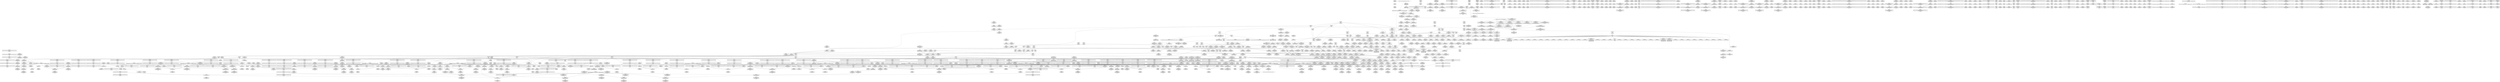 digraph {
	CE0x5942520 [shape=record,shape=Mrecord,label="{CE0x5942520|task_sid:_entry|*SummSource*}"]
	CE0x58c88e0 [shape=record,shape=Mrecord,label="{CE0x58c88e0|i64*_getelementptr_inbounds_(_6_x_i64_,_6_x_i64_*___llvm_gcov_ctr327,_i64_0,_i64_4)|*Constant*}"]
	CE0x593b880 [shape=record,shape=Mrecord,label="{CE0x593b880|8:_%struct.sock*,_:_SCME_49,50_}"]
	CE0x58b08e0 [shape=record,shape=Mrecord,label="{CE0x58b08e0|selinux_socket_setsockopt:_optname|Function::selinux_socket_setsockopt&Arg::optname::|*SummSink*}"]
	CE0x58a04d0 [shape=record,shape=Mrecord,label="{CE0x58a04d0|i32_0|*Constant*}"]
	CE0x58d14b0 [shape=record,shape=Mrecord,label="{CE0x58d14b0|sock_has_perm:_tmp8|security/selinux/hooks.c,3969}"]
	CE0x5930890 [shape=record,shape=Mrecord,label="{CE0x5930890|0:_i8,_8:_%struct.lsm_network_audit*,_24:_%struct.selinux_audit_data*,_:_SCMRE_0,1_|*MultipleSource*|security/selinux/hooks.c,3972|security/selinux/hooks.c, 3965}"]
	CE0x5939ff0 [shape=record,shape=Mrecord,label="{CE0x5939ff0|8:_%struct.sock*,_:_SCME_28,29_}"]
	CE0x5902490 [shape=record,shape=Mrecord,label="{CE0x5902490|i32_59|*Constant*|*SummSink*}"]
	CE0x593fd00 [shape=record,shape=Mrecord,label="{CE0x593fd00|i64_7|*Constant*|*SummSink*}"]
	CE0x59627e0 [shape=record,shape=Mrecord,label="{CE0x59627e0|rcu_lock_release:_map|Function::rcu_lock_release&Arg::map::|*SummSink*}"]
	CE0x594d8d0 [shape=record,shape=Mrecord,label="{CE0x594d8d0|cred_sid:_tmp3|*SummSink*}"]
	CE0x597d9b0 [shape=record,shape=Mrecord,label="{CE0x597d9b0|__rcu_read_lock:_tmp6|include/linux/rcupdate.h,240}"]
	CE0x5a098b0 [shape=record,shape=Mrecord,label="{CE0x5a098b0|__preempt_count_sub:_tmp2|*SummSink*}"]
	CE0x5945e20 [shape=record,shape=Mrecord,label="{CE0x5945e20|avc_has_perm:_ssid|Function::avc_has_perm&Arg::ssid::}"]
	CE0x597d480 [shape=record,shape=Mrecord,label="{CE0x597d480|GLOBAL:___llvm_gcov_ctr127|Global_var:__llvm_gcov_ctr127|*SummSource*}"]
	CE0x5990280 [shape=record,shape=Mrecord,label="{CE0x5990280|rcu_read_unlock:_tmp|*SummSink*}"]
	CE0x5951550 [shape=record,shape=Mrecord,label="{CE0x5951550|i32_77|*Constant*|*SummSource*}"]
	CE0x58bff80 [shape=record,shape=Mrecord,label="{CE0x58bff80|32:_%struct.sock*,_:_CRE_8,16_|*MultipleSource*|security/selinux/hooks.c,4238|Function::selinux_socket_setsockopt&Arg::sock::}"]
	CE0x59c5f50 [shape=record,shape=Mrecord,label="{CE0x59c5f50|i64_ptrtoint_(i8*_blockaddress(_rcu_lock_release,_%__here)_to_i64)|*Constant*}"]
	CE0x58c56f0 [shape=record,shape=Mrecord,label="{CE0x58c56f0|i32_32768|*Constant*|*SummSink*}"]
	CE0x59435d0 [shape=record,shape=Mrecord,label="{CE0x59435d0|sock_has_perm:_tmp5|security/selinux/hooks.c,3966|*SummSource*}"]
	CE0x5990a50 [shape=record,shape=Mrecord,label="{CE0x5990a50|rcu_lock_release:_tmp2}"]
	CE0x5990020 [shape=record,shape=Mrecord,label="{CE0x5990020|rcu_read_unlock:_tmp1|*SummSource*}"]
	CE0x5942180 [shape=record,shape=Mrecord,label="{CE0x5942180|GLOBAL:_task_sid|*Constant*}"]
	CE0x592c890 [shape=record,shape=Mrecord,label="{CE0x592c890|__rcu_read_unlock:_bb|*SummSource*}"]
	CE0x59d8670 [shape=record,shape=Mrecord,label="{CE0x59d8670|_call_void_asm_sideeffect_,_memory_,_dirflag_,_fpsr_,_flags_()_#3,_!dbg_!27711,_!srcloc_!27714|include/linux/rcupdate.h,244|*SummSource*}"]
	CE0x596e860 [shape=record,shape=Mrecord,label="{CE0x596e860|__preempt_count_sub:_tmp1|*SummSink*}"]
	CE0x59dea70 [shape=record,shape=Mrecord,label="{CE0x59dea70|i8*_undef|*Constant*}"]
	CE0x59958a0 [shape=record,shape=Mrecord,label="{CE0x59958a0|rcu_lock_acquire:_indirectgoto|*SummSink*}"]
	CE0x5904470 [shape=record,shape=Mrecord,label="{CE0x5904470|rcu_read_lock:_do.end|*SummSource*}"]
	CE0x593b620 [shape=record,shape=Mrecord,label="{CE0x593b620|8:_%struct.sock*,_:_SCME_47,48_}"]
	CE0x58cda20 [shape=record,shape=Mrecord,label="{CE0x58cda20|sock_has_perm:_tmp11|security/selinux/hooks.c,3970|*SummSink*}"]
	CE0x5962610 [shape=record,shape=Mrecord,label="{CE0x5962610|rcu_lock_release:_map|Function::rcu_lock_release&Arg::map::}"]
	CE0x5984cc0 [shape=record,shape=Mrecord,label="{CE0x5984cc0|rcu_read_lock:_tmp11|include/linux/rcupdate.h,882|*SummSink*}"]
	CE0x5996b80 [shape=record,shape=Mrecord,label="{CE0x5996b80|rcu_read_unlock:_if.end}"]
	CE0x6ad39f0 [shape=record,shape=Mrecord,label="{CE0x6ad39f0|32:_%struct.sock*,_:_CRE_40,48_|*MultipleSource*|security/selinux/hooks.c,4238|Function::selinux_socket_setsockopt&Arg::sock::}"]
	CE0x5900170 [shape=record,shape=Mrecord,label="{CE0x5900170|rcu_read_lock:_entry|*SummSink*}"]
	CE0x5960010 [shape=record,shape=Mrecord,label="{CE0x5960010|i64*_getelementptr_inbounds_(_13_x_i64_,_13_x_i64_*___llvm_gcov_ctr126,_i64_0,_i64_11)|*Constant*|*SummSink*}"]
	CE0x5980b10 [shape=record,shape=Mrecord,label="{CE0x5980b10|__rcu_read_lock:_tmp7|include/linux/rcupdate.h,240}"]
	CE0x58b0190 [shape=record,shape=Mrecord,label="{CE0x58b0190|GLOBAL:_current_task|Global_var:current_task|*SummSource*}"]
	CE0x58a0150 [shape=record,shape=Mrecord,label="{CE0x58a0150|get_current:_entry|*SummSource*}"]
	CE0x59430b0 [shape=record,shape=Mrecord,label="{CE0x59430b0|sock_has_perm:_tmp4|security/selinux/hooks.c,3966}"]
	CE0x58d81e0 [shape=record,shape=Mrecord,label="{CE0x58d81e0|GLOBAL:_rcu_read_lock.__warned|Global_var:rcu_read_lock.__warned|*SummSource*}"]
	CE0x59c5310 [shape=record,shape=Mrecord,label="{CE0x59c5310|i64*_getelementptr_inbounds_(_4_x_i64_,_4_x_i64_*___llvm_gcov_ctr128,_i64_0,_i64_0)|*Constant*|*SummSink*}"]
	CE0x5965c10 [shape=record,shape=Mrecord,label="{CE0x5965c10|__rcu_read_lock:_tmp3}"]
	CE0x59938b0 [shape=record,shape=Mrecord,label="{CE0x59938b0|__rcu_read_unlock:_tmp3}"]
	CE0x598ba30 [shape=record,shape=Mrecord,label="{CE0x598ba30|_call_void_lockdep_rcu_suspicious(i8*_getelementptr_inbounds_(_25_x_i8_,_25_x_i8_*_.str45,_i32_0,_i32_0),_i32_883,_i8*_getelementptr_inbounds_(_42_x_i8_,_42_x_i8_*_.str46,_i32_0,_i32_0))_#10,_!dbg_!27728|include/linux/rcupdate.h,882|*SummSink*}"]
	CE0x58b24c0 [shape=record,shape=Mrecord,label="{CE0x58b24c0|selinux_socket_setsockopt:_return|*SummSink*}"]
	CE0x58d7800 [shape=record,shape=Mrecord,label="{CE0x58d7800|sock_has_perm:_sk4|security/selinux/hooks.c,3974}"]
	CE0x595f6f0 [shape=record,shape=Mrecord,label="{CE0x595f6f0|task_sid:_tmp23|security/selinux/hooks.c,208|*SummSink*}"]
	CE0x5926bd0 [shape=record,shape=Mrecord,label="{CE0x5926bd0|__rcu_read_unlock:_tmp6|include/linux/rcupdate.h,245}"]
	CE0x595b050 [shape=record,shape=Mrecord,label="{CE0x595b050|rcu_read_unlock:_tmp3}"]
	CE0x599c770 [shape=record,shape=Mrecord,label="{CE0x599c770|i64*_getelementptr_inbounds_(_4_x_i64_,_4_x_i64_*___llvm_gcov_ctr133,_i64_0,_i64_2)|*Constant*}"]
	CE0x5926920 [shape=record,shape=Mrecord,label="{CE0x5926920|i64*_getelementptr_inbounds_(_4_x_i64_,_4_x_i64_*___llvm_gcov_ctr134,_i64_0,_i64_3)|*Constant*|*SummSink*}"]
	CE0x598a830 [shape=record,shape=Mrecord,label="{CE0x598a830|rcu_read_lock:_tmp17|include/linux/rcupdate.h,882}"]
	CE0x5990de0 [shape=record,shape=Mrecord,label="{CE0x5990de0|rcu_read_unlock:_tobool|include/linux/rcupdate.h,933|*SummSource*}"]
	CE0x597c040 [shape=record,shape=Mrecord,label="{CE0x597c040|GLOBAL:_rcu_lock_map|Global_var:rcu_lock_map|*SummSink*}"]
	CE0x594afb0 [shape=record,shape=Mrecord,label="{CE0x594afb0|rcu_read_lock:_tobool|include/linux/rcupdate.h,882|*SummSource*}"]
	CE0x599d180 [shape=record,shape=Mrecord,label="{CE0x599d180|GLOBAL:___preempt_count_sub|*Constant*|*SummSource*}"]
	CE0x597d6e0 [shape=record,shape=Mrecord,label="{CE0x597d6e0|rcu_read_lock:_tmp5|include/linux/rcupdate.h,882}"]
	CE0x59c7840 [shape=record,shape=Mrecord,label="{CE0x59c7840|__rcu_read_unlock:_do.end|*SummSource*}"]
	CE0x5997b50 [shape=record,shape=Mrecord,label="{CE0x5997b50|rcu_read_unlock:_do.end|*SummSink*}"]
	CE0x5948f40 [shape=record,shape=Mrecord,label="{CE0x5948f40|sock_has_perm:_tmp20|security/selinux/hooks.c,3977|*SummSource*}"]
	CE0x58ed000 [shape=record,shape=Mrecord,label="{CE0x58ed000|task_sid:_if.then|*SummSource*}"]
	CE0x58af730 [shape=record,shape=Mrecord,label="{CE0x58af730|32:_%struct.sock*,_:_CRE_24,32_|*MultipleSource*|security/selinux/hooks.c,4238|Function::selinux_socket_setsockopt&Arg::sock::}"]
	CE0x5950ac0 [shape=record,shape=Mrecord,label="{CE0x5950ac0|cred_sid:_tmp1|*SummSink*}"]
	CE0x58ec7b0 [shape=record,shape=Mrecord,label="{CE0x58ec7b0|GLOBAL:_task_sid.__warned|Global_var:task_sid.__warned|*SummSink*}"]
	CE0x58c24d0 [shape=record,shape=Mrecord,label="{CE0x58c24d0|GLOBAL:_sock_has_perm|*Constant*|*SummSink*}"]
	CE0x5a166a0 [shape=record,shape=Mrecord,label="{CE0x5a166a0|i64*_getelementptr_inbounds_(_4_x_i64_,_4_x_i64_*___llvm_gcov_ctr135,_i64_0,_i64_0)|*Constant*}"]
	CE0x595f2e0 [shape=record,shape=Mrecord,label="{CE0x595f2e0|task_sid:_tmp23|security/selinux/hooks.c,208|*SummSource*}"]
	CE0x5934830 [shape=record,shape=Mrecord,label="{CE0x5934830|sock_has_perm:_net1|security/selinux/hooks.c,3973}"]
	CE0x59008e0 [shape=record,shape=Mrecord,label="{CE0x59008e0|GLOBAL:_rcu_read_lock|*Constant*}"]
	CE0x4ff10b0 [shape=record,shape=Mrecord,label="{CE0x4ff10b0|sock_has_perm:_task|Function::sock_has_perm&Arg::task::|*SummSource*}"]
	CE0x59442b0 [shape=record,shape=Mrecord,label="{CE0x59442b0|i32_4|*Constant*|*SummSink*}"]
	CE0x597ba00 [shape=record,shape=Mrecord,label="{CE0x597ba00|rcu_read_lock:_if.end|*SummSource*}"]
	CE0x59656d0 [shape=record,shape=Mrecord,label="{CE0x59656d0|rcu_lock_acquire:_tmp3|*SummSink*}"]
	CE0x597dd20 [shape=record,shape=Mrecord,label="{CE0x597dd20|i64*_getelementptr_inbounds_(_11_x_i64_,_11_x_i64_*___llvm_gcov_ctr132,_i64_0,_i64_1)|*Constant*|*SummSink*}"]
	CE0x593ddd0 [shape=record,shape=Mrecord,label="{CE0x593ddd0|task_sid:_tmp11|security/selinux/hooks.c,208}"]
	CE0x58c1170 [shape=record,shape=Mrecord,label="{CE0x58c1170|selinux_socket_setsockopt:_tmp11|security/selinux/hooks.c,4243}"]
	CE0x58d00d0 [shape=record,shape=Mrecord,label="{CE0x58d00d0|task_sid:_tmp2|*SummSource*}"]
	CE0x5959500 [shape=record,shape=Mrecord,label="{CE0x5959500|_call_void_mcount()_#3|*SummSink*}"]
	CE0x599d280 [shape=record,shape=Mrecord,label="{CE0x599d280|__preempt_count_sub:_val|Function::__preempt_count_sub&Arg::val::|*SummSink*}"]
	CE0x5980c80 [shape=record,shape=Mrecord,label="{CE0x5980c80|__rcu_read_lock:_tmp7|include/linux/rcupdate.h,240|*SummSource*}"]
	CE0x58eff00 [shape=record,shape=Mrecord,label="{CE0x58eff00|task_sid:_if.end|*SummSource*}"]
	CE0x59521a0 [shape=record,shape=Mrecord,label="{CE0x59521a0|task_sid:_tmp6|security/selinux/hooks.c,208}"]
	CE0x5966010 [shape=record,shape=Mrecord,label="{CE0x5966010|__rcu_read_lock:_tmp|*SummSink*}"]
	CE0x58d0ce0 [shape=record,shape=Mrecord,label="{CE0x58d0ce0|sock_has_perm:_tmp7|security/selinux/hooks.c,3969|*SummSink*}"]
	CE0x5950f40 [shape=record,shape=Mrecord,label="{CE0x5950f40|i64*_getelementptr_inbounds_(_13_x_i64_,_13_x_i64_*___llvm_gcov_ctr126,_i64_0,_i64_0)|*Constant*|*SummSource*}"]
	CE0x59586c0 [shape=record,shape=Mrecord,label="{CE0x59586c0|_call_void_mcount()_#3}"]
	CE0x58efc10 [shape=record,shape=Mrecord,label="{CE0x58efc10|i32_1|*Constant*}"]
	CE0x598e320 [shape=record,shape=Mrecord,label="{CE0x598e320|rcu_read_unlock:_tmp15|include/linux/rcupdate.h,933|*SummSink*}"]
	CE0x58eb230 [shape=record,shape=Mrecord,label="{CE0x58eb230|sock_has_perm:_cmp|security/selinux/hooks.c,3969|*SummSource*}"]
	CE0x5942f80 [shape=record,shape=Mrecord,label="{CE0x5942f80|sock_has_perm:_tmp3|security/selinux/hooks.c,3964|*SummSink*}"]
	CE0x5997d10 [shape=record,shape=Mrecord,label="{CE0x5997d10|rcu_read_unlock:_bb|*SummSource*}"]
	CE0x58c9fa0 [shape=record,shape=Mrecord,label="{CE0x58c9fa0|i64*_getelementptr_inbounds_(_6_x_i64_,_6_x_i64_*___llvm_gcov_ctr366,_i64_0,_i64_3)|*Constant*|*SummSink*}"]
	CE0x594f3b0 [shape=record,shape=Mrecord,label="{CE0x594f3b0|_call_void_rcu_read_lock()_#10,_!dbg_!27712|security/selinux/hooks.c,207}"]
	CE0x59c6a50 [shape=record,shape=Mrecord,label="{CE0x59c6a50|rcu_lock_release:_tmp6}"]
	CE0x59a4810 [shape=record,shape=Mrecord,label="{CE0x59a4810|i64*_getelementptr_inbounds_(_11_x_i64_,_11_x_i64_*___llvm_gcov_ctr132,_i64_0,_i64_9)|*Constant*|*SummSource*}"]
	CE0x58abf80 [shape=record,shape=Mrecord,label="{CE0x58abf80|i32_0|*Constant*}"]
	CE0x58c57f0 [shape=record,shape=Mrecord,label="{CE0x58c57f0|selinux_socket_setsockopt:_tmp4|security/selinux/hooks.c,4239|*SummSource*}"]
	CE0x593df30 [shape=record,shape=Mrecord,label="{CE0x593df30|task_sid:_tmp11|security/selinux/hooks.c,208|*SummSource*}"]
	CE0x594c950 [shape=record,shape=Mrecord,label="{CE0x594c950|task_sid:_tmp|*SummSink*}"]
	CE0x5943ba0 [shape=record,shape=Mrecord,label="{CE0x5943ba0|i8_0|*Constant*|*SummSink*}"]
	CE0x597ad10 [shape=record,shape=Mrecord,label="{CE0x597ad10|cred_sid:_sid|security/selinux/hooks.c,197|*SummSink*}"]
	CE0x5994b80 [shape=record,shape=Mrecord,label="{CE0x5994b80|i64*_getelementptr_inbounds_(_11_x_i64_,_11_x_i64_*___llvm_gcov_ctr132,_i64_0,_i64_0)|*Constant*|*SummSource*}"]
	CE0x594b530 [shape=record,shape=Mrecord,label="{CE0x594b530|rcu_read_lock:_tobool|include/linux/rcupdate.h,882|*SummSink*}"]
	CE0x58ab230 [shape=record,shape=Mrecord,label="{CE0x58ab230|task_sid:_land.lhs.true}"]
	CE0x58afb90 [shape=record,shape=Mrecord,label="{CE0x58afb90|get_current:_bb}"]
	CE0x593c910 [shape=record,shape=Mrecord,label="{CE0x593c910|i32_8|*Constant*|*SummSink*}"]
	CE0x59a3010 [shape=record,shape=Mrecord,label="{CE0x59a3010|_call_void_lockdep_rcu_suspicious(i8*_getelementptr_inbounds_(_25_x_i8_,_25_x_i8_*_.str45,_i32_0,_i32_0),_i32_934,_i8*_getelementptr_inbounds_(_44_x_i8_,_44_x_i8_*_.str47,_i32_0,_i32_0))_#10,_!dbg_!27726|include/linux/rcupdate.h,933|*SummSource*}"]
	CE0x5970880 [shape=record,shape=Mrecord,label="{CE0x5970880|i64*_getelementptr_inbounds_(_4_x_i64_,_4_x_i64_*___llvm_gcov_ctr133,_i64_0,_i64_2)|*Constant*|*SummSink*}"]
	CE0x599cc40 [shape=record,shape=Mrecord,label="{CE0x599cc40|rcu_read_unlock:_tobool1|include/linux/rcupdate.h,933|*SummSource*}"]
	CE0x59c72c0 [shape=record,shape=Mrecord,label="{CE0x59c72c0|i8*_undef|*Constant*}"]
	CE0x59de4e0 [shape=record,shape=Mrecord,label="{CE0x59de4e0|i64*_getelementptr_inbounds_(_4_x_i64_,_4_x_i64_*___llvm_gcov_ctr133,_i64_0,_i64_0)|*Constant*|*SummSink*}"]
	CE0x58c6130 [shape=record,shape=Mrecord,label="{CE0x58c6130|selinux_socket_setsockopt:_tmp7|security/selinux/hooks.c,4240|*SummSink*}"]
	CE0x58ee040 [shape=record,shape=Mrecord,label="{CE0x58ee040|i64*_getelementptr_inbounds_(_13_x_i64_,_13_x_i64_*___llvm_gcov_ctr126,_i64_0,_i64_1)|*Constant*|*SummSource*}"]
	CE0x59a0bf0 [shape=record,shape=Mrecord,label="{CE0x59a0bf0|rcu_read_unlock:_tmp19|include/linux/rcupdate.h,933|*SummSource*}"]
	CE0x5948270 [shape=record,shape=Mrecord,label="{CE0x5948270|sock_has_perm:_tmp18|security/selinux/hooks.c,3977}"]
	CE0x59472a0 [shape=record,shape=Mrecord,label="{CE0x59472a0|avc_has_perm:_auditdata|Function::avc_has_perm&Arg::auditdata::|*SummSink*}"]
	CE0x5905580 [shape=record,shape=Mrecord,label="{CE0x5905580|sock_has_perm:_sk_security|security/selinux/hooks.c,3964}"]
	CE0x58ee520 [shape=record,shape=Mrecord,label="{CE0x58ee520|sock_has_perm:_cleanup|*SummSource*}"]
	CE0x5965c80 [shape=record,shape=Mrecord,label="{CE0x5965c80|__rcu_read_lock:_tmp3|*SummSource*}"]
	CE0x5954430 [shape=record,shape=Mrecord,label="{CE0x5954430|task_sid:_tmp8|security/selinux/hooks.c,208|*SummSink*}"]
	CE0x5961710 [shape=record,shape=Mrecord,label="{CE0x5961710|_call_void_rcu_lock_release(%struct.lockdep_map*_rcu_lock_map)_#10,_!dbg_!27733|include/linux/rcupdate.h,935|*SummSink*}"]
	CE0x58a07d0 [shape=record,shape=Mrecord,label="{CE0x58a07d0|32:_%struct.sock*,_:_CRE_0,4_|*MultipleSource*|security/selinux/hooks.c,4238|Function::selinux_socket_setsockopt&Arg::sock::}"]
	CE0x59987e0 [shape=record,shape=Mrecord,label="{CE0x59987e0|_ret_void,_!dbg_!27719|./arch/x86/include/asm/preempt.h,73}"]
	CE0x59418e0 [shape=record,shape=Mrecord,label="{CE0x59418e0|task_sid:_tmp18|security/selinux/hooks.c,208}"]
	CE0x5a1b100 [shape=record,shape=Mrecord,label="{CE0x5a1b100|__preempt_count_sub:_tmp7|./arch/x86/include/asm/preempt.h,78}"]
	CE0x598e560 [shape=record,shape=Mrecord,label="{CE0x598e560|rcu_read_unlock:_tmp16|include/linux/rcupdate.h,933}"]
	CE0x59404c0 [shape=record,shape=Mrecord,label="{CE0x59404c0|task_sid:_tmp15|security/selinux/hooks.c,208|*SummSource*}"]
	CE0x59911b0 [shape=record,shape=Mrecord,label="{CE0x59911b0|COLLAPSED:_GCMRE___llvm_gcov_ctr133_internal_global_4_x_i64_zeroinitializer:_elem_0:default:}"]
	CE0x5984f00 [shape=record,shape=Mrecord,label="{CE0x5984f00|rcu_read_lock:_tmp12|include/linux/rcupdate.h,882}"]
	CE0x5986950 [shape=record,shape=Mrecord,label="{CE0x5986950|rcu_read_lock:_tmp13|include/linux/rcupdate.h,882|*SummSink*}"]
	CE0x597c850 [shape=record,shape=Mrecord,label="{CE0x597c850|rcu_read_unlock:_tmp|*SummSource*}"]
	CE0x58b44b0 [shape=record,shape=Mrecord,label="{CE0x58b44b0|sock_has_perm:_tmp13|security/selinux/hooks.c,3972|*SummSink*}"]
	CE0x59c63f0 [shape=record,shape=Mrecord,label="{CE0x59c63f0|i64_ptrtoint_(i8*_blockaddress(_rcu_lock_release,_%__here)_to_i64)|*Constant*|*SummSink*}"]
	CE0x58e50d0 [shape=record,shape=Mrecord,label="{CE0x58e50d0|_ret_i32_%retval.0,_!dbg_!27740|security/selinux/hooks.c,3977|*SummSource*}"]
	CE0x59c6930 [shape=record,shape=Mrecord,label="{CE0x59c6930|i64*_getelementptr_inbounds_(_4_x_i64_,_4_x_i64_*___llvm_gcov_ctr133,_i64_0,_i64_3)|*Constant*|*SummSource*}"]
	CE0x58c4190 [shape=record,shape=Mrecord,label="{CE0x58c4190|selinux_socket_setsockopt:_call2|security/selinux/hooks.c,4242}"]
	CE0x5960ae0 [shape=record,shape=Mrecord,label="{CE0x5960ae0|i64*_getelementptr_inbounds_(_13_x_i64_,_13_x_i64_*___llvm_gcov_ctr126,_i64_0,_i64_9)|*Constant*|*SummSink*}"]
	CE0x598f040 [shape=record,shape=Mrecord,label="{CE0x598f040|rcu_lock_release:_tmp1|*SummSink*}"]
	CE0x58a6160 [shape=record,shape=Mrecord,label="{CE0x58a6160|GLOBAL:_get_current|*Constant*|*SummSink*}"]
	CE0x5985030 [shape=record,shape=Mrecord,label="{CE0x5985030|rcu_read_lock:_tmp12|include/linux/rcupdate.h,882|*SummSource*}"]
	CE0x58ef4a0 [shape=record,shape=Mrecord,label="{CE0x58ef4a0|i64_4|*Constant*|*SummSink*}"]
	CE0x5994a90 [shape=record,shape=Mrecord,label="{CE0x5994a90|i64*_getelementptr_inbounds_(_11_x_i64_,_11_x_i64_*___llvm_gcov_ctr132,_i64_0,_i64_0)|*Constant*}"]
	CE0x5983ea0 [shape=record,shape=Mrecord,label="{CE0x5983ea0|i64*_getelementptr_inbounds_(_11_x_i64_,_11_x_i64_*___llvm_gcov_ctr127,_i64_0,_i64_8)|*Constant*|*SummSink*}"]
	CE0x594b0d0 [shape=record,shape=Mrecord,label="{CE0x594b0d0|rcu_read_lock:_entry}"]
	CE0x7673aa0 [shape=record,shape=Mrecord,label="{CE0x7673aa0|selinux_socket_setsockopt:_call1|security/selinux/hooks.c,4238|*SummSource*}"]
	CE0x593a6b0 [shape=record,shape=Mrecord,label="{CE0x593a6b0|8:_%struct.sock*,_:_SCME_34,35_}"]
	CE0x5a09840 [shape=record,shape=Mrecord,label="{CE0x5a09840|__preempt_count_sub:_tmp2|*SummSource*}"]
	CE0x5958bb0 [shape=record,shape=Mrecord,label="{CE0x5958bb0|task_sid:_tobool|security/selinux/hooks.c,208}"]
	CE0x597d260 [shape=record,shape=Mrecord,label="{CE0x597d260|GLOBAL:_rcu_read_unlock.__warned|Global_var:rcu_read_unlock.__warned|*SummSource*}"]
	CE0x58c6690 [shape=record,shape=Mrecord,label="{CE0x58c6690|i64*_getelementptr_inbounds_(_6_x_i64_,_6_x_i64_*___llvm_gcov_ctr366,_i64_0,_i64_5)|*Constant*}"]
	CE0x5950890 [shape=record,shape=Mrecord,label="{CE0x5950890|cred_sid:_tmp1}"]
	CE0x5987780 [shape=record,shape=Mrecord,label="{CE0x5987780|rcu_read_lock:_tmp15|include/linux/rcupdate.h,882|*SummSource*}"]
	CE0x5a287c0 [shape=record,shape=Mrecord,label="{CE0x5a287c0|i64*_getelementptr_inbounds_(_4_x_i64_,_4_x_i64_*___llvm_gcov_ctr135,_i64_0,_i64_2)|*Constant*|*SummSink*}"]
	CE0x58c76a0 [shape=record,shape=Mrecord,label="{CE0x58c76a0|selinux_socket_setsockopt:_tmp6|security/selinux/hooks.c,4239|*SummSink*}"]
	CE0x590edf0 [shape=record,shape=Mrecord,label="{CE0x590edf0|cred_sid:_security|security/selinux/hooks.c,196|*SummSource*}"]
	CE0x58a5f90 [shape=record,shape=Mrecord,label="{CE0x58a5f90|selinux_socket_setsockopt:_entry|*SummSink*}"]
	CE0x58ad5d0 [shape=record,shape=Mrecord,label="{CE0x58ad5d0|i64*_getelementptr_inbounds_(_6_x_i64_,_6_x_i64_*___llvm_gcov_ctr366,_i64_0,_i64_0)|*Constant*|*SummSink*}"]
	CE0x5951cb0 [shape=record,shape=Mrecord,label="{CE0x5951cb0|task_sid:_tmp5|security/selinux/hooks.c,208|*SummSink*}"]
	CE0x5904af0 [shape=record,shape=Mrecord,label="{CE0x5904af0|get_current:_tmp3|*SummSource*}"]
	CE0x5970470 [shape=record,shape=Mrecord,label="{CE0x5970470|__preempt_count_sub:_bb|*SummSource*}"]
	CE0x599fe60 [shape=record,shape=Mrecord,label="{CE0x599fe60|i64*_getelementptr_inbounds_(_11_x_i64_,_11_x_i64_*___llvm_gcov_ctr132,_i64_0,_i64_8)|*Constant*|*SummSource*}"]
	CE0x59a25c0 [shape=record,shape=Mrecord,label="{CE0x59a25c0|rcu_read_unlock:_tmp17|include/linux/rcupdate.h,933|*SummSource*}"]
	CE0x58aa8b0 [shape=record,shape=Mrecord,label="{CE0x58aa8b0|_call_void_mcount()_#3|*SummSink*}"]
	CE0x5964350 [shape=record,shape=Mrecord,label="{CE0x5964350|_call_void___preempt_count_sub(i32_1)_#10,_!dbg_!27715|include/linux/rcupdate.h,244|*SummSink*}"]
	CE0x595ee30 [shape=record,shape=Mrecord,label="{CE0x595ee30|i64*_getelementptr_inbounds_(_13_x_i64_,_13_x_i64_*___llvm_gcov_ctr126,_i64_0,_i64_10)|*Constant*|*SummSource*}"]
	CE0x5958df0 [shape=record,shape=Mrecord,label="{CE0x5958df0|COLLAPSED:_GCMRE___llvm_gcov_ctr131_internal_global_2_x_i64_zeroinitializer:_elem_0:default:}"]
	CE0x597e180 [shape=record,shape=Mrecord,label="{CE0x597e180|rcu_read_lock:_tmp5|include/linux/rcupdate.h,882|*SummSink*}"]
	CE0x58b8320 [shape=record,shape=Mrecord,label="{CE0x58b8320|sock_has_perm:_net|security/selinux/hooks.c, 3966|*SummSink*}"]
	CE0x58b0200 [shape=record,shape=Mrecord,label="{CE0x58b0200|GLOBAL:_current_task|Global_var:current_task|*SummSink*}"]
	CE0x5948350 [shape=record,shape=Mrecord,label="{CE0x5948350|sock_has_perm:_tmp18|security/selinux/hooks.c,3977|*SummSink*}"]
	CE0x5963d70 [shape=record,shape=Mrecord,label="{CE0x5963d70|_ret_void,_!dbg_!27717|include/linux/rcupdate.h,245|*SummSource*}"]
	CE0x5956690 [shape=record,shape=Mrecord,label="{CE0x5956690|task_sid:_if.then}"]
	CE0x59c6ac0 [shape=record,shape=Mrecord,label="{CE0x59c6ac0|i64*_getelementptr_inbounds_(_4_x_i64_,_4_x_i64_*___llvm_gcov_ctr133,_i64_0,_i64_3)|*Constant*|*SummSink*}"]
	CE0x5978d80 [shape=record,shape=Mrecord,label="{CE0x5978d80|rcu_read_unlock:_entry}"]
	CE0x595e1e0 [shape=record,shape=Mrecord,label="{CE0x595e1e0|task_sid:_tmp22|security/selinux/hooks.c,208|*SummSource*}"]
	CE0x5948a70 [shape=record,shape=Mrecord,label="{CE0x5948a70|sock_has_perm:_tmp19|security/selinux/hooks.c,3977|*SummSource*}"]
	CE0x58a85b0 [shape=record,shape=Mrecord,label="{CE0x58a85b0|i64*_getelementptr_inbounds_(_6_x_i64_,_6_x_i64_*___llvm_gcov_ctr366,_i64_0,_i64_3)|*Constant*}"]
	CE0x5979470 [shape=record,shape=Mrecord,label="{CE0x5979470|_ret_void,_!dbg_!27735|include/linux/rcupdate.h,938|*SummSource*}"]
	CE0x59549f0 [shape=record,shape=Mrecord,label="{CE0x59549f0|__rcu_read_lock:_entry|*SummSource*}"]
	CE0x592a920 [shape=record,shape=Mrecord,label="{CE0x592a920|__preempt_count_sub:_tmp7|./arch/x86/include/asm/preempt.h,78|*SummSink*}"]
	CE0x5998d00 [shape=record,shape=Mrecord,label="{CE0x5998d00|rcu_read_unlock:_land.lhs.true2|*SummSink*}"]
	CE0x59dbb40 [shape=record,shape=Mrecord,label="{CE0x59dbb40|__rcu_read_lock:_do.end|*SummSource*}"]
	CE0x58d8350 [shape=record,shape=Mrecord,label="{CE0x58d8350|GLOBAL:_rcu_read_lock.__warned|Global_var:rcu_read_lock.__warned|*SummSink*}"]
	CE0x59967b0 [shape=record,shape=Mrecord,label="{CE0x59967b0|__preempt_count_add:_val|Function::__preempt_count_add&Arg::val::|*SummSource*}"]
	CE0x599a8f0 [shape=record,shape=Mrecord,label="{CE0x599a8f0|rcu_read_unlock:_tmp11|include/linux/rcupdate.h,933|*SummSink*}"]
	CE0x5939f40 [shape=record,shape=Mrecord,label="{CE0x5939f40|8:_%struct.sock*,_:_SCME_27,28_}"]
	CE0x59519b0 [shape=record,shape=Mrecord,label="{CE0x59519b0|cred_sid:_tmp6|security/selinux/hooks.c,197|*SummSource*}"]
	CE0x592ac00 [shape=record,shape=Mrecord,label="{CE0x592ac00|__preempt_count_add:_tmp7|./arch/x86/include/asm/preempt.h,73|*SummSource*}"]
	CE0x599c220 [shape=record,shape=Mrecord,label="{CE0x599c220|__preempt_count_add:_entry|*SummSink*}"]
	CE0x598f5d0 [shape=record,shape=Mrecord,label="{CE0x598f5d0|rcu_read_unlock:_tmp14|include/linux/rcupdate.h,933|*SummSink*}"]
	CE0x58d19b0 [shape=record,shape=Mrecord,label="{CE0x58d19b0|sock_has_perm:_tmp9|security/selinux/hooks.c,3969}"]
	CE0x5954160 [shape=record,shape=Mrecord,label="{CE0x5954160|task_sid:_tmp9|security/selinux/hooks.c,208}"]
	CE0x58d2d50 [shape=record,shape=Mrecord,label="{CE0x58d2d50|i64*_getelementptr_inbounds_(_6_x_i64_,_6_x_i64_*___llvm_gcov_ctr327,_i64_0,_i64_3)|*Constant*|*SummSource*}"]
	CE0x5995600 [shape=record,shape=Mrecord,label="{CE0x5995600|rcu_read_unlock:_tobool|include/linux/rcupdate.h,933}"]
	CE0x59976d0 [shape=record,shape=Mrecord,label="{CE0x59976d0|rcu_read_unlock:_tmp6|include/linux/rcupdate.h,933|*SummSource*}"]
	CE0x590bc20 [shape=record,shape=Mrecord,label="{CE0x590bc20|_call_void___preempt_count_sub(i32_1)_#10,_!dbg_!27715|include/linux/rcupdate.h,244}"]
	CE0x5a0d890 [shape=record,shape=Mrecord,label="{CE0x5a0d890|i64*_getelementptr_inbounds_(_4_x_i64_,_4_x_i64_*___llvm_gcov_ctr129,_i64_0,_i64_1)|*Constant*}"]
	CE0x596f180 [shape=record,shape=Mrecord,label="{CE0x596f180|__rcu_read_unlock:_tmp2|*SummSource*}"]
	CE0x58b4bb0 [shape=record,shape=Mrecord,label="{CE0x58b4bb0|_ret_i32_%retval.0,_!dbg_!27726|security/selinux/hooks.c,4243|*SummSink*}"]
	CE0x58b0cb0 [shape=record,shape=Mrecord,label="{CE0x58b0cb0|sock_has_perm:_net|security/selinux/hooks.c, 3966}"]
	CE0x58c3660 [shape=record,shape=Mrecord,label="{CE0x58c3660|selinux_socket_setsockopt:_call1|security/selinux/hooks.c,4238|*SummSink*}"]
	CE0x5997fd0 [shape=record,shape=Mrecord,label="{CE0x5997fd0|rcu_lock_acquire:_tmp|*SummSource*}"]
	CE0x58ce570 [shape=record,shape=Mrecord,label="{CE0x58ce570|cred_sid:_entry|*SummSource*}"]
	CE0x58e9a20 [shape=record,shape=Mrecord,label="{CE0x58e9a20|sock_has_perm:_sid|security/selinux/hooks.c,3969|*SummSource*}"]
	CE0x58c8870 [shape=record,shape=Mrecord,label="{CE0x58c8870|i64*_getelementptr_inbounds_(_6_x_i64_,_6_x_i64_*___llvm_gcov_ctr327,_i64_0,_i64_4)|*Constant*|*SummSink*}"]
	CE0x599cad0 [shape=record,shape=Mrecord,label="{CE0x599cad0|rcu_read_unlock:_tobool1|include/linux/rcupdate.h,933}"]
	CE0x593fe00 [shape=record,shape=Mrecord,label="{CE0x593fe00|task_sid:_tmp14|security/selinux/hooks.c,208}"]
	CE0x595b570 [shape=record,shape=Mrecord,label="{CE0x595b570|task_sid:_tmp19|security/selinux/hooks.c,208|*SummSource*}"]
	CE0x594fe20 [shape=record,shape=Mrecord,label="{CE0x594fe20|COLLAPSED:_GCMRE___llvm_gcov_ctr126_internal_global_13_x_i64_zeroinitializer:_elem_0:default:}"]
	CE0x5902eb0 [shape=record,shape=Mrecord,label="{CE0x5902eb0|sock_has_perm:_if.end}"]
	CE0x598b3d0 [shape=record,shape=Mrecord,label="{CE0x598b3d0|i8_1|*Constant*}"]
	CE0x58d0ee0 [shape=record,shape=Mrecord,label="{CE0x58d0ee0|GLOBAL:___llvm_gcov_ctr327|Global_var:__llvm_gcov_ctr327}"]
	CE0x596be60 [shape=record,shape=Mrecord,label="{CE0x596be60|%struct.lockdep_map*_null|*Constant*}"]
	CE0x5953430 [shape=record,shape=Mrecord,label="{CE0x5953430|GLOBAL:___llvm_gcov_ctr126|Global_var:__llvm_gcov_ctr126}"]
	CE0x58ebdc0 [shape=record,shape=Mrecord,label="{CE0x58ebdc0|_call_void_mcount()_#3}"]
	CE0x5988170 [shape=record,shape=Mrecord,label="{CE0x5988170|i64*_getelementptr_inbounds_(_11_x_i64_,_11_x_i64_*___llvm_gcov_ctr127,_i64_0,_i64_8)|*Constant*}"]
	CE0x59064f0 [shape=record,shape=Mrecord,label="{CE0x59064f0|COLLAPSED:_GCMRE___llvm_gcov_ctr98_internal_global_2_x_i64_zeroinitializer:_elem_0:default:}"]
	CE0x5942910 [shape=record,shape=Mrecord,label="{CE0x5942910|task_sid:_task|Function::task_sid&Arg::task::|*SummSink*}"]
	CE0x58c8df0 [shape=record,shape=Mrecord,label="{CE0x58c8df0|sock_has_perm:_tmp13|security/selinux/hooks.c,3972}"]
	CE0x5a049a0 [shape=record,shape=Mrecord,label="{CE0x5a049a0|__preempt_count_sub:_tmp3|*SummSink*}"]
	CE0x5a09040 [shape=record,shape=Mrecord,label="{CE0x5a09040|__preempt_count_add:_do.end|*SummSink*}"]
	CE0x595c050 [shape=record,shape=Mrecord,label="{CE0x595c050|_call_void_lockdep_rcu_suspicious(i8*_getelementptr_inbounds_(_25_x_i8_,_25_x_i8_*_.str3,_i32_0,_i32_0),_i32_208,_i8*_getelementptr_inbounds_(_41_x_i8_,_41_x_i8_*_.str44,_i32_0,_i32_0))_#10,_!dbg_!27732|security/selinux/hooks.c,208|*SummSink*}"]
	CE0x595a800 [shape=record,shape=Mrecord,label="{CE0x595a800|rcu_read_lock:_call|include/linux/rcupdate.h,882|*SummSource*}"]
	CE0x59532f0 [shape=record,shape=Mrecord,label="{CE0x59532f0|i64_3|*Constant*|*SummSink*}"]
	CE0x5951090 [shape=record,shape=Mrecord,label="{CE0x5951090|rcu_read_lock:_tmp2|*SummSource*}"]
	CE0x59302e0 [shape=record,shape=Mrecord,label="{CE0x59302e0|sock_has_perm:_type|security/selinux/hooks.c,3972|*SummSource*}"]
	CE0x59795e0 [shape=record,shape=Mrecord,label="{CE0x59795e0|rcu_read_lock:_if.then}"]
	CE0x598f330 [shape=record,shape=Mrecord,label="{CE0x598f330|rcu_read_unlock:_tmp14|include/linux/rcupdate.h,933}"]
	CE0x59dc270 [shape=record,shape=Mrecord,label="{CE0x59dc270|_call_void_mcount()_#3|*SummSource*}"]
	CE0x597a6f0 [shape=record,shape=Mrecord,label="{CE0x597a6f0|rcu_read_lock:_if.end|*SummSink*}"]
	CE0x59d93a0 [shape=record,shape=Mrecord,label="{CE0x59d93a0|i64*_getelementptr_inbounds_(_4_x_i64_,_4_x_i64_*___llvm_gcov_ctr128,_i64_0,_i64_0)|*Constant*}"]
	CE0x58b8590 [shape=record,shape=Mrecord,label="{CE0x58b8590|sock_has_perm:_sk|Function::sock_has_perm&Arg::sk::|*SummSink*}"]
	CE0x59d89d0 [shape=record,shape=Mrecord,label="{CE0x59d89d0|rcu_lock_release:_tmp6|*SummSource*}"]
	CE0x58ca010 [shape=record,shape=Mrecord,label="{CE0x58ca010|i64*_getelementptr_inbounds_(_6_x_i64_,_6_x_i64_*___llvm_gcov_ctr366,_i64_0,_i64_3)|*Constant*|*SummSource*}"]
	CE0x58e3ec0 [shape=record,shape=Mrecord,label="{CE0x58e3ec0|_ret_i32_%retval.0,_!dbg_!27740|security/selinux/hooks.c,3977|*SummSink*}"]
	CE0x5906480 [shape=record,shape=Mrecord,label="{CE0x5906480|get_current:_tmp}"]
	CE0x590da20 [shape=record,shape=Mrecord,label="{CE0x590da20|task_sid:_land.lhs.true2|*SummSink*}"]
	CE0x59975a0 [shape=record,shape=Mrecord,label="{CE0x59975a0|rcu_read_unlock:_tmp6|include/linux/rcupdate.h,933}"]
	CE0x599add0 [shape=record,shape=Mrecord,label="{CE0x599add0|rcu_read_unlock:_tmp12|include/linux/rcupdate.h,933|*SummSink*}"]
	CE0x5951e30 [shape=record,shape=Mrecord,label="{CE0x5951e30|GLOBAL:___llvm_gcov_ctr126|Global_var:__llvm_gcov_ctr126|*SummSink*}"]
	CE0x5998e00 [shape=record,shape=Mrecord,label="{CE0x5998e00|i64*_getelementptr_inbounds_(_4_x_i64_,_4_x_i64_*___llvm_gcov_ctr134,_i64_0,_i64_1)|*Constant*}"]
	CE0x593f350 [shape=record,shape=Mrecord,label="{CE0x593f350|task_sid:_tobool4|security/selinux/hooks.c,208}"]
	CE0x596cb30 [shape=record,shape=Mrecord,label="{CE0x596cb30|rcu_lock_acquire:___here|*SummSink*}"]
	CE0x594d800 [shape=record,shape=Mrecord,label="{CE0x594d800|cred_sid:_tmp3|*SummSource*}"]
	CE0x597da20 [shape=record,shape=Mrecord,label="{CE0x597da20|__rcu_read_lock:_tmp6|include/linux/rcupdate.h,240|*SummSource*}"]
	CE0x594c710 [shape=record,shape=Mrecord,label="{CE0x594c710|_ret_void,_!dbg_!27717|include/linux/rcupdate.h,240|*SummSink*}"]
	CE0x58c6700 [shape=record,shape=Mrecord,label="{CE0x58c6700|i64*_getelementptr_inbounds_(_6_x_i64_,_6_x_i64_*___llvm_gcov_ctr366,_i64_0,_i64_5)|*Constant*|*SummSource*}"]
	"CONST[source:0(mediator),value:2(dynamic)][purpose:{object}]"
	CE0x59423e0 [shape=record,shape=Mrecord,label="{CE0x59423e0|GLOBAL:_task_sid|*Constant*|*SummSink*}"]
	CE0x5946cf0 [shape=record,shape=Mrecord,label="{CE0x5946cf0|avc_has_perm:_requested|Function::avc_has_perm&Arg::requested::|*SummSource*}"]
	CE0x58d0140 [shape=record,shape=Mrecord,label="{CE0x58d0140|task_sid:_tmp2|*SummSink*}"]
	CE0x58c8ef0 [shape=record,shape=Mrecord,label="{CE0x58c8ef0|_ret_i32_%retval.0,_!dbg_!27726|security/selinux/hooks.c,4243|*SummSource*}"]
	CE0x590c2d0 [shape=record,shape=Mrecord,label="{CE0x590c2d0|i64*_getelementptr_inbounds_(_11_x_i64_,_11_x_i64_*___llvm_gcov_ctr127,_i64_0,_i64_0)|*Constant*|*SummSource*}"]
	CE0x58edbc0 [shape=record,shape=Mrecord,label="{CE0x58edbc0|_call_void_mcount()_#3|*SummSource*}"]
	CE0x58b1aa0 [shape=record,shape=Mrecord,label="{CE0x58b1aa0|selinux_socket_setsockopt:_tmp7|security/selinux/hooks.c,4240|*SummSource*}"]
	CE0x592fdb0 [shape=record,shape=Mrecord,label="{CE0x592fdb0|sock_has_perm:_tmp14|security/selinux/hooks.c,3972|*SummSource*}"]
	CE0x59df310 [shape=record,shape=Mrecord,label="{CE0x59df310|__preempt_count_add:_bb}"]
	CE0x590d060 [shape=record,shape=Mrecord,label="{CE0x590d060|rcu_read_lock:_tmp1|*SummSink*}"]
	CE0x597a9e0 [shape=record,shape=Mrecord,label="{CE0x597a9e0|rcu_read_lock:_do.body|*SummSink*}"]
	CE0x593ef50 [shape=record,shape=Mrecord,label="{CE0x593ef50|task_sid:_call3|security/selinux/hooks.c,208|*SummSink*}"]
	CE0x5a0ff20 [shape=record,shape=Mrecord,label="{CE0x5a0ff20|i64*_getelementptr_inbounds_(_4_x_i64_,_4_x_i64_*___llvm_gcov_ctr129,_i64_0,_i64_1)|*Constant*|*SummSource*}"]
	CE0x59a3140 [shape=record,shape=Mrecord,label="{CE0x59a3140|_call_void_lockdep_rcu_suspicious(i8*_getelementptr_inbounds_(_25_x_i8_,_25_x_i8_*_.str45,_i32_0,_i32_0),_i32_934,_i8*_getelementptr_inbounds_(_44_x_i8_,_44_x_i8_*_.str47,_i32_0,_i32_0))_#10,_!dbg_!27726|include/linux/rcupdate.h,933|*SummSink*}"]
	CE0x51b84e0 [shape=record,shape=Mrecord,label="{CE0x51b84e0|selinux_socket_setsockopt:_retval.0}"]
	CE0x598c090 [shape=record,shape=Mrecord,label="{CE0x598c090|rcu_read_lock:_tmp19|include/linux/rcupdate.h,882|*SummSource*}"]
	CE0x59925e0 [shape=record,shape=Mrecord,label="{CE0x59925e0|_ret_void,_!dbg_!27719|./arch/x86/include/asm/preempt.h,73|*SummSink*}"]
	CE0x59037a0 [shape=record,shape=Mrecord,label="{CE0x59037a0|sock_has_perm:_tmp16|security/selinux/hooks.c,3976}"]
	CE0x5938fa0 [shape=record,shape=Mrecord,label="{CE0x5938fa0|sock_has_perm:_net3|security/selinux/hooks.c,3974|*SummSource*}"]
	CE0x5960880 [shape=record,shape=Mrecord,label="{CE0x5960880|i64*_getelementptr_inbounds_(_13_x_i64_,_13_x_i64_*___llvm_gcov_ctr126,_i64_0,_i64_9)|*Constant*}"]
	CE0x595a6e0 [shape=record,shape=Mrecord,label="{CE0x595a6e0|_ret_void,_!dbg_!27717|include/linux/rcupdate.h,419|*SummSource*}"]
	CE0x58d9130 [shape=record,shape=Mrecord,label="{CE0x58d9130|avc_has_perm:_entry}"]
	CE0x5939af0 [shape=record,shape=Mrecord,label="{CE0x5939af0|8:_%struct.sock*,_:_SCME_24,25_}"]
	CE0x58d2900 [shape=record,shape=Mrecord,label="{CE0x58d2900|sock_has_perm:_tmp10|security/selinux/hooks.c,3969|*SummSink*}"]
	CE0x59347c0 [shape=record,shape=Mrecord,label="{CE0x59347c0|sock_has_perm:_u2|security/selinux/hooks.c,3974|*SummSink*}"]
	CE0x59db0c0 [shape=record,shape=Mrecord,label="{CE0x59db0c0|_call_void_asm_addl_$1,_%gs:$0_,_*m,ri,*m,_dirflag_,_fpsr_,_flags_(i32*___preempt_count,_i32_%val,_i32*___preempt_count)_#3,_!dbg_!27714,_!srcloc_!27717|./arch/x86/include/asm/preempt.h,72}"]
	CE0x58a9b50 [shape=record,shape=Mrecord,label="{CE0x58a9b50|get_current:_tmp2}"]
	CE0x5984b50 [shape=record,shape=Mrecord,label="{CE0x5984b50|rcu_read_lock:_tmp11|include/linux/rcupdate.h,882|*SummSource*}"]
	CE0x5939750 [shape=record,shape=Mrecord,label="{CE0x5939750|i64*_getelementptr_inbounds_(_4_x_i64_,_4_x_i64_*___llvm_gcov_ctr128,_i64_0,_i64_1)|*Constant*}"]
	CE0x59d69a0 [shape=record,shape=Mrecord,label="{CE0x59d69a0|i64*_getelementptr_inbounds_(_4_x_i64_,_4_x_i64_*___llvm_gcov_ctr134,_i64_0,_i64_2)|*Constant*|*SummSource*}"]
	CE0x5957e50 [shape=record,shape=Mrecord,label="{CE0x5957e50|task_sid:_do.body}"]
	CE0x599b7a0 [shape=record,shape=Mrecord,label="{CE0x599b7a0|rcu_lock_acquire:_tmp4|include/linux/rcupdate.h,418|*SummSource*}"]
	CE0x5985c70 [shape=record,shape=Mrecord,label="{CE0x5985c70|i64_6|*Constant*}"]
	CE0x5998220 [shape=record,shape=Mrecord,label="{CE0x5998220|rcu_read_unlock:_tmp7|include/linux/rcupdate.h,933|*SummSource*}"]
	CE0x58b3280 [shape=record,shape=Mrecord,label="{CE0x58b3280|get_current:_tmp1|*SummSink*}"]
	CE0x5902200 [shape=record,shape=Mrecord,label="{CE0x5902200|sock_has_perm:_tmp}"]
	CE0x593a910 [shape=record,shape=Mrecord,label="{CE0x593a910|8:_%struct.sock*,_:_SCME_36,37_}"]
	CE0x5900fc0 [shape=record,shape=Mrecord,label="{CE0x5900fc0|rcu_read_unlock:_if.then|*SummSink*}"]
	CE0x595efc0 [shape=record,shape=Mrecord,label="{CE0x595efc0|task_sid:_tmp24|security/selinux/hooks.c,208|*SummSource*}"]
	CE0x590d8f0 [shape=record,shape=Mrecord,label="{CE0x590d8f0|task_sid:_land.lhs.true2|*SummSource*}"]
	CE0x5a08d50 [shape=record,shape=Mrecord,label="{CE0x5a08d50|__preempt_count_add:_bb|*SummSink*}"]
	CE0x58d1060 [shape=record,shape=Mrecord,label="{CE0x58d1060|GLOBAL:___llvm_gcov_ctr327|Global_var:__llvm_gcov_ctr327|*SummSource*}"]
	CE0x5955350 [shape=record,shape=Mrecord,label="{CE0x5955350|rcu_read_lock:_land.lhs.true2}"]
	CE0x59cc750 [shape=record,shape=Mrecord,label="{CE0x59cc750|rcu_lock_acquire:_bb|*SummSource*}"]
	CE0x5988cc0 [shape=record,shape=Mrecord,label="{CE0x5988cc0|i8*_getelementptr_inbounds_(_25_x_i8_,_25_x_i8_*_.str45,_i32_0,_i32_0)|*Constant*|*SummSink*}"]
	CE0x59cb0f0 [shape=record,shape=Mrecord,label="{CE0x59cb0f0|i64*_getelementptr_inbounds_(_4_x_i64_,_4_x_i64_*___llvm_gcov_ctr135,_i64_0,_i64_3)|*Constant*}"]
	CE0x595bfa0 [shape=record,shape=Mrecord,label="{CE0x595bfa0|_call_void_lockdep_rcu_suspicious(i8*_getelementptr_inbounds_(_25_x_i8_,_25_x_i8_*_.str3,_i32_0,_i32_0),_i32_208,_i8*_getelementptr_inbounds_(_41_x_i8_,_41_x_i8_*_.str44,_i32_0,_i32_0))_#10,_!dbg_!27732|security/selinux/hooks.c,208|*SummSource*}"]
	CE0x590eb50 [shape=record,shape=Mrecord,label="{CE0x590eb50|sock_has_perm:_tmp1|*SummSource*}"]
	CE0x58a5570 [shape=record,shape=Mrecord,label="{CE0x58a5570|selinux_socket_setsockopt:_sk|security/selinux/hooks.c,4238}"]
	CE0x595e070 [shape=record,shape=Mrecord,label="{CE0x595e070|task_sid:_tmp20|security/selinux/hooks.c,208|*SummSink*}"]
	CE0x5948e10 [shape=record,shape=Mrecord,label="{CE0x5948e10|sock_has_perm:_tmp20|security/selinux/hooks.c,3977}"]
	CE0x5958d80 [shape=record,shape=Mrecord,label="{CE0x5958d80|cred_sid:_tmp}"]
	CE0x596bd00 [shape=record,shape=Mrecord,label="{CE0x596bd00|i32_2|*Constant*}"]
	CE0x5930b60 [shape=record,shape=Mrecord,label="{CE0x5930b60|i8_2|*Constant*}"]
	CE0x59de1f0 [shape=record,shape=Mrecord,label="{CE0x59de1f0|rcu_lock_acquire:_tmp6|*SummSource*}"]
	CE0x595d210 [shape=record,shape=Mrecord,label="{CE0x595d210|i32_208|*Constant*|*SummSink*}"]
	CE0x59865b0 [shape=record,shape=Mrecord,label="{CE0x59865b0|i64_7|*Constant*}"]
	CE0x5a08ec0 [shape=record,shape=Mrecord,label="{CE0x5a08ec0|__preempt_count_add:_do.end|*SummSource*}"]
	CE0x5991810 [shape=record,shape=Mrecord,label="{CE0x5991810|rcu_read_unlock:_tmp13|include/linux/rcupdate.h,933|*SummSource*}"]
	CE0x593a0f0 [shape=record,shape=Mrecord,label="{CE0x593a0f0|8:_%struct.sock*,_:_SCME_29,30_}"]
	CE0x58b6920 [shape=record,shape=Mrecord,label="{CE0x58b6920|sock_has_perm:_if.then|*SummSink*}"]
	CE0x597dd90 [shape=record,shape=Mrecord,label="{CE0x597dd90|i64*_getelementptr_inbounds_(_11_x_i64_,_11_x_i64_*___llvm_gcov_ctr132,_i64_0,_i64_1)|*Constant*|*SummSource*}"]
	CE0x5950d00 [shape=record,shape=Mrecord,label="{CE0x5950d00|task_sid:_bb|*SummSource*}"]
	CE0x58d73a0 [shape=record,shape=Mrecord,label="{CE0x58d73a0|sock_has_perm:_tmp15|security/selinux/hooks.c,3974}"]
	CE0x58a0ca0 [shape=record,shape=Mrecord,label="{CE0x58a0ca0|selinux_socket_setsockopt:_if.then|*SummSource*}"]
	CE0x5a10e30 [shape=record,shape=Mrecord,label="{CE0x5a10e30|i64*_getelementptr_inbounds_(_4_x_i64_,_4_x_i64_*___llvm_gcov_ctr135,_i64_0,_i64_1)|*Constant*|*SummSource*}"]
	CE0x5991f90 [shape=record,shape=Mrecord,label="{CE0x5991f90|__rcu_read_lock:_tmp4|include/linux/rcupdate.h,239|*SummSink*}"]
	CE0x5955d50 [shape=record,shape=Mrecord,label="{CE0x5955d50|task_sid:_real_cred|security/selinux/hooks.c,208|*SummSink*}"]
	CE0x5948da0 [shape=record,shape=Mrecord,label="{CE0x5948da0|task_sid:_land.lhs.true2}"]
	CE0x595e8d0 [shape=record,shape=Mrecord,label="{CE0x595e8d0|task_sid:_tmp22|security/selinux/hooks.c,208}"]
	CE0x5993df0 [shape=record,shape=Mrecord,label="{CE0x5993df0|rcu_read_unlock:_tmp10|include/linux/rcupdate.h,933}"]
	CE0x59882a0 [shape=record,shape=Mrecord,label="{CE0x59882a0|i64*_getelementptr_inbounds_(_11_x_i64_,_11_x_i64_*___llvm_gcov_ctr127,_i64_0,_i64_8)|*Constant*|*SummSource*}"]
	CE0x5a16730 [shape=record,shape=Mrecord,label="{CE0x5a16730|i64*_getelementptr_inbounds_(_4_x_i64_,_4_x_i64_*___llvm_gcov_ctr135,_i64_0,_i64_0)|*Constant*|*SummSource*}"]
	CE0x5939dc0 [shape=record,shape=Mrecord,label="{CE0x5939dc0|8:_%struct.sock*,_:_SCME_26,27_}"]
	CE0x5989220 [shape=record,shape=Mrecord,label="{CE0x5989220|i32_883|*Constant*|*SummSink*}"]
	CE0x59889a0 [shape=record,shape=Mrecord,label="{CE0x59889a0|i8*_getelementptr_inbounds_(_25_x_i8_,_25_x_i8_*_.str45,_i32_0,_i32_0)|*Constant*|*SummSource*}"]
	CE0x58b1c00 [shape=record,shape=Mrecord,label="{CE0x58b1c00|selinux_socket_setsockopt:_tmp8|security/selinux/hooks.c,4240|*SummSink*}"]
	CE0x594e3e0 [shape=record,shape=Mrecord,label="{CE0x594e3e0|_ret_void,_!dbg_!27735|include/linux/rcupdate.h,884|*SummSource*}"]
	CE0x5943140 [shape=record,shape=Mrecord,label="{CE0x5943140|sock_has_perm:_tmp4|security/selinux/hooks.c,3966|*SummSource*}"]
	CE0x58c54a0 [shape=record,shape=Mrecord,label="{CE0x58c54a0|selinux_socket_setsockopt:_tmp5|security/selinux/hooks.c,4239|*SummSource*}"]
	CE0x5978460 [shape=record,shape=Mrecord,label="{CE0x5978460|GLOBAL:_rcu_read_unlock|*Constant*}"]
	CE0x5934000 [shape=record,shape=Mrecord,label="{CE0x5934000|sock_has_perm:_u|security/selinux/hooks.c,3973|*SummSource*}"]
	CE0x59890a0 [shape=record,shape=Mrecord,label="{CE0x59890a0|i32_883|*Constant*|*SummSource*}"]
	CE0x593f5e0 [shape=record,shape=Mrecord,label="{CE0x593f5e0|task_sid:_tobool4|security/selinux/hooks.c,208|*SummSink*}"]
	CE0x5987dd0 [shape=record,shape=Mrecord,label="{CE0x5987dd0|rcu_read_lock:_tmp16|include/linux/rcupdate.h,882|*SummSink*}"]
	CE0x58ef7e0 [shape=record,shape=Mrecord,label="{CE0x58ef7e0|task_sid:_tmp10|security/selinux/hooks.c,208|*SummSink*}"]
	CE0x5933900 [shape=record,shape=Mrecord,label="{CE0x5933900|sock_has_perm:_sid5|security/selinux/hooks.c,3976|*SummSource*}"]
	"CONST[source:2(external),value:2(dynamic)][purpose:{subject}]"
	CE0x598c020 [shape=record,shape=Mrecord,label="{CE0x598c020|rcu_read_lock:_tmp19|include/linux/rcupdate.h,882}"]
	CE0x5939450 [shape=record,shape=Mrecord,label="{CE0x5939450|8:_%struct.sock*,_:_SCME_8,16_|*MultipleSource*|security/selinux/hooks.c,3966|security/selinux/hooks.c,3966|security/selinux/hooks.c, 3966}"]
	CE0x596a560 [shape=record,shape=Mrecord,label="{CE0x596a560|_call_void_lock_release(%struct.lockdep_map*_%map,_i32_1,_i64_ptrtoint_(i8*_blockaddress(_rcu_lock_release,_%__here)_to_i64))_#10,_!dbg_!27716|include/linux/rcupdate.h,423}"]
	CE0x58ee5e0 [shape=record,shape=Mrecord,label="{CE0x58ee5e0|sock_has_perm:_cleanup|*SummSink*}"]
	CE0x594a1c0 [shape=record,shape=Mrecord,label="{CE0x594a1c0|_call_void_mcount()_#3|*SummSink*}"]
	CE0x5900eb0 [shape=record,shape=Mrecord,label="{CE0x5900eb0|cred_sid:_tmp6|security/selinux/hooks.c,197|*SummSink*}"]
	CE0x597b540 [shape=record,shape=Mrecord,label="{CE0x597b540|rcu_read_unlock:_tmp2|*SummSource*}"]
	CE0x5958a50 [shape=record,shape=Mrecord,label="{CE0x5958a50|task_sid:_call|security/selinux/hooks.c,208}"]
	CE0x58e8740 [shape=record,shape=Mrecord,label="{CE0x58e8740|rcu_lock_acquire:_bb|*SummSink*}"]
	CE0x593c200 [shape=record,shape=Mrecord,label="{CE0x593c200|i64_56|*Constant*|*SummSource*}"]
	CE0x5953ed0 [shape=record,shape=Mrecord,label="{CE0x5953ed0|rcu_read_lock:_tmp}"]
	CE0x598eb60 [shape=record,shape=Mrecord,label="{CE0x598eb60|__rcu_read_lock:_tmp2|*SummSink*}"]
	CE0x5960080 [shape=record,shape=Mrecord,label="{CE0x5960080|task_sid:_tmp24|security/selinux/hooks.c,208|*SummSink*}"]
	CE0x58b35f0 [shape=record,shape=Mrecord,label="{CE0x58b35f0|_ret_%struct.task_struct*_%tmp4,_!dbg_!27714|./arch/x86/include/asm/current.h,14}"]
	CE0x58e9460 [shape=record,shape=Mrecord,label="{CE0x58e9460|_ret_i32_%call7,_!dbg_!27749|security/selinux/hooks.c,210|*SummSource*}"]
	CE0x5938e00 [shape=record,shape=Mrecord,label="{CE0x5938e00|sock_has_perm:_sid5|security/selinux/hooks.c,3976|*SummSink*}"]
	CE0x58d3790 [shape=record,shape=Mrecord,label="{CE0x58d3790|task_sid:_tmp26|security/selinux/hooks.c,208|*SummSink*}"]
	CE0x733e8e0 [shape=record,shape=Mrecord,label="{CE0x733e8e0|GLOBAL:_sock_has_perm|*Constant*}"]
	CE0x59988f0 [shape=record,shape=Mrecord,label="{CE0x59988f0|__preempt_count_add:_val|Function::__preempt_count_add&Arg::val::}"]
	CE0x59434a0 [shape=record,shape=Mrecord,label="{CE0x59434a0|sock_has_perm:_tmp5|security/selinux/hooks.c,3966}"]
	CE0x5965d90 [shape=record,shape=Mrecord,label="{CE0x5965d90|__rcu_read_lock:_tmp3|*SummSink*}"]
	CE0x5a10540 [shape=record,shape=Mrecord,label="{CE0x5a10540|_call_void_mcount()_#3}"]
	CE0x58b3000 [shape=record,shape=Mrecord,label="{CE0x58b3000|GLOBAL:___llvm_gcov_ctr366|Global_var:__llvm_gcov_ctr366}"]
	CE0x595dec0 [shape=record,shape=Mrecord,label="{CE0x595dec0|task_sid:_tmp20|security/selinux/hooks.c,208}"]
	CE0x5970520 [shape=record,shape=Mrecord,label="{CE0x5970520|_call_void_mcount()_#3|*SummSink*}"]
	CE0x595d860 [shape=record,shape=Mrecord,label="{CE0x595d860|i8*_getelementptr_inbounds_(_41_x_i8_,_41_x_i8_*_.str44,_i32_0,_i32_0)|*Constant*}"]
	CE0x5906340 [shape=record,shape=Mrecord,label="{CE0x5906340|_call_void_mcount()_#3|*SummSink*}"]
	CE0x5a097d0 [shape=record,shape=Mrecord,label="{CE0x5a097d0|__preempt_count_sub:_tmp2}"]
	CE0x593c330 [shape=record,shape=Mrecord,label="{CE0x593c330|i64_56|*Constant*|*SummSink*}"]
	CE0x5903150 [shape=record,shape=Mrecord,label="{CE0x5903150|sock_has_perm:_tmp17|security/selinux/hooks.c,3976|*SummSource*}"]
	CE0x59c74d0 [shape=record,shape=Mrecord,label="{CE0x59c74d0|__rcu_read_unlock:_do.end}"]
	CE0x58a5d80 [shape=record,shape=Mrecord,label="{CE0x58a5d80|selinux_socket_setsockopt:_tmp1}"]
	CE0x5901030 [shape=record,shape=Mrecord,label="{CE0x5901030|rcu_read_unlock:_if.then}"]
	CE0x5a02ba0 [shape=record,shape=Mrecord,label="{CE0x5a02ba0|__preempt_count_add:_tmp|*SummSink*}"]
	CE0x598d1c0 [shape=record,shape=Mrecord,label="{CE0x598d1c0|rcu_read_lock:_tmp22|include/linux/rcupdate.h,884|*SummSink*}"]
	CE0x5905960 [shape=record,shape=Mrecord,label="{CE0x5905960|task_sid:_tmp3}"]
	CE0x58d8060 [shape=record,shape=Mrecord,label="{CE0x58d8060|GLOBAL:_rcu_read_lock.__warned|Global_var:rcu_read_lock.__warned}"]
	CE0x58a8970 [shape=record,shape=Mrecord,label="{CE0x58a8970|selinux_socket_setsockopt:_tmp9|security/selinux/hooks.c,4242|*SummSource*}"]
	CE0x5a28340 [shape=record,shape=Mrecord,label="{CE0x5a28340|__preempt_count_sub:_tmp5|./arch/x86/include/asm/preempt.h,77}"]
	CE0x599c5d0 [shape=record,shape=Mrecord,label="{CE0x599c5d0|rcu_read_unlock:_land.lhs.true|*SummSource*}"]
	CE0x58b7b00 [shape=record,shape=Mrecord,label="{CE0x58b7b00|sock_has_perm:_net|security/selinux/hooks.c, 3966|*SummSource*}"]
	CE0x5980010 [shape=record,shape=Mrecord,label="{CE0x5980010|rcu_read_lock:_tmp4|include/linux/rcupdate.h,882|*SummSource*}"]
	CE0x59349b0 [shape=record,shape=Mrecord,label="{CE0x59349b0|sock_has_perm:_net1|security/selinux/hooks.c,3973|*SummSource*}"]
	CE0x59d8cb0 [shape=record,shape=Mrecord,label="{CE0x59d8cb0|GLOBAL:_lock_release|*Constant*|*SummSink*}"]
	CE0x58d2c20 [shape=record,shape=Mrecord,label="{CE0x58d2c20|i64*_getelementptr_inbounds_(_6_x_i64_,_6_x_i64_*___llvm_gcov_ctr327,_i64_0,_i64_3)|*Constant*}"]
	CE0x598ee50 [shape=record,shape=Mrecord,label="{CE0x598ee50|rcu_lock_release:_tmp1|*SummSource*}"]
	CE0x58e9590 [shape=record,shape=Mrecord,label="{CE0x58e9590|_ret_i32_%call7,_!dbg_!27749|security/selinux/hooks.c,210|*SummSink*}"]
	CE0x59dba30 [shape=record,shape=Mrecord,label="{CE0x59dba30|COLLAPSED:_GCMRE___llvm_gcov_ctr134_internal_global_4_x_i64_zeroinitializer:_elem_0:default:}"]
	CE0x5933790 [shape=record,shape=Mrecord,label="{CE0x5933790|sock_has_perm:_u|security/selinux/hooks.c,3973}"]
	CE0x5a03400 [shape=record,shape=Mrecord,label="{CE0x5a03400|__preempt_count_add:_tmp3|*SummSink*}"]
	CE0x593f4b0 [shape=record,shape=Mrecord,label="{CE0x593f4b0|task_sid:_tobool4|security/selinux/hooks.c,208|*SummSource*}"]
	CE0x599d110 [shape=record,shape=Mrecord,label="{CE0x599d110|GLOBAL:___preempt_count_sub|*Constant*|*SummSink*}"]
	CE0x59886c0 [shape=record,shape=Mrecord,label="{CE0x59886c0|GLOBAL:_lockdep_rcu_suspicious|*Constant*}"]
	CE0x592a270 [shape=record,shape=Mrecord,label="{CE0x592a270|__preempt_count_add:_tmp6|./arch/x86/include/asm/preempt.h,73|*SummSink*}"]
	CE0x598b670 [shape=record,shape=Mrecord,label="{CE0x598b670|_call_void_lockdep_rcu_suspicious(i8*_getelementptr_inbounds_(_25_x_i8_,_25_x_i8_*_.str45,_i32_0,_i32_0),_i32_883,_i8*_getelementptr_inbounds_(_42_x_i8_,_42_x_i8_*_.str46,_i32_0,_i32_0))_#10,_!dbg_!27728|include/linux/rcupdate.h,882|*SummSource*}"]
	CE0x5964b90 [shape=record,shape=Mrecord,label="{CE0x5964b90|GLOBAL:_lock_acquire|*Constant*}"]
	CE0x59296a0 [shape=record,shape=Mrecord,label="{CE0x59296a0|__preempt_count_sub:_tmp4|./arch/x86/include/asm/preempt.h,77|*SummSource*}"]
	CE0x5956ef0 [shape=record,shape=Mrecord,label="{CE0x5956ef0|i64*_getelementptr_inbounds_(_4_x_i64_,_4_x_i64_*___llvm_gcov_ctr130,_i64_0,_i64_1)|*Constant*|*SummSource*}"]
	CE0x59a4310 [shape=record,shape=Mrecord,label="{CE0x59a4310|i8*_getelementptr_inbounds_(_44_x_i8_,_44_x_i8_*_.str47,_i32_0,_i32_0)|*Constant*|*SummSource*}"]
	CE0x59cb910 [shape=record,shape=Mrecord,label="{CE0x59cb910|rcu_lock_release:___here|*SummSource*}"]
	CE0x5926d80 [shape=record,shape=Mrecord,label="{CE0x5926d80|i64*_getelementptr_inbounds_(_4_x_i64_,_4_x_i64_*___llvm_gcov_ctr134,_i64_0,_i64_0)|*Constant*|*SummSink*}"]
	CE0x594fe90 [shape=record,shape=Mrecord,label="{CE0x594fe90|task_sid:_tmp|*SummSource*}"]
	CE0x594d340 [shape=record,shape=Mrecord,label="{CE0x594d340|task_sid:_tmp6|security/selinux/hooks.c,208|*SummSource*}"]
	CE0x597f310 [shape=record,shape=Mrecord,label="{CE0x597f310|i64*_getelementptr_inbounds_(_4_x_i64_,_4_x_i64_*___llvm_gcov_ctr128,_i64_0,_i64_3)|*Constant*}"]
	CE0x5923a30 [shape=record,shape=Mrecord,label="{CE0x5923a30|1216:_i8*,_:_CRE_1216,1224_|*MultipleSource*|security/selinux/hooks.c,3964|Function::sock_has_perm&Arg::sk::|*LoadInst*|security/selinux/hooks.c,4238}"]
	CE0x5977c70 [shape=record,shape=Mrecord,label="{CE0x5977c70|i64*_getelementptr_inbounds_(_4_x_i64_,_4_x_i64_*___llvm_gcov_ctr135,_i64_0,_i64_2)|*Constant*|*SummSource*}"]
	CE0x5905510 [shape=record,shape=Mrecord,label="{CE0x5905510|sock_has_perm:_sk_security|security/selinux/hooks.c,3964|*SummSource*}"]
	CE0x59593e0 [shape=record,shape=Mrecord,label="{CE0x59593e0|i64_3|*Constant*|*SummSource*}"]
	CE0x58a9ae0 [shape=record,shape=Mrecord,label="{CE0x58a9ae0|get_current:_tmp2|*SummSink*}"]
	CE0x59466f0 [shape=record,shape=Mrecord,label="{CE0x59466f0|avc_has_perm:_tclass|Function::avc_has_perm&Arg::tclass::|*SummSource*}"]
	CE0x593e720 [shape=record,shape=Mrecord,label="{CE0x593e720|task_sid:_tmp13|security/selinux/hooks.c,208}"]
	CE0x595e360 [shape=record,shape=Mrecord,label="{CE0x595e360|task_sid:_tmp21|security/selinux/hooks.c,208}"]
	CE0x58cfe30 [shape=record,shape=Mrecord,label="{CE0x58cfe30|_call_void_mcount()_#3|*SummSource*}"]
	CE0x594a430 [shape=record,shape=Mrecord,label="{CE0x594a430|0:_i8,_:_GCMR_task_sid.__warned_internal_global_i8_0,_section_.data.unlikely_,_align_1:_elem_0:default:}"]
	CE0x5959ee0 [shape=record,shape=Mrecord,label="{CE0x5959ee0|i64*_getelementptr_inbounds_(_2_x_i64_,_2_x_i64_*___llvm_gcov_ctr131,_i64_0,_i64_0)|*Constant*|*SummSource*}"]
	CE0x5902270 [shape=record,shape=Mrecord,label="{CE0x5902270|COLLAPSED:_GCMRE___llvm_gcov_ctr327_internal_global_6_x_i64_zeroinitializer:_elem_0:default:}"]
	CE0x595a870 [shape=record,shape=Mrecord,label="{CE0x595a870|rcu_read_lock:_call|include/linux/rcupdate.h,882|*SummSink*}"]
	CE0x5946420 [shape=record,shape=Mrecord,label="{CE0x5946420|avc_has_perm:_tsid|Function::avc_has_perm&Arg::tsid::|*SummSink*}"]
	CE0x59555f0 [shape=record,shape=Mrecord,label="{CE0x59555f0|rcu_read_lock:_do.end}"]
	CE0x59dcaf0 [shape=record,shape=Mrecord,label="{CE0x59dcaf0|__rcu_read_lock:_tmp5|include/linux/rcupdate.h,239|*SummSink*}"]
	CE0x596f4e0 [shape=record,shape=Mrecord,label="{CE0x596f4e0|__rcu_read_unlock:_tmp3|*SummSink*}"]
	CE0x58cd9b0 [shape=record,shape=Mrecord,label="{CE0x58cd9b0|sock_has_perm:_tmp11|security/selinux/hooks.c,3970|*SummSource*}"]
	CE0x59344f0 [shape=record,shape=Mrecord,label="{CE0x59344f0|sock_has_perm:_u2|security/selinux/hooks.c,3974|*SummSource*}"]
	CE0x58c2bb0 [shape=record,shape=Mrecord,label="{CE0x58c2bb0|selinux_socket_setsockopt:_tmp10|security/selinux/hooks.c,4242}"]
	CE0x59465c0 [shape=record,shape=Mrecord,label="{CE0x59465c0|avc_has_perm:_tclass|Function::avc_has_perm&Arg::tclass::}"]
	CE0x5900380 [shape=record,shape=Mrecord,label="{CE0x5900380|i32_0|*Constant*}"]
	CE0x598f8e0 [shape=record,shape=Mrecord,label="{CE0x598f8e0|rcu_read_unlock:_tmp15|include/linux/rcupdate.h,933}"]
	CE0x59c4ff0 [shape=record,shape=Mrecord,label="{CE0x59c4ff0|_call_void___preempt_count_add(i32_1)_#10,_!dbg_!27711|include/linux/rcupdate.h,239|*SummSink*}"]
	CE0x58eaaf0 [shape=record,shape=Mrecord,label="{CE0x58eaaf0|sock_has_perm:_tmp6|security/selinux/hooks.c,3969|*SummSink*}"]
	CE0x58d0bd0 [shape=record,shape=Mrecord,label="{CE0x58d0bd0|sock_has_perm:_tmp7|security/selinux/hooks.c,3969|*SummSource*}"]
	CE0x5942df0 [shape=record,shape=Mrecord,label="{CE0x5942df0|sock_has_perm:_tmp3|security/selinux/hooks.c,3964|*SummSource*}"]
	CE0x5956e30 [shape=record,shape=Mrecord,label="{CE0x5956e30|i64*_getelementptr_inbounds_(_4_x_i64_,_4_x_i64_*___llvm_gcov_ctr130,_i64_0,_i64_1)|*Constant*}"]
	CE0x5985540 [shape=record,shape=Mrecord,label="{CE0x5985540|rcu_read_lock:_call3|include/linux/rcupdate.h,882}"]
	CE0x5902710 [shape=record,shape=Mrecord,label="{CE0x5902710|_call_void_mcount()_#3|*SummSource*}"]
	CE0x5998c20 [shape=record,shape=Mrecord,label="{CE0x5998c20|rcu_read_unlock:_land.lhs.true2|*SummSource*}"]
	CE0x5952320 [shape=record,shape=Mrecord,label="{CE0x5952320|rcu_read_unlock:_tmp8|include/linux/rcupdate.h,933}"]
	CE0x5995730 [shape=record,shape=Mrecord,label="{CE0x5995730|rcu_lock_acquire:_indirectgoto|*SummSource*}"]
	CE0x58f02d0 [shape=record,shape=Mrecord,label="{CE0x58f02d0|sock_has_perm:_bb|*SummSink*}"]
	CE0x59641f0 [shape=record,shape=Mrecord,label="{CE0x59641f0|__rcu_read_lock:_do.end}"]
	CE0x59615e0 [shape=record,shape=Mrecord,label="{CE0x59615e0|_call_void_rcu_lock_release(%struct.lockdep_map*_rcu_lock_map)_#10,_!dbg_!27733|include/linux/rcupdate.h,935|*SummSource*}"]
	CE0x58c70b0 [shape=record,shape=Mrecord,label="{CE0x58c70b0|i64_1|*Constant*|*SummSource*}"]
	CE0x5985670 [shape=record,shape=Mrecord,label="{CE0x5985670|rcu_read_lock:_call3|include/linux/rcupdate.h,882|*SummSource*}"]
	CE0x59deeb0 [shape=record,shape=Mrecord,label="{CE0x59deeb0|rcu_lock_release:_bb|*SummSource*}"]
	CE0x5926270 [shape=record,shape=Mrecord,label="{CE0x5926270|__rcu_read_unlock:_do.body|*SummSource*}"]
	CE0x590d520 [shape=record,shape=Mrecord,label="{CE0x590d520|rcu_lock_acquire:_entry|*SummSink*}"]
	CE0x5942490 [shape=record,shape=Mrecord,label="{CE0x5942490|task_sid:_entry}"]
	CE0x58a0030 [shape=record,shape=Mrecord,label="{CE0x58a0030|selinux_socket_setsockopt:_if.then}"]
	CE0x5945770 [shape=record,shape=Mrecord,label="{CE0x5945770|avc_has_perm:_entry|*SummSource*}"]
	CE0x599e140 [shape=record,shape=Mrecord,label="{CE0x599e140|i64*_getelementptr_inbounds_(_11_x_i64_,_11_x_i64_*___llvm_gcov_ctr132,_i64_0,_i64_8)|*Constant*}"]
	CE0x595f140 [shape=record,shape=Mrecord,label="{CE0x595f140|task_sid:_tmp23|security/selinux/hooks.c,208}"]
	CE0x5980ff0 [shape=record,shape=Mrecord,label="{CE0x5980ff0|i64*_getelementptr_inbounds_(_4_x_i64_,_4_x_i64_*___llvm_gcov_ctr135,_i64_0,_i64_3)|*Constant*|*SummSink*}"]
	CE0x594e240 [shape=record,shape=Mrecord,label="{CE0x594e240|GLOBAL:_rcu_lock_acquire|*Constant*|*SummSink*}"]
	CE0x5965f40 [shape=record,shape=Mrecord,label="{CE0x5965f40|COLLAPSED:_GCMRE___llvm_gcov_ctr128_internal_global_4_x_i64_zeroinitializer:_elem_0:default:}"]
	CE0x594ea70 [shape=record,shape=Mrecord,label="{CE0x594ea70|cred_sid:_tmp2|*SummSource*}"]
	CE0x595fa00 [shape=record,shape=Mrecord,label="{CE0x595fa00|task_sid:_tmp24|security/selinux/hooks.c,208}"]
	CE0x58b0120 [shape=record,shape=Mrecord,label="{CE0x58b0120|%struct.task_struct*_(%struct.task_struct**)*_asm_movq_%gs:$_1:P_,$0_,_r,im,_dirflag_,_fpsr_,_flags_|*SummSink*}"]
	CE0x59027d0 [shape=record,shape=Mrecord,label="{CE0x59027d0|_call_void_mcount()_#3|*SummSink*}"]
	CE0x597b4d0 [shape=record,shape=Mrecord,label="{CE0x597b4d0|rcu_read_unlock:_tmp2}"]
	CE0x58a6b80 [shape=record,shape=Mrecord,label="{CE0x58a6b80|selinux_socket_setsockopt:_bb|*SummSource*}"]
	CE0x595fc90 [shape=record,shape=Mrecord,label="{CE0x595fc90|i64*_getelementptr_inbounds_(_13_x_i64_,_13_x_i64_*___llvm_gcov_ctr126,_i64_0,_i64_11)|*Constant*}"]
	CE0x59dcdd0 [shape=record,shape=Mrecord,label="{CE0x59dcdd0|_call_void_mcount()_#3|*SummSink*}"]
	CE0x59d6ce0 [shape=record,shape=Mrecord,label="{CE0x59d6ce0|_ret_void,_!dbg_!27720|./arch/x86/include/asm/preempt.h,78|*SummSource*}"]
	CE0x5975390 [shape=record,shape=Mrecord,label="{CE0x5975390|void_(i32*,_i32,_i32*)*_asm_addl_$1,_%gs:$0_,_*m,ri,*m,_dirflag_,_fpsr_,_flags_}"]
	CE0x5958310 [shape=record,shape=Mrecord,label="{CE0x5958310|cred_sid:_tmp|*SummSink*}"]
	CE0x5929ba0 [shape=record,shape=Mrecord,label="{CE0x5929ba0|__preempt_count_add:_tmp4|./arch/x86/include/asm/preempt.h,72|*SummSink*}"]
	CE0x58ce850 [shape=record,shape=Mrecord,label="{CE0x58ce850|cred_sid:_cred|Function::cred_sid&Arg::cred::}"]
	CE0x5929ac0 [shape=record,shape=Mrecord,label="{CE0x5929ac0|__preempt_count_add:_tmp4|./arch/x86/include/asm/preempt.h,72}"]
	CE0x58c38b0 [shape=record,shape=Mrecord,label="{CE0x58c38b0|selinux_socket_setsockopt:_level|Function::selinux_socket_setsockopt&Arg::level::}"]
	CE0x58a0370 [shape=record,shape=Mrecord,label="{CE0x58a0370|selinux_socket_setsockopt:_tmp|*SummSource*}"]
	CE0x597f860 [shape=record,shape=Mrecord,label="{CE0x597f860|GLOBAL:___llvm_gcov_ctr127|Global_var:__llvm_gcov_ctr127}"]
	CE0x59a1c30 [shape=record,shape=Mrecord,label="{CE0x59a1c30|rcu_read_unlock:_tmp21|include/linux/rcupdate.h,935|*SummSource*}"]
	CE0x590b6a0 [shape=record,shape=Mrecord,label="{CE0x590b6a0|i64*_getelementptr_inbounds_(_13_x_i64_,_13_x_i64_*___llvm_gcov_ctr126,_i64_0,_i64_8)|*Constant*|*SummSink*}"]
	CE0x590c1c0 [shape=record,shape=Mrecord,label="{CE0x590c1c0|i64*_getelementptr_inbounds_(_11_x_i64_,_11_x_i64_*___llvm_gcov_ctr127,_i64_0,_i64_0)|*Constant*}"]
	CE0x597b5b0 [shape=record,shape=Mrecord,label="{CE0x597b5b0|rcu_read_unlock:_tmp2|*SummSink*}"]
	CE0x5983d30 [shape=record,shape=Mrecord,label="{CE0x5983d30|rcu_read_lock:_tmp9|include/linux/rcupdate.h,882}"]
	CE0x59945e0 [shape=record,shape=Mrecord,label="{CE0x59945e0|rcu_read_unlock:_tmp5|include/linux/rcupdate.h,933|*SummSink*}"]
	CE0x594a0b0 [shape=record,shape=Mrecord,label="{CE0x594a0b0|_call_void_mcount()_#3|*SummSource*}"]
	CE0x5945350 [shape=record,shape=Mrecord,label="{CE0x5945350|i32_(i32,_i32,_i16,_i32,_%struct.common_audit_data*)*_bitcast_(i32_(i32,_i32,_i16,_i32,_%struct.common_audit_data.495*)*_avc_has_perm_to_i32_(i32,_i32,_i16,_i32,_%struct.common_audit_data*)*)|*Constant*|*SummSource*}"]
	CE0x58b36f0 [shape=record,shape=Mrecord,label="{CE0x58b36f0|get_current:_tmp1}"]
	CE0x59d6ea0 [shape=record,shape=Mrecord,label="{CE0x59d6ea0|_ret_void,_!dbg_!27720|./arch/x86/include/asm/preempt.h,78|*SummSink*}"]
	CE0x596a4f0 [shape=record,shape=Mrecord,label="{CE0x596a4f0|rcu_lock_release:_tmp5|include/linux/rcupdate.h,423|*SummSink*}"]
	CE0x58d7aa0 [shape=record,shape=Mrecord,label="{CE0x58d7aa0|sock_has_perm:_sk4|security/selinux/hooks.c,3974|*SummSink*}"]
	CE0x5957ef0 [shape=record,shape=Mrecord,label="{CE0x5957ef0|task_sid:_do.body|*SummSource*}"]
	CE0x5960c90 [shape=record,shape=Mrecord,label="{CE0x5960c90|_call_void_rcu_lock_acquire(%struct.lockdep_map*_rcu_lock_map)_#10,_!dbg_!27711|include/linux/rcupdate.h,881|*SummSource*}"]
	CE0x5964f80 [shape=record,shape=Mrecord,label="{CE0x5964f80|i64*_getelementptr_inbounds_(_4_x_i64_,_4_x_i64_*___llvm_gcov_ctr133,_i64_0,_i64_1)|*Constant*|*SummSink*}"]
	CE0x5a1b780 [shape=record,shape=Mrecord,label="{CE0x5a1b780|i64*_getelementptr_inbounds_(_4_x_i64_,_4_x_i64_*___llvm_gcov_ctr135,_i64_0,_i64_1)|*Constant*|*SummSink*}"]
	CE0x5955440 [shape=record,shape=Mrecord,label="{CE0x5955440|rcu_read_lock:_land.lhs.true2|*SummSource*}"]
	CE0x59479d0 [shape=record,shape=Mrecord,label="{CE0x59479d0|sock_has_perm:_retval.0|*SummSource*}"]
	CE0x58e5140 [shape=record,shape=Mrecord,label="{CE0x58e5140|_ret_i32_%retval.0,_!dbg_!27740|security/selinux/hooks.c,3977}"]
	CE0x58a8180 [shape=record,shape=Mrecord,label="{CE0x58a8180|i32_5|*Constant*|*SummSink*}"]
	CE0x595ca30 [shape=record,shape=Mrecord,label="{CE0x595ca30|i8*_getelementptr_inbounds_(_25_x_i8_,_25_x_i8_*_.str3,_i32_0,_i32_0)|*Constant*}"]
	CE0x599ec70 [shape=record,shape=Mrecord,label="{CE0x599ec70|_call_void_asm_addl_$1,_%gs:$0_,_*m,ri,*m,_dirflag_,_fpsr_,_flags_(i32*___preempt_count,_i32_%sub,_i32*___preempt_count)_#3,_!dbg_!27717,_!srcloc_!27718|./arch/x86/include/asm/preempt.h,77|*SummSink*}"]
	CE0x59deae0 [shape=record,shape=Mrecord,label="{CE0x59deae0|i8*_undef|*Constant*|*SummSink*}"]
	CE0x58d13a0 [shape=record,shape=Mrecord,label="{CE0x58d13a0|i64_0|*Constant*}"]
	CE0x5996990 [shape=record,shape=Mrecord,label="{CE0x5996990|_call_void_asm_sideeffect_,_memory_,_dirflag_,_fpsr_,_flags_()_#3,_!dbg_!27714,_!srcloc_!27715|include/linux/rcupdate.h,239|*SummSource*}"]
	CE0x59026a0 [shape=record,shape=Mrecord,label="{CE0x59026a0|_call_void_mcount()_#3}"]
	CE0x59a12c0 [shape=record,shape=Mrecord,label="{CE0x59a12c0|rcu_read_unlock:_tmp20|include/linux/rcupdate.h,933|*SummSink*}"]
	CE0x58b5b70 [shape=record,shape=Mrecord,label="{CE0x58b5b70|selinux_socket_setsockopt:_tmp5|security/selinux/hooks.c,4239|*SummSink*}"]
	CE0x59857e0 [shape=record,shape=Mrecord,label="{CE0x59857e0|rcu_read_lock:_call3|include/linux/rcupdate.h,882|*SummSink*}"]
	CE0x58b34e0 [shape=record,shape=Mrecord,label="{CE0x58b34e0|get_current:_tmp1|*SummSource*}"]
	CE0x59c5b80 [shape=record,shape=Mrecord,label="{CE0x59c5b80|i32_1|*Constant*}"]
	CE0x5996fb0 [shape=record,shape=Mrecord,label="{CE0x5996fb0|i64*_getelementptr_inbounds_(_4_x_i64_,_4_x_i64_*___llvm_gcov_ctr130,_i64_0,_i64_1)|*Constant*|*SummSink*}"]
	CE0x58efe30 [shape=record,shape=Mrecord,label="{CE0x58efe30|task_sid:_if.end}"]
	CE0x58cf660 [shape=record,shape=Mrecord,label="{CE0x58cf660|rcu_read_lock:_tmp3}"]
	CE0x59531e0 [shape=record,shape=Mrecord,label="{CE0x59531e0|_ret_void,_!dbg_!27717|include/linux/rcupdate.h,240|*SummSource*}"]
	CE0x59e0310 [shape=record,shape=Mrecord,label="{CE0x59e0310|_call_void_mcount()_#3}"]
	CE0x59611a0 [shape=record,shape=Mrecord,label="{CE0x59611a0|rcu_read_unlock:_tmp22|include/linux/rcupdate.h,935|*SummSource*}"]
	CE0x58d3800 [shape=record,shape=Mrecord,label="{CE0x58d3800|_call_void_rcu_read_unlock()_#10,_!dbg_!27748|security/selinux/hooks.c,209|*SummSink*}"]
	CE0x59405f0 [shape=record,shape=Mrecord,label="{CE0x59405f0|task_sid:_tmp15|security/selinux/hooks.c,208|*SummSink*}"]
	CE0x59c4ce0 [shape=record,shape=Mrecord,label="{CE0x59c4ce0|GLOBAL:___preempt_count_add|*Constant*}"]
	CE0x5993630 [shape=record,shape=Mrecord,label="{CE0x5993630|__rcu_read_unlock:_bb}"]
	CE0x593aa40 [shape=record,shape=Mrecord,label="{CE0x593aa40|8:_%struct.sock*,_:_SCME_37,38_}"]
	CE0x58c1240 [shape=record,shape=Mrecord,label="{CE0x58c1240|selinux_socket_setsockopt:_tmp11|security/selinux/hooks.c,4243|*SummSink*}"]
	CE0x5978680 [shape=record,shape=Mrecord,label="{CE0x5978680|_call_void_rcu_read_unlock()_#10,_!dbg_!27748|security/selinux/hooks.c,209|*SummSource*}"]
	CE0x59644c0 [shape=record,shape=Mrecord,label="{CE0x59644c0|GLOBAL:___preempt_count_sub|*Constant*}"]
	CE0x5955500 [shape=record,shape=Mrecord,label="{CE0x5955500|rcu_read_lock:_land.lhs.true2|*SummSink*}"]
	CE0x59a16d0 [shape=record,shape=Mrecord,label="{CE0x59a16d0|i64*_getelementptr_inbounds_(_11_x_i64_,_11_x_i64_*___llvm_gcov_ctr132,_i64_0,_i64_10)|*Constant*}"]
	CE0x5901100 [shape=record,shape=Mrecord,label="{CE0x5901100|task_sid:_call|security/selinux/hooks.c,208|*SummSink*}"]
	CE0x5902ca0 [shape=record,shape=Mrecord,label="{CE0x5902ca0|COLLAPSED:_GCMRE_current_task_external_global_%struct.task_struct*:_elem_0:default:}"]
	CE0x5a048e0 [shape=record,shape=Mrecord,label="{CE0x5a048e0|__preempt_count_sub:_tmp3|*SummSource*}"]
	CE0x5964c00 [shape=record,shape=Mrecord,label="{CE0x5964c00|_call_void_lock_acquire(%struct.lockdep_map*_%map,_i32_0,_i32_0,_i32_2,_i32_0,_%struct.lockdep_map*_null,_i64_ptrtoint_(i8*_blockaddress(_rcu_lock_acquire,_%__here)_to_i64))_#10,_!dbg_!27716|include/linux/rcupdate.h,418|*SummSource*}"]
	CE0x5a095e0 [shape=record,shape=Mrecord,label="{CE0x5a095e0|__preempt_count_add:_tmp5|./arch/x86/include/asm/preempt.h,72|*SummSink*}"]
	CE0x58ad910 [shape=record,shape=Mrecord,label="{CE0x58ad910|sock_has_perm:_tmp1|*SummSink*}"]
	CE0x59979c0 [shape=record,shape=Mrecord,label="{CE0x59979c0|GLOBAL:___preempt_count_add|*Constant*|*SummSink*}"]
	CE0x59fe2a0 [shape=record,shape=Mrecord,label="{CE0x59fe2a0|__preempt_count_sub:_sub|./arch/x86/include/asm/preempt.h,77|*SummSource*}"]
	CE0x598d150 [shape=record,shape=Mrecord,label="{CE0x598d150|rcu_read_lock:_tmp21|include/linux/rcupdate.h,884|*SummSink*}"]
	CE0x598c770 [shape=record,shape=Mrecord,label="{CE0x598c770|rcu_read_lock:_tmp20|include/linux/rcupdate.h,882|*SummSink*}"]
	CE0x58ebe30 [shape=record,shape=Mrecord,label="{CE0x58ebe30|_call_void_mcount()_#3|*SummSource*}"]
	CE0x5996690 [shape=record,shape=Mrecord,label="{CE0x5996690|rcu_read_unlock:_tmp5|include/linux/rcupdate.h,933}"]
	CE0x597f730 [shape=record,shape=Mrecord,label="{CE0x597f730|i64_0|*Constant*}"]
	CE0x597e5f0 [shape=record,shape=Mrecord,label="{CE0x597e5f0|rcu_read_lock:_tmp6|include/linux/rcupdate.h,882|*SummSource*}"]
	CE0x5929560 [shape=record,shape=Mrecord,label="{CE0x5929560|i64*_getelementptr_inbounds_(_4_x_i64_,_4_x_i64_*___llvm_gcov_ctr135,_i64_0,_i64_0)|*Constant*|*SummSink*}"]
	CE0x59639c0 [shape=record,shape=Mrecord,label="{CE0x59639c0|__rcu_read_unlock:_entry|*SummSink*}"]
	CE0x5993390 [shape=record,shape=Mrecord,label="{CE0x5993390|_call_void_mcount()_#3|*SummSource*}"]
	CE0x59003f0 [shape=record,shape=Mrecord,label="{CE0x59003f0|_ret_void,_!dbg_!27735|include/linux/rcupdate.h,884}"]
	CE0x59c4e80 [shape=record,shape=Mrecord,label="{CE0x59c4e80|_call_void___preempt_count_add(i32_1)_#10,_!dbg_!27711|include/linux/rcupdate.h,239|*SummSource*}"]
	CE0x58a6ef0 [shape=record,shape=Mrecord,label="{CE0x58a6ef0|selinux_socket_setsockopt:_tmp1|*SummSink*}"]
	CE0x5944470 [shape=record,shape=Mrecord,label="{CE0x5944470|sock_has_perm:_sclass|security/selinux/hooks.c,3976}"]
	CE0x5979870 [shape=record,shape=Mrecord,label="{CE0x5979870|rcu_read_lock:_if.then|*SummSource*}"]
	CE0x5a1b820 [shape=record,shape=Mrecord,label="{CE0x5a1b820|__preempt_count_add:_tmp}"]
	CE0x59a43c0 [shape=record,shape=Mrecord,label="{CE0x59a43c0|i8*_getelementptr_inbounds_(_44_x_i8_,_44_x_i8_*_.str47,_i32_0,_i32_0)|*Constant*|*SummSink*}"]
	CE0x58ea6f0 [shape=record,shape=Mrecord,label="{CE0x58ea6f0|sock_has_perm:_tmp6|security/selinux/hooks.c,3969}"]
	CE0x5995ba0 [shape=record,shape=Mrecord,label="{CE0x5995ba0|rcu_read_unlock:_tmp1|*SummSink*}"]
	CE0x5998b30 [shape=record,shape=Mrecord,label="{CE0x5998b30|rcu_read_unlock:_land.lhs.true2}"]
	CE0x58d8cc0 [shape=record,shape=Mrecord,label="{CE0x58d8cc0|rcu_read_lock:_tmp8|include/linux/rcupdate.h,882|*SummSink*}"]
	CE0x593c8a0 [shape=record,shape=Mrecord,label="{CE0x593c8a0|i32_8|*Constant*|*SummSource*}"]
	CE0x59393e0 [shape=record,shape=Mrecord,label="{CE0x59393e0|8:_%struct.sock*,_:_SCME_0,4_|*MultipleSource*|security/selinux/hooks.c,3966|security/selinux/hooks.c,3966|security/selinux/hooks.c, 3966}"]
	CE0x5951770 [shape=record,shape=Mrecord,label="{CE0x5951770|task_sid:_tobool|security/selinux/hooks.c,208|*SummSource*}"]
	"CONST[source:1(input),value:2(dynamic)][purpose:{object}]"
	CE0x5991220 [shape=record,shape=Mrecord,label="{CE0x5991220|rcu_lock_release:_tmp|*SummSource*}"]
	CE0x592aff0 [shape=record,shape=Mrecord,label="{CE0x592aff0|__preempt_count_sub:_bb|*SummSink*}"]
	CE0x58cf700 [shape=record,shape=Mrecord,label="{CE0x58cf700|rcu_read_lock:_tmp3|*SummSource*}"]
	CE0x5962dc0 [shape=record,shape=Mrecord,label="{CE0x5962dc0|_call_void___rcu_read_unlock()_#10,_!dbg_!27734|include/linux/rcupdate.h,937}"]
	CE0x58abb50 [shape=record,shape=Mrecord,label="{CE0x58abb50|8:_%struct.sock*,_:_SCME_16,18_|*MultipleSource*|security/selinux/hooks.c,3966|security/selinux/hooks.c,3966|security/selinux/hooks.c, 3966}"]
	CE0x5977ef0 [shape=record,shape=Mrecord,label="{CE0x5977ef0|_call_void_mcount()_#3|*SummSink*}"]
	CE0x5980190 [shape=record,shape=Mrecord,label="{CE0x5980190|rcu_read_unlock:_tmp8|include/linux/rcupdate.h,933|*SummSource*}"]
	CE0x599c110 [shape=record,shape=Mrecord,label="{CE0x599c110|__preempt_count_add:_entry|*SummSource*}"]
	CE0x59636c0 [shape=record,shape=Mrecord,label="{CE0x59636c0|__rcu_read_unlock:_entry|*SummSource*}"]
	CE0x58e9dd0 [shape=record,shape=Mrecord,label="{CE0x58e9dd0|i64*_getelementptr_inbounds_(_6_x_i64_,_6_x_i64_*___llvm_gcov_ctr327,_i64_0,_i64_3)|*Constant*|*SummSink*}"]
	CE0x5991140 [shape=record,shape=Mrecord,label="{CE0x5991140|rcu_lock_release:_tmp}"]
	CE0x58a5b70 [shape=record,shape=Mrecord,label="{CE0x58a5b70|sock_has_perm:_entry|*SummSink*}"]
	CE0x58c3460 [shape=record,shape=Mrecord,label="{CE0x58c3460|sock_has_perm:_if.end|*SummSink*}"]
	CE0x58ef900 [shape=record,shape=Mrecord,label="{CE0x58ef900|cred_sid:_tmp4|*LoadInst*|security/selinux/hooks.c,196|*SummSink*}"]
	CE0x5956570 [shape=record,shape=Mrecord,label="{CE0x5956570|task_sid:_do.body5|*SummSink*}"]
	CE0x594c540 [shape=record,shape=Mrecord,label="{CE0x594c540|__rcu_read_lock:_entry|*SummSink*}"]
	CE0x5954060 [shape=record,shape=Mrecord,label="{CE0x5954060|task_sid:_tmp7|security/selinux/hooks.c,208|*SummSource*}"]
	CE0x5970cd0 [shape=record,shape=Mrecord,label="{CE0x5970cd0|i64*_getelementptr_inbounds_(_4_x_i64_,_4_x_i64_*___llvm_gcov_ctr130,_i64_0,_i64_0)|*Constant*|*SummSource*}"]
	CE0x59932d0 [shape=record,shape=Mrecord,label="{CE0x59932d0|_call_void_mcount()_#3}"]
	CE0x5947b70 [shape=record,shape=Mrecord,label="{CE0x5947b70|sock_has_perm:_retval.0|*SummSink*}"]
	CE0x58b4520 [shape=record,shape=Mrecord,label="{CE0x58b4520|sock_has_perm:_tmp14|security/selinux/hooks.c,3972|*SummSink*}"]
	CE0x5990370 [shape=record,shape=Mrecord,label="{CE0x5990370|__preempt_count_add:_tmp5|./arch/x86/include/asm/preempt.h,72|*SummSource*}"]
	CE0x5960410 [shape=record,shape=Mrecord,label="{CE0x5960410|task_sid:_tmp25|security/selinux/hooks.c,208|*SummSource*}"]
	CE0x58b6690 [shape=record,shape=Mrecord,label="{CE0x58b6690|sock_has_perm:_if.end|*SummSource*}"]
	CE0x59409d0 [shape=record,shape=Mrecord,label="{CE0x59409d0|task_sid:_tmp16|security/selinux/hooks.c,208|*SummSource*}"]
	CE0x598e800 [shape=record,shape=Mrecord,label="{CE0x598e800|rcu_read_unlock:_tmp16|include/linux/rcupdate.h,933|*SummSink*}"]
	CE0x59052b0 [shape=record,shape=Mrecord,label="{CE0x59052b0|get_current:_tmp4|./arch/x86/include/asm/current.h,14|*SummSink*}"]
	CE0x597b960 [shape=record,shape=Mrecord,label="{CE0x597b960|rcu_read_lock:_if.end}"]
	CE0x597cd80 [shape=record,shape=Mrecord,label="{CE0x597cd80|i64*_getelementptr_inbounds_(_4_x_i64_,_4_x_i64_*___llvm_gcov_ctr130,_i64_0,_i64_2)|*Constant*|*SummSink*}"]
	CE0x58b4c20 [shape=record,shape=Mrecord,label="{CE0x58b4c20|i64*_getelementptr_inbounds_(_2_x_i64_,_2_x_i64_*___llvm_gcov_ctr98,_i64_0,_i64_0)|*Constant*}"]
	CE0x58c9620 [shape=record,shape=Mrecord,label="{CE0x58c9620|get_current:_tmp4|./arch/x86/include/asm/current.h,14}"]
	CE0x5996f20 [shape=record,shape=Mrecord,label="{CE0x5996f20|rcu_lock_acquire:_tmp|*SummSink*}"]
	CE0x5940870 [shape=record,shape=Mrecord,label="{CE0x5940870|task_sid:_tmp16|security/selinux/hooks.c,208}"]
	CE0x593fad0 [shape=record,shape=Mrecord,label="{CE0x593fad0|i64_6|*Constant*|*SummSink*}"]
	CE0x5994ea0 [shape=record,shape=Mrecord,label="{CE0x5994ea0|_call_void_mcount()_#3|*SummSink*}"]
	CE0x59057a0 [shape=record,shape=Mrecord,label="{CE0x59057a0|_call_void_mcount()_#3|*SummSink*}"]
	CE0x5963c60 [shape=record,shape=Mrecord,label="{CE0x5963c60|_ret_void,_!dbg_!27717|include/linux/rcupdate.h,245}"]
	CE0x5905470 [shape=record,shape=Mrecord,label="{CE0x5905470|%struct.task_struct*_(%struct.task_struct**)*_asm_movq_%gs:$_1:P_,$0_,_r,im,_dirflag_,_fpsr_,_flags_}"]
	CE0x593ecc0 [shape=record,shape=Mrecord,label="{CE0x593ecc0|task_sid:_call3|security/selinux/hooks.c,208}"]
	CE0x59e1570 [shape=record,shape=Mrecord,label="{CE0x59e1570|_call_void_mcount()_#3|*SummSource*}"]
	CE0x59c6f90 [shape=record,shape=Mrecord,label="{CE0x59c6f90|rcu_lock_release:_tmp7|*SummSource*}"]
	CE0x58aaac0 [shape=record,shape=Mrecord,label="{CE0x58aaac0|GLOBAL:_get_current|*Constant*}"]
	CE0x5992760 [shape=record,shape=Mrecord,label="{CE0x5992760|_call_void_asm_sideeffect_,_memory_,_dirflag_,_fpsr_,_flags_()_#3,_!dbg_!27714,_!srcloc_!27715|include/linux/rcupdate.h,239}"]
	CE0x58c28a0 [shape=record,shape=Mrecord,label="{CE0x58c28a0|sock_has_perm:_ad|security/selinux/hooks.c, 3965}"]
	CE0x5994010 [shape=record,shape=Mrecord,label="{CE0x5994010|i64*_getelementptr_inbounds_(_4_x_i64_,_4_x_i64_*___llvm_gcov_ctr128,_i64_0,_i64_3)|*Constant*|*SummSource*}"]
	CE0x58bfb50 [shape=record,shape=Mrecord,label="{CE0x58bfb50|i64_0|*Constant*|*SummSink*}"]
	CE0x58c1070 [shape=record,shape=Mrecord,label="{CE0x58c1070|selinux_socket_setsockopt:_tmp11|security/selinux/hooks.c,4243|*SummSource*}"]
	CE0x593b030 [shape=record,shape=Mrecord,label="{CE0x593b030|8:_%struct.sock*,_:_SCME_42,43_}"]
	CE0x592cd20 [shape=record,shape=Mrecord,label="{CE0x592cd20|void_(i32*,_i32,_i32*)*_asm_addl_$1,_%gs:$0_,_*m,ri,*m,_dirflag_,_fpsr_,_flags_|*SummSource*}"]
	CE0x59de740 [shape=record,shape=Mrecord,label="{CE0x59de740|rcu_lock_acquire:_tmp7|*SummSource*}"]
	CE0x597f9a0 [shape=record,shape=Mrecord,label="{CE0x597f9a0|i64*_getelementptr_inbounds_(_4_x_i64_,_4_x_i64_*___llvm_gcov_ctr128,_i64_0,_i64_2)|*Constant*|*SummSource*}"]
	CE0x596c540 [shape=record,shape=Mrecord,label="{CE0x596c540|__rcu_read_lock:_tmp1|*SummSource*}"]
	CE0x598af20 [shape=record,shape=Mrecord,label="{CE0x598af20|rcu_read_lock:_tmp18|include/linux/rcupdate.h,882|*SummSource*}"]
	CE0x59e14c0 [shape=record,shape=Mrecord,label="{CE0x59e14c0|__rcu_read_unlock:_tmp2}"]
	CE0x5905370 [shape=record,shape=Mrecord,label="{CE0x5905370|GLOBAL:_current_task|Global_var:current_task}"]
	CE0x59c7090 [shape=record,shape=Mrecord,label="{CE0x59c7090|rcu_lock_release:_tmp7|*SummSink*}"]
	CE0x5960d00 [shape=record,shape=Mrecord,label="{CE0x5960d00|_call_void_rcu_lock_acquire(%struct.lockdep_map*_rcu_lock_map)_#10,_!dbg_!27711|include/linux/rcupdate.h,881|*SummSink*}"]
	CE0x5a10d60 [shape=record,shape=Mrecord,label="{CE0x5a10d60|i64*_getelementptr_inbounds_(_4_x_i64_,_4_x_i64_*___llvm_gcov_ctr135,_i64_0,_i64_1)|*Constant*}"]
	CE0x596a850 [shape=record,shape=Mrecord,label="{CE0x596a850|rcu_lock_release:_tmp5|include/linux/rcupdate.h,423|*SummSource*}"]
	CE0x594ec70 [shape=record,shape=Mrecord,label="{CE0x594ec70|task_sid:_tmp1}"]
	CE0x59033a0 [shape=record,shape=Mrecord,label="{CE0x59033a0|sock_has_perm:_tmp17|security/selinux/hooks.c,3976}"]
	CE0x58df550 [shape=record,shape=Mrecord,label="{CE0x58df550|selinux_socket_setsockopt:_tmp3|security/selinux/hooks.c,4239}"]
	CE0x59a1bc0 [shape=record,shape=Mrecord,label="{CE0x59a1bc0|i64*_getelementptr_inbounds_(_11_x_i64_,_11_x_i64_*___llvm_gcov_ctr132,_i64_0,_i64_10)|*Constant*|*SummSink*}"]
	CE0x58a7aa0 [shape=record,shape=Mrecord,label="{CE0x58a7aa0|selinux_socket_setsockopt:_if.end|*SummSink*}"]
	CE0x58e9600 [shape=record,shape=Mrecord,label="{CE0x58e9600|sock_has_perm:_sid|security/selinux/hooks.c,3969|*SummSink*}"]
	CE0x58cd3e0 [shape=record,shape=Mrecord,label="{CE0x58cd3e0|get_current:_tmp|*SummSource*}"]
	CE0x5956460 [shape=record,shape=Mrecord,label="{CE0x5956460|task_sid:_do.body5|*SummSource*}"]
	CE0x58c3970 [shape=record,shape=Mrecord,label="{CE0x58c3970|selinux_socket_setsockopt:_level|Function::selinux_socket_setsockopt&Arg::level::|*SummSource*}"]
	CE0x59dcc90 [shape=record,shape=Mrecord,label="{CE0x59dcc90|__rcu_read_lock:_do.end|*SummSink*}"]
	CE0x5978230 [shape=record,shape=Mrecord,label="{CE0x5978230|_ret_i32_%tmp6,_!dbg_!27716|security/selinux/hooks.c,197|*SummSource*}"]
	CE0x58a4de0 [shape=record,shape=Mrecord,label="{CE0x58a4de0|_call_void_mcount()_#3|*SummSource*}"]
	CE0x590db00 [shape=record,shape=Mrecord,label="{CE0x590db00|task_sid:_do.end6}"]
	CE0x58ce650 [shape=record,shape=Mrecord,label="{CE0x58ce650|cred_sid:_entry|*SummSink*}"]
	CE0x59a1150 [shape=record,shape=Mrecord,label="{CE0x59a1150|rcu_read_unlock:_tmp20|include/linux/rcupdate.h,933|*SummSource*}"]
	CE0x5986720 [shape=record,shape=Mrecord,label="{CE0x5986720|rcu_read_lock:_tmp13|include/linux/rcupdate.h,882}"]
	CE0x5a03a70 [shape=record,shape=Mrecord,label="{CE0x5a03a70|__preempt_count_add:_tmp3|*SummSource*}"]
	CE0x58dbf50 [shape=record,shape=Mrecord,label="{CE0x58dbf50|get_current:_bb|*SummSink*}"]
	CE0x594eb90 [shape=record,shape=Mrecord,label="{CE0x594eb90|i64*_getelementptr_inbounds_(_13_x_i64_,_13_x_i64_*___llvm_gcov_ctr126,_i64_0,_i64_1)|*Constant*|*SummSink*}"]
	CE0x5929e20 [shape=record,shape=Mrecord,label="{CE0x5929e20|__preempt_count_sub:_tmp3}"]
	CE0x590d280 [shape=record,shape=Mrecord,label="{CE0x590d280|i64*_getelementptr_inbounds_(_11_x_i64_,_11_x_i64_*___llvm_gcov_ctr127,_i64_0,_i64_1)|*Constant*|*SummSource*}"]
	CE0x58c8a10 [shape=record,shape=Mrecord,label="{CE0x58c8a10|i64*_getelementptr_inbounds_(_6_x_i64_,_6_x_i64_*___llvm_gcov_ctr327,_i64_0,_i64_4)|*Constant*|*SummSource*}"]
	CE0x590bf90 [shape=record,shape=Mrecord,label="{CE0x590bf90|rcu_read_lock:_land.lhs.true|*SummSource*}"]
	CE0x59ca6a0 [shape=record,shape=Mrecord,label="{CE0x59ca6a0|_call_void_asm_addl_$1,_%gs:$0_,_*m,ri,*m,_dirflag_,_fpsr_,_flags_(i32*___preempt_count,_i32_%sub,_i32*___preempt_count)_#3,_!dbg_!27717,_!srcloc_!27718|./arch/x86/include/asm/preempt.h,77}"]
	CE0x5903730 [shape=record,shape=Mrecord,label="{CE0x5903730|sock_has_perm:_sclass|security/selinux/hooks.c,3976|*SummSink*}"]
	CE0x58a8890 [shape=record,shape=Mrecord,label="{CE0x58a8890|selinux_socket_setsockopt:_tmp9|security/selinux/hooks.c,4242|*SummSink*}"]
	CE0x597da90 [shape=record,shape=Mrecord,label="{CE0x597da90|__rcu_read_lock:_tmp6|include/linux/rcupdate.h,240|*SummSink*}"]
	CE0x59dc200 [shape=record,shape=Mrecord,label="{CE0x59dc200|_call_void_mcount()_#3}"]
	CE0x58ef210 [shape=record,shape=Mrecord,label="{CE0x58ef210|i64_5|*Constant*|*SummSink*}"]
	CE0x58ffcb0 [shape=record,shape=Mrecord,label="{CE0x58ffcb0|rcu_lock_acquire:_map|Function::rcu_lock_acquire&Arg::map::|*SummSource*}"]
	CE0x58d2790 [shape=record,shape=Mrecord,label="{CE0x58d2790|sock_has_perm:_tmp10|security/selinux/hooks.c,3969|*SummSource*}"]
	CE0x595ccc0 [shape=record,shape=Mrecord,label="{CE0x595ccc0|i8*_getelementptr_inbounds_(_25_x_i8_,_25_x_i8_*_.str3,_i32_0,_i32_0)|*Constant*|*SummSink*}"]
	CE0x5996620 [shape=record,shape=Mrecord,label="{CE0x5996620|GLOBAL:___llvm_gcov_ctr132|Global_var:__llvm_gcov_ctr132|*SummSink*}"]
	CE0x58b31e0 [shape=record,shape=Mrecord,label="{CE0x58b31e0|GLOBAL:___llvm_gcov_ctr366|Global_var:__llvm_gcov_ctr366|*SummSink*}"]
	CE0x5963f20 [shape=record,shape=Mrecord,label="{CE0x5963f20|__rcu_read_lock:_bb}"]
	CE0x59e0920 [shape=record,shape=Mrecord,label="{CE0x59e0920|_ret_void,_!dbg_!27720|./arch/x86/include/asm/preempt.h,78}"]
	CE0x59608f0 [shape=record,shape=Mrecord,label="{CE0x59608f0|i64*_getelementptr_inbounds_(_13_x_i64_,_13_x_i64_*___llvm_gcov_ctr126,_i64_0,_i64_9)|*Constant*|*SummSource*}"]
	CE0x58adc70 [shape=record,shape=Mrecord,label="{CE0x58adc70|i32_1|*Constant*|*SummSource*}"]
	CE0x59d7730 [shape=record,shape=Mrecord,label="{CE0x59d7730|__preempt_count_sub:_tmp|*SummSource*}"]
	CE0x597f160 [shape=record,shape=Mrecord,label="{CE0x597f160|_call_void_asm_sideeffect_,_memory_,_dirflag_,_fpsr_,_flags_()_#3,_!dbg_!27714,_!srcloc_!27715|include/linux/rcupdate.h,239|*SummSink*}"]
	CE0x58c74d0 [shape=record,shape=Mrecord,label="{CE0x58c74d0|selinux_socket_setsockopt:_entry}"]
	CE0x5943ca0 [shape=record,shape=Mrecord,label="{CE0x5943ca0|sock_has_perm:_tmp16|security/selinux/hooks.c,3976|*SummSource*}"]
	CE0x594ec00 [shape=record,shape=Mrecord,label="{CE0x594ec00|i64_1|*Constant*}"]
	CE0x5926350 [shape=record,shape=Mrecord,label="{CE0x5926350|__preempt_count_add:_tmp1}"]
	CE0x593cb80 [shape=record,shape=Mrecord,label="{CE0x593cb80|sock_has_perm:_call|security/selinux/hooks.c,3967|*SummSink*}"]
	CE0x598fa10 [shape=record,shape=Mrecord,label="{CE0x598fa10|rcu_read_unlock:_tmp15|include/linux/rcupdate.h,933|*SummSource*}"]
	CE0x597c190 [shape=record,shape=Mrecord,label="{CE0x597c190|rcu_lock_acquire:_map|Function::rcu_lock_acquire&Arg::map::}"]
	CE0x595eee0 [shape=record,shape=Mrecord,label="{CE0x595eee0|i64*_getelementptr_inbounds_(_13_x_i64_,_13_x_i64_*___llvm_gcov_ctr126,_i64_0,_i64_10)|*Constant*|*SummSink*}"]
	CE0x5990fa0 [shape=record,shape=Mrecord,label="{CE0x5990fa0|rcu_read_unlock:_call|include/linux/rcupdate.h,933|*SummSource*}"]
	"CONST[source:0(mediator),value:0(static)][purpose:{operation}]"
	CE0x5940010 [shape=record,shape=Mrecord,label="{CE0x5940010|task_sid:_tmp14|security/selinux/hooks.c,208|*SummSink*}"]
	CE0x590eae0 [shape=record,shape=Mrecord,label="{CE0x590eae0|sock_has_perm:_tmp1}"]
	CE0x593a1f0 [shape=record,shape=Mrecord,label="{CE0x593a1f0|8:_%struct.sock*,_:_SCME_30,31_}"]
	CE0x58aaa10 [shape=record,shape=Mrecord,label="{CE0x58aaa10|32:_%struct.sock*,_:_CRE_4,6_|*MultipleSource*|security/selinux/hooks.c,4238|Function::selinux_socket_setsockopt&Arg::sock::}"]
	CE0x59413b0 [shape=record,shape=Mrecord,label="{CE0x59413b0|i64*_getelementptr_inbounds_(_13_x_i64_,_13_x_i64_*___llvm_gcov_ctr126,_i64_0,_i64_8)|*Constant*|*SummSource*}"]
	CE0x5a09320 [shape=record,shape=Mrecord,label="{CE0x5a09320|__preempt_count_add:_tmp2|*SummSource*}"]
	CE0x5962a20 [shape=record,shape=Mrecord,label="{CE0x5962a20|GLOBAL:___rcu_read_unlock|*Constant*}"]
	CE0x59cb9d0 [shape=record,shape=Mrecord,label="{CE0x59cb9d0|rcu_lock_release:___here|*SummSink*}"]
	CE0x58b2710 [shape=record,shape=Mrecord,label="{CE0x58b2710|sock_has_perm:_perms|Function::sock_has_perm&Arg::perms::|*SummSource*}"]
	CE0x59530d0 [shape=record,shape=Mrecord,label="{CE0x59530d0|_ret_void,_!dbg_!27717|include/linux/rcupdate.h,240}"]
	CE0x5944d20 [shape=record,shape=Mrecord,label="{CE0x5944d20|sock_has_perm:_call6|security/selinux/hooks.c,3976}"]
	CE0x58ed320 [shape=record,shape=Mrecord,label="{CE0x58ed320|task_sid:_do.end|*SummSource*}"]
	CE0x594c4d0 [shape=record,shape=Mrecord,label="{CE0x594c4d0|__rcu_read_lock:_entry}"]
	CE0x58f0210 [shape=record,shape=Mrecord,label="{CE0x58f0210|sock_has_perm:_bb|*SummSource*}"]
	CE0x59d8600 [shape=record,shape=Mrecord,label="{CE0x59d8600|_call_void___preempt_count_sub(i32_1)_#10,_!dbg_!27715|include/linux/rcupdate.h,244|*SummSource*}"]
	CE0x590d7e0 [shape=record,shape=Mrecord,label="{CE0x590d7e0|GLOBAL:_rcu_lock_map|Global_var:rcu_lock_map}"]
	CE0x59a0b80 [shape=record,shape=Mrecord,label="{CE0x59a0b80|rcu_read_unlock:_tmp19|include/linux/rcupdate.h,933}"]
	CE0x5978a00 [shape=record,shape=Mrecord,label="{CE0x5978a00|GLOBAL:_rcu_read_unlock|*Constant*|*SummSink*}"]
	CE0x593bc10 [shape=record,shape=Mrecord,label="{CE0x593bc10|8:_%struct.sock*,_:_SCME_52,53_}"]
	CE0x5985ff0 [shape=record,shape=Mrecord,label="{CE0x5985ff0|rcu_read_unlock:_call3|include/linux/rcupdate.h,933}"]
	CE0x5953f40 [shape=record,shape=Mrecord,label="{CE0x5953f40|COLLAPSED:_GCMRE___llvm_gcov_ctr127_internal_global_11_x_i64_zeroinitializer:_elem_0:default:}"]
	CE0x58b67e0 [shape=record,shape=Mrecord,label="{CE0x58b67e0|sock_has_perm:_if.then}"]
	CE0x59a3de0 [shape=record,shape=Mrecord,label="{CE0x59a3de0|i32_934|*Constant*|*SummSink*}"]
	CE0x5955c40 [shape=record,shape=Mrecord,label="{CE0x5955c40|task_sid:_real_cred|security/selinux/hooks.c,208|*SummSource*}"]
	CE0x5956bb0 [shape=record,shape=Mrecord,label="{CE0x5956bb0|rcu_lock_acquire:_tmp1|*SummSink*}"]
	CE0x593b3c0 [shape=record,shape=Mrecord,label="{CE0x593b3c0|8:_%struct.sock*,_:_SCME_45,46_}"]
	CE0x58c3a50 [shape=record,shape=Mrecord,label="{CE0x58c3a50|selinux_socket_setsockopt:_level|Function::selinux_socket_setsockopt&Arg::level::|*SummSink*}"]
	CE0x5998390 [shape=record,shape=Mrecord,label="{CE0x5998390|rcu_read_unlock:_tmp7|include/linux/rcupdate.h,933|*SummSink*}"]
	CE0x597a830 [shape=record,shape=Mrecord,label="{CE0x597a830|rcu_read_lock:_do.body}"]
	CE0x593e2e0 [shape=record,shape=Mrecord,label="{CE0x593e2e0|task_sid:_tmp12|security/selinux/hooks.c,208}"]
	CE0x58ce100 [shape=record,shape=Mrecord,label="{CE0x58ce100|GLOBAL:_cred_sid|*Constant*}"]
	CE0x592af10 [shape=record,shape=Mrecord,label="{CE0x592af10|__preempt_count_sub:_do.body|*SummSource*}"]
	CE0x58aad70 [shape=record,shape=Mrecord,label="{CE0x58aad70|selinux_socket_setsockopt:_tmp8|security/selinux/hooks.c,4240}"]
	CE0x59780d0 [shape=record,shape=Mrecord,label="{CE0x59780d0|_ret_i32_%tmp6,_!dbg_!27716|security/selinux/hooks.c,197}"]
	CE0x59514c0 [shape=record,shape=Mrecord,label="{CE0x59514c0|i32_77|*Constant*|*SummSink*}"]
	CE0x5929630 [shape=record,shape=Mrecord,label="{CE0x5929630|__preempt_count_sub:_tmp4|./arch/x86/include/asm/preempt.h,77}"]
	CE0x599bea0 [shape=record,shape=Mrecord,label="{CE0x599bea0|__preempt_count_add:_entry}"]
	CE0x597ac10 [shape=record,shape=Mrecord,label="{CE0x597ac10|cred_sid:_sid|security/selinux/hooks.c,197|*SummSource*}"]
	CE0x59577e0 [shape=record,shape=Mrecord,label="{CE0x59577e0|i64*_getelementptr_inbounds_(_11_x_i64_,_11_x_i64_*___llvm_gcov_ctr127,_i64_0,_i64_1)|*Constant*|*SummSink*}"]
	CE0x597fd00 [shape=record,shape=Mrecord,label="{CE0x597fd00|rcu_read_lock:_tobool1|include/linux/rcupdate.h,882|*SummSink*}"]
	CE0x59785a0 [shape=record,shape=Mrecord,label="{CE0x59785a0|_call_void_rcu_read_unlock()_#10,_!dbg_!27748|security/selinux/hooks.c,209}"]
	CE0x59c6ed0 [shape=record,shape=Mrecord,label="{CE0x59c6ed0|rcu_lock_release:_tmp7}"]
	CE0x5a1b280 [shape=record,shape=Mrecord,label="{CE0x5a1b280|__preempt_count_sub:_tmp7|./arch/x86/include/asm/preempt.h,78|*SummSource*}"]
	CE0x5964760 [shape=record,shape=Mrecord,label="{CE0x5964760|rcu_lock_acquire:_tmp5|include/linux/rcupdate.h,418}"]
	CE0x58ccc00 [shape=record,shape=Mrecord,label="{CE0x58ccc00|__preempt_count_add:_tmp6|./arch/x86/include/asm/preempt.h,73}"]
	CE0x58b3800 [shape=record,shape=Mrecord,label="{CE0x58b3800|i64_1|*Constant*}"]
	CE0x59599e0 [shape=record,shape=Mrecord,label="{CE0x59599e0|task_sid:_call|security/selinux/hooks.c,208|*SummSource*}"]
	CE0x5991f20 [shape=record,shape=Mrecord,label="{CE0x5991f20|__rcu_read_lock:_tmp4|include/linux/rcupdate.h,239|*SummSource*}"]
	CE0x590e090 [shape=record,shape=Mrecord,label="{CE0x590e090|i64_1|*Constant*}"]
	CE0x59cbd20 [shape=record,shape=Mrecord,label="{CE0x59cbd20|i64*_getelementptr_inbounds_(_4_x_i64_,_4_x_i64_*___llvm_gcov_ctr134,_i64_0,_i64_2)|*Constant*|*SummSink*}"]
	CE0x59432b0 [shape=record,shape=Mrecord,label="{CE0x59432b0|sock_has_perm:_tmp4|security/selinux/hooks.c,3966|*SummSink*}"]
	CE0x593b290 [shape=record,shape=Mrecord,label="{CE0x593b290|8:_%struct.sock*,_:_SCME_44,45_}"]
	CE0x58ce260 [shape=record,shape=Mrecord,label="{CE0x58ce260|GLOBAL:_cred_sid|*Constant*|*SummSource*}"]
	CE0x59655c0 [shape=record,shape=Mrecord,label="{CE0x59655c0|rcu_lock_acquire:_tmp3|*SummSource*}"]
	CE0x59e0e70 [shape=record,shape=Mrecord,label="{CE0x59e0e70|i64*_getelementptr_inbounds_(_4_x_i64_,_4_x_i64_*___llvm_gcov_ctr134,_i64_0,_i64_1)|*Constant*|*SummSink*}"]
	CE0x59836f0 [shape=record,shape=Mrecord,label="{CE0x59836f0|i64_5|*Constant*}"]
	CE0x598d0e0 [shape=record,shape=Mrecord,label="{CE0x598d0e0|i64*_getelementptr_inbounds_(_11_x_i64_,_11_x_i64_*___llvm_gcov_ctr127,_i64_0,_i64_10)|*Constant*|*SummSink*}"]
	CE0x5992ad0 [shape=record,shape=Mrecord,label="{CE0x5992ad0|rcu_lock_acquire:_tmp5|include/linux/rcupdate.h,418|*SummSink*}"]
	CE0x597db80 [shape=record,shape=Mrecord,label="{CE0x597db80|__rcu_read_lock:_tmp7|include/linux/rcupdate.h,240|*SummSink*}"]
	CE0x5983b40 [shape=record,shape=Mrecord,label="{CE0x5983b40|rcu_read_lock:_tmp9|include/linux/rcupdate.h,882|*SummSource*}"]
	CE0x59dae10 [shape=record,shape=Mrecord,label="{CE0x59dae10|_call_void_mcount()_#3}"]
	CE0x596f7d0 [shape=record,shape=Mrecord,label="{CE0x596f7d0|__preempt_count_add:_tmp3}"]
	CE0x59524e0 [shape=record,shape=Mrecord,label="{CE0x59524e0|0:_i8,_:_GCMR_rcu_read_unlock.__warned_internal_global_i8_0,_section_.data.unlikely_,_align_1:_elem_0:default:}"]
	CE0x58ee930 [shape=record,shape=Mrecord,label="{CE0x58ee930|i64_2|*Constant*}"]
	CE0x58ae0c0 [shape=record,shape=Mrecord,label="{CE0x58ae0c0|cred_sid:_security|security/selinux/hooks.c,196}"]
	CE0x5929b30 [shape=record,shape=Mrecord,label="{CE0x5929b30|__preempt_count_add:_tmp4|./arch/x86/include/asm/preempt.h,72|*SummSource*}"]
	CE0x5a0df00 [shape=record,shape=Mrecord,label="{CE0x5a0df00|__preempt_count_sub:_do.body|*SummSink*}"]
	CE0x594d760 [shape=record,shape=Mrecord,label="{CE0x594d760|cred_sid:_tmp3}"]
	CE0x596f6b0 [shape=record,shape=Mrecord,label="{CE0x596f6b0|i64*_getelementptr_inbounds_(_4_x_i64_,_4_x_i64_*___llvm_gcov_ctr129,_i64_0,_i64_2)|*Constant*}"]
	CE0x59cad70 [shape=record,shape=Mrecord,label="{CE0x59cad70|i64*_getelementptr_inbounds_(_4_x_i64_,_4_x_i64_*___llvm_gcov_ctr133,_i64_0,_i64_1)|*Constant*}"]
	CE0x58aa350 [shape=record,shape=Mrecord,label="{CE0x58aa350|i32_5|*Constant*|*SummSource*}"]
	CE0x58ef5d0 [shape=record,shape=Mrecord,label="{CE0x58ef5d0|task_sid:_tmp10|security/selinux/hooks.c,208}"]
	CE0x58af4c0 [shape=record,shape=Mrecord,label="{CE0x58af4c0|i64_0|*Constant*}"]
	CE0x593b750 [shape=record,shape=Mrecord,label="{CE0x593b750|8:_%struct.sock*,_:_SCME_48,49_}"]
	CE0x58d33a0 [shape=record,shape=Mrecord,label="{CE0x58d33a0|i64*_getelementptr_inbounds_(_13_x_i64_,_13_x_i64_*___llvm_gcov_ctr126,_i64_0,_i64_12)|*Constant*}"]
	CE0x59de680 [shape=record,shape=Mrecord,label="{CE0x59de680|rcu_lock_acquire:_tmp7}"]
	CE0x59989d0 [shape=record,shape=Mrecord,label="{CE0x59989d0|rcu_read_unlock:_land.lhs.true|*SummSink*}"]
	CE0x59334a0 [shape=record,shape=Mrecord,label="{CE0x59334a0|i8_2|*Constant*|*SummSource*}"]
	CE0x594eae0 [shape=record,shape=Mrecord,label="{CE0x594eae0|cred_sid:_tmp2|*SummSink*}"]
	CE0x59626d0 [shape=record,shape=Mrecord,label="{CE0x59626d0|rcu_lock_release:_map|Function::rcu_lock_release&Arg::map::|*SummSource*}"]
	CE0x5990b30 [shape=record,shape=Mrecord,label="{CE0x5990b30|rcu_lock_release:_tmp2|*SummSink*}"]
	CE0x58c58d0 [shape=record,shape=Mrecord,label="{CE0x58c58d0|selinux_socket_setsockopt:_tmp4|security/selinux/hooks.c,4239|*SummSink*}"]
	CE0x592fc40 [shape=record,shape=Mrecord,label="{CE0x592fc40|sock_has_perm:_tmp14|security/selinux/hooks.c,3972}"]
	CE0x58c6f80 [shape=record,shape=Mrecord,label="{CE0x58c6f80|i64*_getelementptr_inbounds_(_6_x_i64_,_6_x_i64_*___llvm_gcov_ctr366,_i64_0,_i64_0)|*Constant*}"]
	CE0x59dc7f0 [shape=record,shape=Mrecord,label="{CE0x59dc7f0|rcu_lock_acquire:_bb}"]
	CE0x58b2b80 [shape=record,shape=Mrecord,label="{CE0x58b2b80|sock_has_perm:_entry|*SummSource*}"]
	CE0x5a10660 [shape=record,shape=Mrecord,label="{CE0x5a10660|_call_void_mcount()_#3|*SummSource*}"]
	CE0x59544a0 [shape=record,shape=Mrecord,label="{CE0x59544a0|task_sid:_tmp8|security/selinux/hooks.c,208|*SummSource*}"]
	CE0x58ce390 [shape=record,shape=Mrecord,label="{CE0x58ce390|GLOBAL:_cred_sid|*Constant*|*SummSink*}"]
	CE0x598e060 [shape=record,shape=Mrecord,label="{CE0x598e060|cred_sid:_bb|*SummSink*}"]
	CE0x593aca0 [shape=record,shape=Mrecord,label="{CE0x593aca0|8:_%struct.sock*,_:_SCME_39,40_}"]
	CE0x598ff40 [shape=record,shape=Mrecord,label="{CE0x598ff40|i64*_getelementptr_inbounds_(_11_x_i64_,_11_x_i64_*___llvm_gcov_ctr132,_i64_0,_i64_1)|*Constant*}"]
	CE0x58a0b40 [shape=record,shape=Mrecord,label="{CE0x58a0b40|selinux_socket_setsockopt:_tmp|*SummSink*}"]
	CE0x593e440 [shape=record,shape=Mrecord,label="{CE0x593e440|task_sid:_tmp12|security/selinux/hooks.c,208|*SummSource*}"]
	CE0x58c6620 [shape=record,shape=Mrecord,label="{CE0x58c6620|selinux_socket_setsockopt:_retval.0|*SummSource*}"]
	CE0x58b92e0 [shape=record,shape=Mrecord,label="{CE0x58b92e0|selinux_socket_setsockopt:_if.then|*SummSink*}"]
	CE0x58a66b0 [shape=record,shape=Mrecord,label="{CE0x58a66b0|selinux_socket_setsockopt:_tmp}"]
	CE0x5925490 [shape=record,shape=Mrecord,label="{CE0x5925490|__rcu_read_unlock:_tmp4|include/linux/rcupdate.h,244}"]
	CE0x593af00 [shape=record,shape=Mrecord,label="{CE0x593af00|8:_%struct.sock*,_:_SCME_41,42_}"]
	CE0x5a0ddc0 [shape=record,shape=Mrecord,label="{CE0x5a0ddc0|__preempt_count_sub:_do.end|*SummSink*}"]
	CE0x5990ac0 [shape=record,shape=Mrecord,label="{CE0x5990ac0|rcu_lock_release:_tmp2|*SummSource*}"]
	CE0x59cbac0 [shape=record,shape=Mrecord,label="{CE0x59cbac0|rcu_lock_release:_indirectgoto}"]
	CE0x6ad3b60 [shape=record,shape=Mrecord,label="{CE0x6ad3b60|selinux_socket_setsockopt:_tmp2|*LoadInst*|security/selinux/hooks.c,4238|*SummSource*}"]
	CE0x5940cb0 [shape=record,shape=Mrecord,label="{CE0x5940cb0|task_sid:_tmp17|security/selinux/hooks.c,208}"]
	CE0x599bf10 [shape=record,shape=Mrecord,label="{CE0x599bf10|__preempt_count_add:_val|Function::__preempt_count_add&Arg::val::|*SummSink*}"]
	CE0x593bd40 [shape=record,shape=Mrecord,label="{CE0x593bd40|8:_%struct.sock*,_:_SCME_53,54_}"]
	CE0x594d1e0 [shape=record,shape=Mrecord,label="{CE0x594d1e0|task_sid:_tmp7|security/selinux/hooks.c,208}"]
	CE0x58b2780 [shape=record,shape=Mrecord,label="{CE0x58b2780|sock_has_perm:_sk|Function::sock_has_perm&Arg::sk::|*SummSource*}"]
	CE0x58ab410 [shape=record,shape=Mrecord,label="{CE0x58ab410|task_sid:_land.lhs.true|*SummSink*}"]
	CE0x5947e20 [shape=record,shape=Mrecord,label="{CE0x5947e20|i64*_getelementptr_inbounds_(_6_x_i64_,_6_x_i64_*___llvm_gcov_ctr327,_i64_0,_i64_5)|*Constant*}"]
	CE0x5941250 [shape=record,shape=Mrecord,label="{CE0x5941250|i64*_getelementptr_inbounds_(_13_x_i64_,_13_x_i64_*___llvm_gcov_ctr126,_i64_0,_i64_8)|*Constant*}"]
	CE0x5992ea0 [shape=record,shape=Mrecord,label="{CE0x5992ea0|i64*_getelementptr_inbounds_(_4_x_i64_,_4_x_i64_*___llvm_gcov_ctr133,_i64_0,_i64_0)|*Constant*|*SummSource*}"]
	CE0x59572b0 [shape=record,shape=Mrecord,label="{CE0x59572b0|rcu_read_unlock:_tmp4|include/linux/rcupdate.h,933|*SummSource*}"]
	CE0x58ef6d0 [shape=record,shape=Mrecord,label="{CE0x58ef6d0|task_sid:_tmp10|security/selinux/hooks.c,208|*SummSource*}"]
	CE0x58b5cf0 [shape=record,shape=Mrecord,label="{CE0x58b5cf0|i32_5|*Constant*}"]
	CE0x5942300 [shape=record,shape=Mrecord,label="{CE0x5942300|GLOBAL:_task_sid|*Constant*|*SummSource*}"]
	CE0x5947640 [shape=record,shape=Mrecord,label="{CE0x5947640|_ret_i32_%retval.0,_!dbg_!27728|security/selinux/avc.c,775|*SummSink*}"]
	CE0x5946fd0 [shape=record,shape=Mrecord,label="{CE0x5946fd0|avc_has_perm:_auditdata|Function::avc_has_perm&Arg::auditdata::}"]
	CE0x5942840 [shape=record,shape=Mrecord,label="{CE0x5942840|task_sid:_task|Function::task_sid&Arg::task::|*SummSource*}"]
	CE0x5954ca0 [shape=record,shape=Mrecord,label="{CE0x5954ca0|rcu_read_unlock:_tobool1|include/linux/rcupdate.h,933|*SummSink*}"]
	CE0x5997020 [shape=record,shape=Mrecord,label="{CE0x5997020|rcu_lock_acquire:_tmp1}"]
	CE0x58adbd0 [shape=record,shape=Mrecord,label="{CE0x58adbd0|i32_1|*Constant*}"]
	CE0x58ffd90 [shape=record,shape=Mrecord,label="{CE0x58ffd90|rcu_lock_acquire:_map|Function::rcu_lock_acquire&Arg::map::|*SummSink*}"]
	CE0x599e2f0 [shape=record,shape=Mrecord,label="{CE0x599e2f0|rcu_read_unlock:_tmp9|include/linux/rcupdate.h,933|*SummSink*}"]
	CE0x5957d10 [shape=record,shape=Mrecord,label="{CE0x5957d10|task_sid:_do.end6|*SummSink*}"]
	CE0x592f750 [shape=record,shape=Mrecord,label="{CE0x592f750|task_sid:_tmp25|security/selinux/hooks.c,208|*SummSink*}"]
	CE0x597c7e0 [shape=record,shape=Mrecord,label="{CE0x597c7e0|COLLAPSED:_GCMRE___llvm_gcov_ctr132_internal_global_11_x_i64_zeroinitializer:_elem_0:default:}"]
	CE0x5964ea0 [shape=record,shape=Mrecord,label="{CE0x5964ea0|i64*_getelementptr_inbounds_(_4_x_i64_,_4_x_i64_*___llvm_gcov_ctr130,_i64_0,_i64_3)|*Constant*}"]
	CE0x597e760 [shape=record,shape=Mrecord,label="{CE0x597e760|rcu_read_lock:_tmp6|include/linux/rcupdate.h,882|*SummSink*}"]
	CE0x59c5200 [shape=record,shape=Mrecord,label="{CE0x59c5200|__rcu_read_lock:_tmp1|*SummSink*}"]
	CE0x58d7930 [shape=record,shape=Mrecord,label="{CE0x58d7930|sock_has_perm:_sk4|security/selinux/hooks.c,3974|*SummSource*}"]
	CE0x58d7640 [shape=record,shape=Mrecord,label="{CE0x58d7640|sock_has_perm:_tmp15|security/selinux/hooks.c,3974|*SummSink*}"]
	CE0x592c7f0 [shape=record,shape=Mrecord,label="{CE0x592c7f0|__preempt_count_sub:_tmp1|*SummSource*}"]
	CE0x58e2c40 [shape=record,shape=Mrecord,label="{CE0x58e2c40|selinux_socket_setsockopt:_tobool|security/selinux/hooks.c,4239|*SummSource*}"]
	CE0x58a7940 [shape=record,shape=Mrecord,label="{CE0x58a7940|_call_void_mcount()_#3}"]
	CE0x599c9d0 [shape=record,shape=Mrecord,label="{CE0x599c9d0|rcu_lock_release:_tmp3|*SummSource*}"]
	CE0x596f1f0 [shape=record,shape=Mrecord,label="{CE0x596f1f0|__rcu_read_unlock:_tmp2|*SummSink*}"]
	CE0x5a03830 [shape=record,shape=Mrecord,label="{CE0x5a03830|__rcu_read_unlock:_tmp5|include/linux/rcupdate.h,244|*SummSink*}"]
	CE0x592cf40 [shape=record,shape=Mrecord,label="{CE0x592cf40|void_(i32*,_i32,_i32*)*_asm_addl_$1,_%gs:$0_,_*m,ri,*m,_dirflag_,_fpsr_,_flags_|*SummSink*}"]
	CE0x598f460 [shape=record,shape=Mrecord,label="{CE0x598f460|rcu_read_unlock:_tmp14|include/linux/rcupdate.h,933|*SummSource*}"]
	CE0x58effc0 [shape=record,shape=Mrecord,label="{CE0x58effc0|task_sid:_if.end|*SummSink*}"]
	CE0x5996dd0 [shape=record,shape=Mrecord,label="{CE0x5996dd0|rcu_read_unlock:_if.end|*SummSink*}"]
	CE0x58b12c0 [shape=record,shape=Mrecord,label="{CE0x58b12c0|i64*_getelementptr_inbounds_(_6_x_i64_,_6_x_i64_*___llvm_gcov_ctr366,_i64_0,_i64_4)|*Constant*|*SummSource*}"]
	CE0x596c1a0 [shape=record,shape=Mrecord,label="{CE0x596c1a0|%struct.lockdep_map*_null|*Constant*|*SummSource*}"]
	CE0x59397c0 [shape=record,shape=Mrecord,label="{CE0x59397c0|i64*_getelementptr_inbounds_(_4_x_i64_,_4_x_i64_*___llvm_gcov_ctr128,_i64_0,_i64_1)|*Constant*|*SummSource*}"]
	CE0x596cc00 [shape=record,shape=Mrecord,label="{CE0x596cc00|i64*_getelementptr_inbounds_(_4_x_i64_,_4_x_i64_*___llvm_gcov_ctr130,_i64_0,_i64_0)|*Constant*}"]
	CE0x5986290 [shape=record,shape=Mrecord,label="{CE0x5986290|rcu_read_unlock:_call3|include/linux/rcupdate.h,933|*SummSink*}"]
	CE0x58b33e0 [shape=record,shape=Mrecord,label="{CE0x58b33e0|_ret_%struct.task_struct*_%tmp4,_!dbg_!27714|./arch/x86/include/asm/current.h,14|*SummSink*}"]
	CE0x595ceb0 [shape=record,shape=Mrecord,label="{CE0x595ceb0|i32_208|*Constant*}"]
	CE0x59840e0 [shape=record,shape=Mrecord,label="{CE0x59840e0|rcu_read_lock:_tmp9|include/linux/rcupdate.h,882|*SummSink*}"]
	CE0x58cdde0 [shape=record,shape=Mrecord,label="{CE0x58cdde0|task_sid:_call7|security/selinux/hooks.c,208|*SummSink*}"]
	CE0x59301b0 [shape=record,shape=Mrecord,label="{CE0x59301b0|sock_has_perm:_type|security/selinux/hooks.c,3972}"]
	CE0x58c8ff0 [shape=record,shape=Mrecord,label="{CE0x58c8ff0|selinux_socket_setsockopt:_tmp12|security/selinux/hooks.c,4243|*SummSink*}"]
	CE0x59d8fa0 [shape=record,shape=Mrecord,label="{CE0x59d8fa0|__rcu_read_lock:_do.body}"]
	CE0x5997090 [shape=record,shape=Mrecord,label="{CE0x5997090|rcu_lock_acquire:_tmp1|*SummSource*}"]
	CE0x5946b80 [shape=record,shape=Mrecord,label="{CE0x5946b80|avc_has_perm:_requested|Function::avc_has_perm&Arg::requested::}"]
	CE0x58b8e90 [shape=record,shape=Mrecord,label="{CE0x58b8e90|selinux_socket_setsockopt:_tmp10|security/selinux/hooks.c,4242|*SummSource*}"]
	CE0x59e1200 [shape=record,shape=Mrecord,label="{CE0x59e1200|GLOBAL:___preempt_count|Global_var:__preempt_count}"]
	CE0x595ff60 [shape=record,shape=Mrecord,label="{CE0x595ff60|i64*_getelementptr_inbounds_(_13_x_i64_,_13_x_i64_*___llvm_gcov_ctr126,_i64_0,_i64_11)|*Constant*|*SummSource*}"]
	CE0x5987650 [shape=record,shape=Mrecord,label="{CE0x5987650|rcu_read_lock:_tmp15|include/linux/rcupdate.h,882}"]
	CE0x59dab40 [shape=record,shape=Mrecord,label="{CE0x59dab40|rcu_lock_release:_tmp3|*SummSink*}"]
	CE0x58add90 [shape=record,shape=Mrecord,label="{CE0x58add90|i32_22|*Constant*|*SummSink*}"]
	CE0x58add20 [shape=record,shape=Mrecord,label="{CE0x58add20|i32_22|*Constant*|*SummSource*}"]
	CE0x5979360 [shape=record,shape=Mrecord,label="{CE0x5979360|_ret_void,_!dbg_!27735|include/linux/rcupdate.h,938}"]
	CE0x5965980 [shape=record,shape=Mrecord,label="{CE0x5965980|rcu_lock_release:_indirectgoto|*SummSource*}"]
	CE0x5952a20 [shape=record,shape=Mrecord,label="{CE0x5952a20|rcu_read_lock:_land.lhs.true}"]
	CE0x597ab00 [shape=record,shape=Mrecord,label="{CE0x597ab00|cred_sid:_tmp5|security/selinux/hooks.c,196|*SummSink*}"]
	CE0x59cab50 [shape=record,shape=Mrecord,label="{CE0x59cab50|__preempt_count_add:_do.body|*SummSink*}"]
	CE0x58ba5f0 [shape=record,shape=Mrecord,label="{CE0x58ba5f0|i8*_undef|*Constant*|*SummSource*}"]
	CE0x599c910 [shape=record,shape=Mrecord,label="{CE0x599c910|rcu_lock_release:_tmp3}"]
	CE0x58cf4d0 [shape=record,shape=Mrecord,label="{CE0x58cf4d0|GLOBAL:___rcu_read_lock|*Constant*}"]
	CE0x5926460 [shape=record,shape=Mrecord,label="{CE0x5926460|__rcu_read_unlock:_tmp1}"]
	CE0x58c5680 [shape=record,shape=Mrecord,label="{CE0x58c5680|i32_32768|*Constant*|*SummSource*}"]
	CE0x595d050 [shape=record,shape=Mrecord,label="{CE0x595d050|i32_208|*Constant*|*SummSource*}"]
	CE0x5945bd0 [shape=record,shape=Mrecord,label="{CE0x5945bd0|avc_has_perm:_requested|Function::avc_has_perm&Arg::requested::|*SummSink*}"]
	CE0x595ae70 [shape=record,shape=Mrecord,label="{CE0x595ae70|rcu_read_unlock:_call|include/linux/rcupdate.h,933}"]
	CE0x5958760 [shape=record,shape=Mrecord,label="{CE0x5958760|_call_void_mcount()_#3|*SummSource*}"]
	CE0x596a2e0 [shape=record,shape=Mrecord,label="{CE0x596a2e0|rcu_lock_release:_tmp4|include/linux/rcupdate.h,423|*SummSink*}"]
	CE0x595eb60 [shape=record,shape=Mrecord,label="{CE0x595eb60|i64*_getelementptr_inbounds_(_13_x_i64_,_13_x_i64_*___llvm_gcov_ctr126,_i64_0,_i64_10)|*Constant*}"]
	CE0x5989030 [shape=record,shape=Mrecord,label="{CE0x5989030|i32_883|*Constant*}"]
	CE0x59263c0 [shape=record,shape=Mrecord,label="{CE0x59263c0|i64_1|*Constant*}"]
	CE0x58d3270 [shape=record,shape=Mrecord,label="{CE0x58d3270|task_sid:_tmp26|security/selinux/hooks.c,208|*SummSource*}"]
	CE0x5951020 [shape=record,shape=Mrecord,label="{CE0x5951020|rcu_read_lock:_tmp2}"]
	CE0x5947ee0 [shape=record,shape=Mrecord,label="{CE0x5947ee0|i64*_getelementptr_inbounds_(_6_x_i64_,_6_x_i64_*___llvm_gcov_ctr327,_i64_0,_i64_5)|*Constant*|*SummSource*}"]
	CE0x5939110 [shape=record,shape=Mrecord,label="{CE0x5939110|sock_has_perm:_net3|security/selinux/hooks.c,3974|*SummSink*}"]
	CE0x58a7c00 [shape=record,shape=Mrecord,label="{CE0x58a7c00|selinux_socket_setsockopt:_tmp1|*SummSource*}"]
	CE0x5904a20 [shape=record,shape=Mrecord,label="{CE0x5904a20|get_current:_tmp3}"]
	CE0x5a1b890 [shape=record,shape=Mrecord,label="{CE0x5a1b890|COLLAPSED:_GCMRE___llvm_gcov_ctr129_internal_global_4_x_i64_zeroinitializer:_elem_0:default:}"]
	CE0x5926200 [shape=record,shape=Mrecord,label="{CE0x5926200|__rcu_read_unlock:_do.body}"]
	CE0x597fe70 [shape=record,shape=Mrecord,label="{CE0x597fe70|rcu_read_lock:_tmp4|include/linux/rcupdate.h,882}"]
	CE0x5989a30 [shape=record,shape=Mrecord,label="{CE0x5989a30|i8*_getelementptr_inbounds_(_42_x_i8_,_42_x_i8_*_.str46,_i32_0,_i32_0)|*Constant*|*SummSink*}"]
	CE0x5a10ff0 [shape=record,shape=Mrecord,label="{CE0x5a10ff0|_call_void_mcount()_#3}"]
	CE0x58d74d0 [shape=record,shape=Mrecord,label="{CE0x58d74d0|sock_has_perm:_tmp15|security/selinux/hooks.c,3974|*SummSource*}"]
	CE0x59578c0 [shape=record,shape=Mrecord,label="{CE0x59578c0|rcu_read_lock:_tmp1}"]
	CE0x5997ef0 [shape=record,shape=Mrecord,label="{CE0x5997ef0|rcu_lock_acquire:_tmp}"]
	CE0x5906b90 [shape=record,shape=Mrecord,label="{CE0x5906b90|_call_void_mcount()_#3|*SummSink*}"]
	CE0x596c9c0 [shape=record,shape=Mrecord,label="{CE0x596c9c0|__preempt_count_sub:_entry|*SummSink*}"]
	CE0x59dbc00 [shape=record,shape=Mrecord,label="{CE0x59dbc00|i64*_getelementptr_inbounds_(_4_x_i64_,_4_x_i64_*___llvm_gcov_ctr134,_i64_0,_i64_0)|*Constant*|*SummSource*}"]
	CE0x597d130 [shape=record,shape=Mrecord,label="{CE0x597d130|GLOBAL:_rcu_read_unlock.__warned|Global_var:rcu_read_unlock.__warned}"]
	CE0x5980f80 [shape=record,shape=Mrecord,label="{CE0x5980f80|__preempt_count_sub:_tmp6|./arch/x86/include/asm/preempt.h,78}"]
	CE0x590ccc0 [shape=record,shape=Mrecord,label="{CE0x590ccc0|GLOBAL:_rcu_read_lock|*Constant*|*SummSource*}"]
	CE0x5970ad0 [shape=record,shape=Mrecord,label="{CE0x5970ad0|i64*_getelementptr_inbounds_(_4_x_i64_,_4_x_i64_*___llvm_gcov_ctr133,_i64_0,_i64_2)|*Constant*|*SummSource*}"]
	CE0x5957b30 [shape=record,shape=Mrecord,label="{CE0x5957b30|rcu_read_lock:_tmp1|*SummSource*}"]
	CE0x58e9730 [shape=record,shape=Mrecord,label="{CE0x58e9730|i32_2|*Constant*|*SummSink*}"]
	CE0x5957c50 [shape=record,shape=Mrecord,label="{CE0x5957c50|task_sid:_do.end6|*SummSource*}"]
	CE0x5926e50 [shape=record,shape=Mrecord,label="{CE0x5926e50|i64*_getelementptr_inbounds_(_4_x_i64_,_4_x_i64_*___llvm_gcov_ctr129,_i64_0,_i64_0)|*Constant*|*SummSink*}"]
	CE0x58df4e0 [shape=record,shape=Mrecord,label="{CE0x58df4e0|i64_2|*Constant*|*SummSource*}"]
	CE0x59504a0 [shape=record,shape=Mrecord,label="{CE0x59504a0|i32_77|*Constant*}"]
	CE0x58c6e80 [shape=record,shape=Mrecord,label="{CE0x58c6e80|selinux_socket_setsockopt:_tmp2|*LoadInst*|security/selinux/hooks.c,4238}"]
	CE0x58a9bc0 [shape=record,shape=Mrecord,label="{CE0x58a9bc0|get_current:_tmp2|*SummSource*}"]
	CE0x598d4e0 [shape=record,shape=Mrecord,label="{CE0x598d4e0|rcu_read_lock:_tmp22|include/linux/rcupdate.h,884}"]
	CE0x58c4370 [shape=record,shape=Mrecord,label="{CE0x58c4370|selinux_socket_setsockopt:_call2|security/selinux/hooks.c,4242|*SummSink*}"]
	CE0x5999010 [shape=record,shape=Mrecord,label="{CE0x5999010|__rcu_read_lock:_tmp5|include/linux/rcupdate.h,239|*SummSource*}"]
	CE0x58a7e10 [shape=record,shape=Mrecord,label="{CE0x58a7e10|COLLAPSED:_GCMRE___llvm_gcov_ctr366_internal_global_6_x_i64_zeroinitializer:_elem_0:default:}"]
	CE0x5945ec0 [shape=record,shape=Mrecord,label="{CE0x5945ec0|avc_has_perm:_ssid|Function::avc_has_perm&Arg::ssid::|*SummSource*}"]
	CE0x5905aa0 [shape=record,shape=Mrecord,label="{CE0x5905aa0|task_sid:_tmp3|*SummSink*}"]
	CE0x5965ed0 [shape=record,shape=Mrecord,label="{CE0x5965ed0|__rcu_read_lock:_tmp}"]
	CE0x593ff00 [shape=record,shape=Mrecord,label="{CE0x593ff00|task_sid:_tmp14|security/selinux/hooks.c,208|*SummSource*}"]
	CE0x593c0d0 [shape=record,shape=Mrecord,label="{CE0x593c0d0|i64_56|*Constant*}"]
	CE0x5a02620 [shape=record,shape=Mrecord,label="{CE0x5a02620|__preempt_count_add:_tmp6|./arch/x86/include/asm/preempt.h,73|*SummSource*}"]
	CE0x58ea4f0 [shape=record,shape=Mrecord,label="{CE0x58ea4f0|16:_i32,_24:_i16,_:_CRE_24,26_|*MultipleSource*|*LoadInst*|security/selinux/hooks.c,3964|security/selinux/hooks.c,3964|security/selinux/hooks.c,3969}"]
	CE0x59490b0 [shape=record,shape=Mrecord,label="{CE0x59490b0|sock_has_perm:_tmp20|security/selinux/hooks.c,3977|*SummSink*}"]
	CE0x590e7f0 [shape=record,shape=Mrecord,label="{CE0x590e7f0|task_sid:_tmp1|*SummSink*}"]
	CE0x593cab0 [shape=record,shape=Mrecord,label="{CE0x593cab0|sock_has_perm:_call|security/selinux/hooks.c,3967|*SummSource*}"]
	CE0x58b8450 [shape=record,shape=Mrecord,label="{CE0x58b8450|_call_void_mcount()_#3}"]
	CE0x58b3a30 [shape=record,shape=Mrecord,label="{CE0x58b3a30|_ret_%struct.task_struct*_%tmp4,_!dbg_!27714|./arch/x86/include/asm/current.h,14|*SummSource*}"]
	CE0x59def70 [shape=record,shape=Mrecord,label="{CE0x59def70|rcu_lock_release:_bb|*SummSink*}"]
	CE0x5962210 [shape=record,shape=Mrecord,label="{CE0x5962210|rcu_lock_release:_entry}"]
	CE0x59e0f50 [shape=record,shape=Mrecord,label="{CE0x59e0f50|_call_void_asm_addl_$1,_%gs:$0_,_*m,ri,*m,_dirflag_,_fpsr_,_flags_(i32*___preempt_count,_i32_%val,_i32*___preempt_count)_#3,_!dbg_!27714,_!srcloc_!27717|./arch/x86/include/asm/preempt.h,72|*SummSink*}"]
	CE0x594aee0 [shape=record,shape=Mrecord,label="{CE0x594aee0|rcu_read_lock:_tobool|include/linux/rcupdate.h,882}"]
	CE0x599d3f0 [shape=record,shape=Mrecord,label="{CE0x599d3f0|rcu_read_unlock:_do.end|*SummSource*}"]
	CE0x593a7e0 [shape=record,shape=Mrecord,label="{CE0x593a7e0|8:_%struct.sock*,_:_SCME_35,36_}"]
	CE0x595b0c0 [shape=record,shape=Mrecord,label="{CE0x595b0c0|rcu_read_unlock:_tmp3|*SummSource*}"]
	CE0x5929710 [shape=record,shape=Mrecord,label="{CE0x5929710|__preempt_count_sub:_tmp4|./arch/x86/include/asm/preempt.h,77|*SummSink*}"]
	CE0x59df820 [shape=record,shape=Mrecord,label="{CE0x59df820|rcu_lock_acquire:___here}"]
	CE0x5940360 [shape=record,shape=Mrecord,label="{CE0x5940360|task_sid:_tmp15|security/selinux/hooks.c,208}"]
	CE0x58a2e80 [shape=record,shape=Mrecord,label="{CE0x58a2e80|sock_has_perm:_task|Function::sock_has_perm&Arg::task::}"]
	CE0x5946aa0 [shape=record,shape=Mrecord,label="{CE0x5946aa0|_ret_i32_%retval.0,_!dbg_!27728|security/selinux/avc.c,775}"]
	CE0x58ac200 [shape=record,shape=Mrecord,label="{CE0x58ac200|sock_has_perm:_ad|security/selinux/hooks.c, 3965|*SummSink*}"]
	CE0x5997a30 [shape=record,shape=Mrecord,label="{CE0x5997a30|GLOBAL:___preempt_count_add|*Constant*|*SummSource*}"]
	CE0x58d22f0 [shape=record,shape=Mrecord,label="{CE0x58d22f0|sock_has_perm:_tmp9|security/selinux/hooks.c,3969|*SummSource*}"]
	CE0x598c100 [shape=record,shape=Mrecord,label="{CE0x598c100|rcu_read_lock:_tmp19|include/linux/rcupdate.h,882|*SummSink*}"]
	CE0x5999e30 [shape=record,shape=Mrecord,label="{CE0x5999e30|rcu_read_unlock:_tmp11|include/linux/rcupdate.h,933}"]
	CE0x59a1e20 [shape=record,shape=Mrecord,label="{CE0x59a1e20|rcu_read_unlock:_tmp22|include/linux/rcupdate.h,935|*SummSink*}"]
	CE0x5a030b0 [shape=record,shape=Mrecord,label="{CE0x5a030b0|__rcu_read_unlock:_tmp5|include/linux/rcupdate.h,244}"]
	CE0x5957630 [shape=record,shape=Mrecord,label="{CE0x5957630|task_sid:_tmp4|*LoadInst*|security/selinux/hooks.c,208|*SummSource*}"]
	CE0x5953fb0 [shape=record,shape=Mrecord,label="{CE0x5953fb0|rcu_read_lock:_tmp|*SummSource*}"]
	CE0x5965a90 [shape=record,shape=Mrecord,label="{CE0x5965a90|rcu_lock_release:_indirectgoto|*SummSink*}"]
	CE0x5a08c20 [shape=record,shape=Mrecord,label="{CE0x5a08c20|__preempt_count_add:_bb|*SummSource*}"]
	CE0x59cafb0 [shape=record,shape=Mrecord,label="{CE0x59cafb0|rcu_lock_release:_tmp1}"]
	CE0x5965390 [shape=record,shape=Mrecord,label="{CE0x5965390|i64*_getelementptr_inbounds_(_4_x_i64_,_4_x_i64_*___llvm_gcov_ctr130,_i64_0,_i64_2)|*Constant*}"]
	CE0x5955b70 [shape=record,shape=Mrecord,label="{CE0x5955b70|task_sid:_real_cred|security/selinux/hooks.c,208}"]
	CE0x5940e10 [shape=record,shape=Mrecord,label="{CE0x5940e10|task_sid:_tmp17|security/selinux/hooks.c,208|*SummSource*}"]
	CE0x58efab0 [shape=record,shape=Mrecord,label="{CE0x58efab0|cred_sid:_tmp5|security/selinux/hooks.c,196}"]
	CE0x5962f60 [shape=record,shape=Mrecord,label="{CE0x5962f60|_call_void___rcu_read_unlock()_#10,_!dbg_!27734|include/linux/rcupdate.h,937|*SummSink*}"]
	CE0x59d7390 [shape=record,shape=Mrecord,label="{CE0x59d7390|i64*_getelementptr_inbounds_(_4_x_i64_,_4_x_i64_*___llvm_gcov_ctr134,_i64_0,_i64_0)|*Constant*}"]
	CE0x5958e60 [shape=record,shape=Mrecord,label="{CE0x5958e60|cred_sid:_tmp|*SummSource*}"]
	CE0x5901280 [shape=record,shape=Mrecord,label="{CE0x5901280|task_sid:_tobool|security/selinux/hooks.c,208|*SummSink*}"]
	CE0x58a8230 [shape=record,shape=Mrecord,label="{CE0x58a8230|selinux_socket_setsockopt:_if.end|*SummSource*}"]
	CE0x58a6970 [shape=record,shape=Mrecord,label="{CE0x58a6970|selinux_socket_setsockopt:_call|security/selinux/hooks.c,4238}"]
	CE0x596cf50 [shape=record,shape=Mrecord,label="{CE0x596cf50|__rcu_read_lock:_tmp2}"]
	CE0x597cbc0 [shape=record,shape=Mrecord,label="{CE0x597cbc0|i64*_getelementptr_inbounds_(_4_x_i64_,_4_x_i64_*___llvm_gcov_ctr130,_i64_0,_i64_2)|*Constant*|*SummSource*}"]
	CE0x593f820 [shape=record,shape=Mrecord,label="{CE0x593f820|i64_6|*Constant*}"]
	CE0x590dfa0 [shape=record,shape=Mrecord,label="{CE0x590dfa0|8:_%struct.sock*,_:_SCME_18,20_|*MultipleSource*|security/selinux/hooks.c,3966|security/selinux/hooks.c,3966|security/selinux/hooks.c, 3966}"]
	CE0x58d1620 [shape=record,shape=Mrecord,label="{CE0x58d1620|sock_has_perm:_tmp8|security/selinux/hooks.c,3969|*SummSource*}"]
	CE0x598c600 [shape=record,shape=Mrecord,label="{CE0x598c600|rcu_read_lock:_tmp20|include/linux/rcupdate.h,882|*SummSource*}"]
	CE0x5954570 [shape=record,shape=Mrecord,label="{CE0x5954570|GLOBAL:_task_sid.__warned|Global_var:task_sid.__warned}"]
	CE0x595ba50 [shape=record,shape=Mrecord,label="{CE0x595ba50|i8_1|*Constant*|*SummSource*}"]
	CE0x59dd530 [shape=record,shape=Mrecord,label="{CE0x59dd530|i64_ptrtoint_(i8*_blockaddress(_rcu_lock_acquire,_%__here)_to_i64)|*Constant*}"]
	CE0x5944140 [shape=record,shape=Mrecord,label="{CE0x5944140|i32_4|*Constant*|*SummSource*}"]
	CE0x5981470 [shape=record,shape=Mrecord,label="{CE0x5981470|__rcu_read_lock:_do.body|*SummSink*}"]
	CE0x599eab0 [shape=record,shape=Mrecord,label="{CE0x599eab0|_call_void_asm_addl_$1,_%gs:$0_,_*m,ri,*m,_dirflag_,_fpsr_,_flags_(i32*___preempt_count,_i32_%sub,_i32*___preempt_count)_#3,_!dbg_!27717,_!srcloc_!27718|./arch/x86/include/asm/preempt.h,77|*SummSource*}"]
	CE0x593be70 [shape=record,shape=Mrecord,label="{CE0x593be70|8:_%struct.sock*,_:_SCME_54,55_}"]
	CE0x5964d30 [shape=record,shape=Mrecord,label="{CE0x5964d30|_call_void_lock_acquire(%struct.lockdep_map*_%map,_i32_0,_i32_0,_i32_2,_i32_0,_%struct.lockdep_map*_null,_i64_ptrtoint_(i8*_blockaddress(_rcu_lock_acquire,_%__here)_to_i64))_#10,_!dbg_!27716|include/linux/rcupdate.h,418|*SummSink*}"]
	CE0x59264d0 [shape=record,shape=Mrecord,label="{CE0x59264d0|__rcu_read_unlock:_tmp1|*SummSource*}"]
	CE0x58ed110 [shape=record,shape=Mrecord,label="{CE0x58ed110|task_sid:_if.then|*SummSink*}"]
	CE0x5a10790 [shape=record,shape=Mrecord,label="{CE0x5a10790|__preempt_count_add:_tmp1|*SummSource*}"]
	CE0x5950050 [shape=record,shape=Mrecord,label="{CE0x5950050|_call_void___rcu_read_lock()_#10,_!dbg_!27710|include/linux/rcupdate.h,879|*SummSource*}"]
	CE0x58c65b0 [shape=record,shape=Mrecord,label="{CE0x58c65b0|selinux_socket_setsockopt:_retval.0|*SummSink*}"]
	CE0x5933650 [shape=record,shape=Mrecord,label="{CE0x5933650|i8_2|*Constant*|*SummSink*}"]
	CE0x593b4f0 [shape=record,shape=Mrecord,label="{CE0x593b4f0|8:_%struct.sock*,_:_SCME_46,47_}"]
	CE0x58d3720 [shape=record,shape=Mrecord,label="{CE0x58d3720|i64*_getelementptr_inbounds_(_13_x_i64_,_13_x_i64_*___llvm_gcov_ctr126,_i64_0,_i64_12)|*Constant*|*SummSink*}"]
	CE0x59c5540 [shape=record,shape=Mrecord,label="{CE0x59c5540|rcu_lock_release:_tmp4|include/linux/rcupdate.h,423}"]
	CE0x5962b10 [shape=record,shape=Mrecord,label="{CE0x5962b10|_ret_void,_!dbg_!27717|include/linux/rcupdate.h,424}"]
	CE0x59528b0 [shape=record,shape=Mrecord,label="{CE0x59528b0|rcu_read_lock:_bb|*SummSink*}"]
	CE0x5999b10 [shape=record,shape=Mrecord,label="{CE0x5999b10|rcu_read_unlock:_tmp10|include/linux/rcupdate.h,933|*SummSource*}"]
	CE0x59937a0 [shape=record,shape=Mrecord,label="{CE0x59937a0|i64*_getelementptr_inbounds_(_4_x_i64_,_4_x_i64_*___llvm_gcov_ctr134,_i64_0,_i64_2)|*Constant*}"]
	CE0x58a56d0 [shape=record,shape=Mrecord,label="{CE0x58a56d0|selinux_socket_setsockopt:_if.end}"]
	CE0x58d1780 [shape=record,shape=Mrecord,label="{CE0x58d1780|sock_has_perm:_tmp8|security/selinux/hooks.c,3969|*SummSink*}"]
	CE0x58af7a0 [shape=record,shape=Mrecord,label="{CE0x58af7a0|32:_%struct.sock*,_:_CRE_16,24_|*MultipleSource*|security/selinux/hooks.c,4238|Function::selinux_socket_setsockopt&Arg::sock::}"]
	CE0x594fdb0 [shape=record,shape=Mrecord,label="{CE0x594fdb0|task_sid:_tmp}"]
	CE0x5947460 [shape=record,shape=Mrecord,label="{CE0x5947460|_ret_i32_%retval.0,_!dbg_!27728|security/selinux/avc.c,775|*SummSource*}"]
	CE0x5970f40 [shape=record,shape=Mrecord,label="{CE0x5970f40|i64_1|*Constant*}"]
	CE0x59ddfb0 [shape=record,shape=Mrecord,label="{CE0x59ddfb0|i64*_getelementptr_inbounds_(_4_x_i64_,_4_x_i64_*___llvm_gcov_ctr130,_i64_0,_i64_3)|*Constant*|*SummSink*}"]
	CE0x5a087f0 [shape=record,shape=Mrecord,label="{CE0x5a087f0|i64*_getelementptr_inbounds_(_4_x_i64_,_4_x_i64_*___llvm_gcov_ctr129,_i64_0,_i64_2)|*Constant*|*SummSource*}"]
	CE0x5983bb0 [shape=record,shape=Mrecord,label="{CE0x5983bb0|i64_4|*Constant*}"]
	CE0x595d8d0 [shape=record,shape=Mrecord,label="{CE0x595d8d0|i8*_getelementptr_inbounds_(_41_x_i8_,_41_x_i8_*_.str44,_i32_0,_i32_0)|*Constant*|*SummSource*}"]
	CE0x590ca30 [shape=record,shape=Mrecord,label="{CE0x590ca30|rcu_lock_acquire:_entry}"]
	CE0x59cad00 [shape=record,shape=Mrecord,label="{CE0x59cad00|rcu_lock_release:_tmp|*SummSink*}"]
	CE0x598fba0 [shape=record,shape=Mrecord,label="{CE0x598fba0|rcu_lock_acquire:_tmp2|*SummSource*}"]
	CE0x59a2d30 [shape=record,shape=Mrecord,label="{CE0x59a2d30|rcu_read_unlock:_tmp18|include/linux/rcupdate.h,933|*SummSink*}"]
	CE0x5960e30 [shape=record,shape=Mrecord,label="{CE0x5960e30|rcu_lock_acquire:_entry|*SummSource*}"]
	CE0x59d8be0 [shape=record,shape=Mrecord,label="{CE0x59d8be0|GLOBAL:_lock_release|*Constant*|*SummSource*}"]
	CE0x59dde20 [shape=record,shape=Mrecord,label="{CE0x59dde20|i64*_getelementptr_inbounds_(_4_x_i64_,_4_x_i64_*___llvm_gcov_ctr130,_i64_0,_i64_3)|*Constant*|*SummSource*}"]
	CE0x594ea00 [shape=record,shape=Mrecord,label="{CE0x594ea00|cred_sid:_tmp2}"]
	CE0x59454c0 [shape=record,shape=Mrecord,label="{CE0x59454c0|i32_(i32,_i32,_i16,_i32,_%struct.common_audit_data*)*_bitcast_(i32_(i32,_i32,_i16,_i32,_%struct.common_audit_data.495*)*_avc_has_perm_to_i32_(i32,_i32,_i16,_i32,_%struct.common_audit_data*)*)|*Constant*|*SummSink*}"]
	CE0x58e1a70 [shape=record,shape=Mrecord,label="{CE0x58e1a70|selinux_socket_setsockopt:_call1|security/selinux/hooks.c,4238}"]
	CE0x5942600 [shape=record,shape=Mrecord,label="{CE0x5942600|task_sid:_entry|*SummSink*}"]
	CE0x59a1ca0 [shape=record,shape=Mrecord,label="{CE0x59a1ca0|rcu_read_unlock:_tmp21|include/linux/rcupdate.h,935|*SummSink*}"]
	CE0x59e0b00 [shape=record,shape=Mrecord,label="{CE0x59e0b00|__preempt_count_sub:_val|Function::__preempt_count_sub&Arg::val::|*SummSource*}"]
	CE0x58d2460 [shape=record,shape=Mrecord,label="{CE0x58d2460|sock_has_perm:_tmp9|security/selinux/hooks.c,3969|*SummSink*}"]
	CE0x5998e90 [shape=record,shape=Mrecord,label="{CE0x5998e90|i64*_getelementptr_inbounds_(_4_x_i64_,_4_x_i64_*___llvm_gcov_ctr134,_i64_0,_i64_1)|*Constant*|*SummSource*}"]
	CE0x5990c90 [shape=record,shape=Mrecord,label="{CE0x5990c90|rcu_read_unlock:_call|include/linux/rcupdate.h,933|*SummSink*}"]
	CE0x59574b0 [shape=record,shape=Mrecord,label="{CE0x59574b0|task_sid:_tmp4|*LoadInst*|security/selinux/hooks.c,208}"]
	CE0x5964f10 [shape=record,shape=Mrecord,label="{CE0x5964f10|GLOBAL:_lock_acquire|*Constant*|*SummSource*}"]
	CE0x599ab30 [shape=record,shape=Mrecord,label="{CE0x599ab30|rcu_read_unlock:_tmp12|include/linux/rcupdate.h,933}"]
	CE0x5a08bb0 [shape=record,shape=Mrecord,label="{CE0x5a08bb0|__preempt_count_add:_do.end}"]
	CE0x59df440 [shape=record,shape=Mrecord,label="{CE0x59df440|__rcu_read_unlock:_tmp7|include/linux/rcupdate.h,245}"]
	CE0x5987c60 [shape=record,shape=Mrecord,label="{CE0x5987c60|rcu_read_lock:_tmp16|include/linux/rcupdate.h,882|*SummSource*}"]
	CE0x59844b0 [shape=record,shape=Mrecord,label="{CE0x59844b0|rcu_read_lock:_tmp10|include/linux/rcupdate.h,882}"]
	CE0x5938e70 [shape=record,shape=Mrecord,label="{CE0x5938e70|sock_has_perm:_net3|security/selinux/hooks.c,3974}"]
	CE0x5983780 [shape=record,shape=Mrecord,label="{CE0x5983780|rcu_read_lock:_tobool1|include/linux/rcupdate.h,882}"]
	CE0x5944e50 [shape=record,shape=Mrecord,label="{CE0x5944e50|sock_has_perm:_call6|security/selinux/hooks.c,3976|*SummSource*}"]
	CE0x58d3670 [shape=record,shape=Mrecord,label="{CE0x58d3670|i64*_getelementptr_inbounds_(_13_x_i64_,_13_x_i64_*___llvm_gcov_ctr126,_i64_0,_i64_12)|*Constant*|*SummSource*}"]
	CE0x5951dc0 [shape=record,shape=Mrecord,label="{CE0x5951dc0|i64_0|*Constant*}"]
	CE0x58cdcb0 [shape=record,shape=Mrecord,label="{CE0x58cdcb0|task_sid:_call7|security/selinux/hooks.c,208|*SummSource*}"]
	CE0x58b04a0 [shape=record,shape=Mrecord,label="{CE0x58b04a0|selinux_socket_setsockopt:_return|*SummSource*}"]
	CE0x58d11d0 [shape=record,shape=Mrecord,label="{CE0x58d11d0|GLOBAL:___llvm_gcov_ctr327|Global_var:__llvm_gcov_ctr327|*SummSink*}"]
	CE0x59527a0 [shape=record,shape=Mrecord,label="{CE0x59527a0|rcu_read_lock:_bb|*SummSource*}"]
	CE0x5978360 [shape=record,shape=Mrecord,label="{CE0x5978360|_ret_i32_%tmp6,_!dbg_!27716|security/selinux/hooks.c,197|*SummSink*}"]
	CE0x595e550 [shape=record,shape=Mrecord,label="{CE0x595e550|task_sid:_tmp21|security/selinux/hooks.c,208|*SummSource*}"]
	CE0x590ea70 [shape=record,shape=Mrecord,label="{CE0x590ea70|sock_has_perm:_ad|security/selinux/hooks.c, 3965|*SummSource*}"]
	CE0x598e690 [shape=record,shape=Mrecord,label="{CE0x598e690|rcu_read_unlock:_tmp16|include/linux/rcupdate.h,933|*SummSource*}"]
	CE0x5994470 [shape=record,shape=Mrecord,label="{CE0x5994470|rcu_read_unlock:_tmp5|include/linux/rcupdate.h,933|*SummSource*}"]
	CE0x59a1b10 [shape=record,shape=Mrecord,label="{CE0x59a1b10|i64*_getelementptr_inbounds_(_11_x_i64_,_11_x_i64_*___llvm_gcov_ctr132,_i64_0,_i64_10)|*Constant*|*SummSource*}"]
	CE0x59a27d0 [shape=record,shape=Mrecord,label="{CE0x59a27d0|rcu_read_unlock:_tmp17|include/linux/rcupdate.h,933|*SummSink*}"]
	CE0x58b8c70 [shape=record,shape=Mrecord,label="{CE0x58b8c70|i32_0|*Constant*|*SummSink*}"]
	CE0x59d8a40 [shape=record,shape=Mrecord,label="{CE0x59d8a40|rcu_lock_release:_tmp6|*SummSink*}"]
	CE0x58a06e0 [shape=record,shape=Mrecord,label="{CE0x58a06e0|selinux_socket_setsockopt:_return}"]
	CE0x5978bd0 [shape=record,shape=Mrecord,label="{CE0x5978bd0|GLOBAL:_rcu_read_unlock|*Constant*|*SummSource*}"]
	CE0x593bfa0 [shape=record,shape=Mrecord,label="{CE0x593bfa0|8:_%struct.sock*,_:_SCME_55,56_}"]
	CE0x58ec2c0 [shape=record,shape=Mrecord,label="{CE0x58ec2c0|rcu_read_unlock:_do.body}"]
	CE0x594f910 [shape=record,shape=Mrecord,label="{CE0x594f910|i64*_getelementptr_inbounds_(_2_x_i64_,_2_x_i64_*___llvm_gcov_ctr131,_i64_0,_i64_1)|*Constant*}"]
	CE0x58cab90 [shape=record,shape=Mrecord,label="{CE0x58cab90|selinux_socket_setsockopt:_tmp8|security/selinux/hooks.c,4240|*SummSource*}"]
	CE0x59a42a0 [shape=record,shape=Mrecord,label="{CE0x59a42a0|i8*_getelementptr_inbounds_(_44_x_i8_,_44_x_i8_*_.str47,_i32_0,_i32_0)|*Constant*}"]
	CE0x58fff10 [shape=record,shape=Mrecord,label="{CE0x58fff10|rcu_read_lock:_call|include/linux/rcupdate.h,882}"]
	CE0x5946860 [shape=record,shape=Mrecord,label="{CE0x5946860|avc_has_perm:_tclass|Function::avc_has_perm&Arg::tclass::|*SummSink*}"]
	CE0x5946180 [shape=record,shape=Mrecord,label="{CE0x5946180|avc_has_perm:_tsid|Function::avc_has_perm&Arg::tsid::}"]
	CE0x5927850 [shape=record,shape=Mrecord,label="{CE0x5927850|__preempt_count_sub:_tmp}"]
	CE0x58b2590 [shape=record,shape=Mrecord,label="{CE0x58b2590|i64*_getelementptr_inbounds_(_2_x_i64_,_2_x_i64_*___llvm_gcov_ctr98,_i64_0,_i64_1)|*Constant*|*SummSource*}"]
	CE0x5939c40 [shape=record,shape=Mrecord,label="{CE0x5939c40|8:_%struct.sock*,_:_SCME_25,26_}"]
	CE0x58ade90 [shape=record,shape=Mrecord,label="{CE0x58ade90|cred_sid:_security|security/selinux/hooks.c,196|*SummSink*}"]
	CE0x58c3da0 [shape=record,shape=Mrecord,label="{CE0x58c3da0|selinux_socket_setsockopt:_optname|Function::selinux_socket_setsockopt&Arg::optname::}"]
	CE0x599ba20 [shape=record,shape=Mrecord,label="{CE0x599ba20|rcu_lock_acquire:_tmp4|include/linux/rcupdate.h,418|*SummSink*}"]
	CE0x5953010 [shape=record,shape=Mrecord,label="{CE0x5953010|_call_void_rcu_lock_acquire(%struct.lockdep_map*_rcu_lock_map)_#10,_!dbg_!27711|include/linux/rcupdate.h,881}"]
	CE0x59996b0 [shape=record,shape=Mrecord,label="{CE0x59996b0|GLOBAL:___preempt_count|Global_var:__preempt_count|*SummSource*}"]
	CE0x5943e10 [shape=record,shape=Mrecord,label="{CE0x5943e10|sock_has_perm:_tmp16|security/selinux/hooks.c,3976|*SummSink*}"]
	CE0x59878f0 [shape=record,shape=Mrecord,label="{CE0x59878f0|rcu_read_lock:_tmp15|include/linux/rcupdate.h,882|*SummSink*}"]
	CE0x597e860 [shape=record,shape=Mrecord,label="{CE0x597e860|GLOBAL:_rcu_read_unlock.__warned|Global_var:rcu_read_unlock.__warned|*SummSink*}"]
	CE0x58c1340 [shape=record,shape=Mrecord,label="{CE0x58c1340|_ret_i32_%retval.0,_!dbg_!27726|security/selinux/hooks.c,4243}"]
	CE0x59022e0 [shape=record,shape=Mrecord,label="{CE0x59022e0|sock_has_perm:_tmp|*SummSource*}"]
	CE0x58a3380 [shape=record,shape=Mrecord,label="{CE0x58a3380|selinux_socket_setsockopt:_sock|Function::selinux_socket_setsockopt&Arg::sock::|*SummSink*}"]
	CE0x593ab70 [shape=record,shape=Mrecord,label="{CE0x593ab70|8:_%struct.sock*,_:_SCME_38,39_}"]
	CE0x59c4d50 [shape=record,shape=Mrecord,label="{CE0x59c4d50|_call_void___preempt_count_add(i32_1)_#10,_!dbg_!27711|include/linux/rcupdate.h,239}"]
	CE0x593b9b0 [shape=record,shape=Mrecord,label="{CE0x593b9b0|8:_%struct.sock*,_:_SCME_50,51_}"]
	CE0x5978fa0 [shape=record,shape=Mrecord,label="{CE0x5978fa0|_ret_void,_!dbg_!27735|include/linux/rcupdate.h,938|*SummSink*}"]
	CE0x58b6880 [shape=record,shape=Mrecord,label="{CE0x58b6880|sock_has_perm:_if.then|*SummSource*}"]
	CE0x5996cb0 [shape=record,shape=Mrecord,label="{CE0x5996cb0|rcu_read_unlock:_if.end|*SummSource*}"]
	CE0x5961880 [shape=record,shape=Mrecord,label="{CE0x5961880|rcu_lock_release:_entry|*SummSource*}"]
	CE0x599a5c0 [shape=record,shape=Mrecord,label="{CE0x599a5c0|__rcu_read_lock:_tmp5|include/linux/rcupdate.h,239}"]
	CE0x59a2bc0 [shape=record,shape=Mrecord,label="{CE0x59a2bc0|rcu_read_unlock:_tmp18|include/linux/rcupdate.h,933|*SummSource*}"]
	CE0x58b11e0 [shape=record,shape=Mrecord,label="{CE0x58b11e0|i64*_getelementptr_inbounds_(_6_x_i64_,_6_x_i64_*___llvm_gcov_ctr366,_i64_0,_i64_4)|*Constant*}"]
	CE0x58c5430 [shape=record,shape=Mrecord,label="{CE0x58c5430|selinux_socket_setsockopt:_tmp6|security/selinux/hooks.c,4239}"]
	CE0x598adf0 [shape=record,shape=Mrecord,label="{CE0x598adf0|rcu_read_lock:_tmp18|include/linux/rcupdate.h,882}"]
	CE0x59df2a0 [shape=record,shape=Mrecord,label="{CE0x59df2a0|__rcu_read_unlock:_tmp7|include/linux/rcupdate.h,245|*SummSink*}"]
	CE0x5962e30 [shape=record,shape=Mrecord,label="{CE0x5962e30|_call_void___rcu_read_unlock()_#10,_!dbg_!27734|include/linux/rcupdate.h,937|*SummSource*}"]
	CE0x58efd10 [shape=record,shape=Mrecord,label="{CE0x58efd10|task_sid:_do.body|*SummSink*}"]
	CE0x59dd670 [shape=record,shape=Mrecord,label="{CE0x59dd670|i64_ptrtoint_(i8*_blockaddress(_rcu_lock_acquire,_%__here)_to_i64)|*Constant*|*SummSource*}"]
	CE0x59921e0 [shape=record,shape=Mrecord,label="{CE0x59921e0|rcu_read_unlock:_tmp6|include/linux/rcupdate.h,933|*SummSink*}"]
	CE0x59a0dc0 [shape=record,shape=Mrecord,label="{CE0x59a0dc0|rcu_read_unlock:_tmp19|include/linux/rcupdate.h,933|*SummSink*}"]
	CE0x59d7020 [shape=record,shape=Mrecord,label="{CE0x59d7020|i64*_getelementptr_inbounds_(_4_x_i64_,_4_x_i64_*___llvm_gcov_ctr134,_i64_0,_i64_3)|*Constant*}"]
	CE0x59632d0 [shape=record,shape=Mrecord,label="{CE0x59632d0|GLOBAL:___rcu_read_unlock|*Constant*|*SummSource*}"]
	CE0x594f030 [shape=record,shape=Mrecord,label="{CE0x594f030|rcu_read_lock:_tmp|*SummSink*}"]
	CE0x59a47a0 [shape=record,shape=Mrecord,label="{CE0x59a47a0|i64*_getelementptr_inbounds_(_11_x_i64_,_11_x_i64_*___llvm_gcov_ctr132,_i64_0,_i64_9)|*Constant*}"]
	CE0x599e460 [shape=record,shape=Mrecord,label="{CE0x599e460|rcu_read_unlock:_tmp10|include/linux/rcupdate.h,933|*SummSink*}"]
	CE0x598def0 [shape=record,shape=Mrecord,label="{CE0x598def0|cred_sid:_bb|*SummSource*}"]
	CE0x59a2a90 [shape=record,shape=Mrecord,label="{CE0x59a2a90|rcu_read_unlock:_tmp18|include/linux/rcupdate.h,933}"]
	CE0x5952b00 [shape=record,shape=Mrecord,label="{CE0x5952b00|0:_i32,_4:_i32,_8:_i32,_12:_i32,_:_CMRE_4,8_|*MultipleSource*|security/selinux/hooks.c,196|security/selinux/hooks.c,197|*LoadInst*|security/selinux/hooks.c,196}"]
	CE0x5946f60 [shape=record,shape=Mrecord,label="{CE0x5946f60|sock_has_perm:_retval.0}"]
	CE0x58b1250 [shape=record,shape=Mrecord,label="{CE0x58b1250|i64*_getelementptr_inbounds_(_6_x_i64_,_6_x_i64_*___llvm_gcov_ctr366,_i64_0,_i64_4)|*Constant*|*SummSink*}"]
	CE0x592f1e0 [shape=record,shape=Mrecord,label="{CE0x592f1e0|_call_void_mcount()_#3|*SummSink*}"]
	CE0x59a0560 [shape=record,shape=Mrecord,label="{CE0x59a0560|i64*_getelementptr_inbounds_(_11_x_i64_,_11_x_i64_*___llvm_gcov_ctr132,_i64_0,_i64_9)|*Constant*|*SummSink*}"]
	CE0x599d210 [shape=record,shape=Mrecord,label="{CE0x599d210|__preempt_count_sub:_entry}"]
	CE0x7673a00 [shape=record,shape=Mrecord,label="{CE0x7673a00|selinux_socket_setsockopt:_tmp2|*LoadInst*|security/selinux/hooks.c,4238|*SummSink*}"]
	CE0x59daed0 [shape=record,shape=Mrecord,label="{CE0x59daed0|_call_void_mcount()_#3|*SummSource*}"]
	CE0x59e1630 [shape=record,shape=Mrecord,label="{CE0x59e1630|_call_void_mcount()_#3|*SummSink*}"]
	CE0x5999840 [shape=record,shape=Mrecord,label="{CE0x5999840|GLOBAL:___preempt_count|Global_var:__preempt_count|*SummSink*}"]
	CE0x58a8620 [shape=record,shape=Mrecord,label="{CE0x58a8620|selinux_socket_setsockopt:_tmp6|security/selinux/hooks.c,4239|*SummSource*}"]
	CE0x58e9950 [shape=record,shape=Mrecord,label="{CE0x58e9950|sock_has_perm:_sid|security/selinux/hooks.c,3969}"]
	CE0x597c770 [shape=record,shape=Mrecord,label="{CE0x597c770|rcu_read_unlock:_tmp}"]
	CE0x58d8ba0 [shape=record,shape=Mrecord,label="{CE0x58d8ba0|rcu_read_lock:_tmp8|include/linux/rcupdate.h,882|*SummSource*}"]
	CE0x58e0840 [shape=record,shape=Mrecord,label="{CE0x58e0840|i64_2|*Constant*}"]
	CE0x58b58b0 [shape=record,shape=Mrecord,label="{CE0x58b58b0|32:_%struct.sock*,_:_CRE_32,40_|*MultipleSource*|security/selinux/hooks.c,4238|Function::selinux_socket_setsockopt&Arg::sock::}"]
	CE0x5962c80 [shape=record,shape=Mrecord,label="{CE0x5962c80|_ret_void,_!dbg_!27717|include/linux/rcupdate.h,424|*SummSource*}"]
	CE0x58df650 [shape=record,shape=Mrecord,label="{CE0x58df650|i64_2|*Constant*|*SummSink*}"]
	CE0x5925500 [shape=record,shape=Mrecord,label="{CE0x5925500|__rcu_read_unlock:_tmp4|include/linux/rcupdate.h,244|*SummSource*}"]
	CE0x59a3b60 [shape=record,shape=Mrecord,label="{CE0x59a3b60|i32_934|*Constant*|*SummSource*}"]
	CE0x592af80 [shape=record,shape=Mrecord,label="{CE0x592af80|__preempt_count_sub:_do.end}"]
	CE0x599ac60 [shape=record,shape=Mrecord,label="{CE0x599ac60|rcu_read_unlock:_tmp12|include/linux/rcupdate.h,933|*SummSource*}"]
	CE0x592a2e0 [shape=record,shape=Mrecord,label="{CE0x592a2e0|__preempt_count_add:_tmp7|./arch/x86/include/asm/preempt.h,73|*SummSink*}"]
	CE0x58d3eb0 [shape=record,shape=Mrecord,label="{CE0x58d3eb0|task_sid:_tmp27|security/selinux/hooks.c,208|*SummSink*}"]
	CE0x59634f0 [shape=record,shape=Mrecord,label="{CE0x59634f0|_ret_void,_!dbg_!27717|include/linux/rcupdate.h,245|*SummSink*}"]
	CE0x59c58e0 [shape=record,shape=Mrecord,label="{CE0x59c58e0|_call_void_lock_release(%struct.lockdep_map*_%map,_i32_1,_i64_ptrtoint_(i8*_blockaddress(_rcu_lock_release,_%__here)_to_i64))_#10,_!dbg_!27716|include/linux/rcupdate.h,423|*SummSource*}"]
	CE0x5941950 [shape=record,shape=Mrecord,label="{CE0x5941950|task_sid:_tmp18|security/selinux/hooks.c,208|*SummSource*}"]
	CE0x594a040 [shape=record,shape=Mrecord,label="{CE0x594a040|_call_void_mcount()_#3}"]
	CE0x5992420 [shape=record,shape=Mrecord,label="{CE0x5992420|rcu_read_unlock:_tmp7|include/linux/rcupdate.h,933}"]
	CE0x598b090 [shape=record,shape=Mrecord,label="{CE0x598b090|rcu_read_lock:_tmp18|include/linux/rcupdate.h,882|*SummSink*}"]
	CE0x598cd50 [shape=record,shape=Mrecord,label="{CE0x598cd50|i64*_getelementptr_inbounds_(_11_x_i64_,_11_x_i64_*___llvm_gcov_ctr127,_i64_0,_i64_10)|*Constant*}"]
	CE0x5943a00 [shape=record,shape=Mrecord,label="{CE0x5943a00|i8_0|*Constant*|*SummSource*}"]
	CE0x5a1b4b0 [shape=record,shape=Mrecord,label="{CE0x5a1b4b0|i64_1|*Constant*}"]
	CE0x593add0 [shape=record,shape=Mrecord,label="{CE0x593add0|8:_%struct.sock*,_:_SCME_40,41_}"]
	CE0x58de3d0 [shape=record,shape=Mrecord,label="{CE0x58de3d0|selinux_socket_setsockopt:_tobool|security/selinux/hooks.c,4239}"]
	CE0x5950c10 [shape=record,shape=Mrecord,label="{CE0x5950c10|task_sid:_bb}"]
	CE0x593c9e0 [shape=record,shape=Mrecord,label="{CE0x593c9e0|sock_has_perm:_call|security/selinux/hooks.c,3967}"]
	CE0x59c5e20 [shape=record,shape=Mrecord,label="{CE0x59c5e20|i64*_getelementptr_inbounds_(_4_x_i64_,_4_x_i64_*___llvm_gcov_ctr133,_i64_0,_i64_3)|*Constant*}"]
	CE0x58c6d50 [shape=record,shape=Mrecord,label="{CE0x58c6d50|selinux_socket_setsockopt:_tmp12|security/selinux/hooks.c,4243|*SummSource*}"]
	CE0x58ef320 [shape=record,shape=Mrecord,label="{CE0x58ef320|i64_4|*Constant*}"]
	CE0x58a7310 [shape=record,shape=Mrecord,label="{CE0x58a7310|selinux_socket_setsockopt:_bb}"]
	CE0x58ea8f0 [shape=record,shape=Mrecord,label="{CE0x58ea8f0|sock_has_perm:_tmp6|security/selinux/hooks.c,3969|*SummSource*}"]
	CE0x58b0000 [shape=record,shape=Mrecord,label="{CE0x58b0000|%struct.task_struct*_(%struct.task_struct**)*_asm_movq_%gs:$_1:P_,$0_,_r,im,_dirflag_,_fpsr_,_flags_|*SummSource*}"]
	CE0x59986d0 [shape=record,shape=Mrecord,label="{CE0x59986d0|i32_1|*Constant*}"]
	CE0x58ccaa0 [shape=record,shape=Mrecord,label="{CE0x58ccaa0|i64*_getelementptr_inbounds_(_4_x_i64_,_4_x_i64_*___llvm_gcov_ctr129,_i64_0,_i64_3)|*Constant*}"]
	CE0x5934380 [shape=record,shape=Mrecord,label="{CE0x5934380|sock_has_perm:_u2|security/selinux/hooks.c,3974}"]
	CE0x5986120 [shape=record,shape=Mrecord,label="{CE0x5986120|rcu_read_unlock:_call3|include/linux/rcupdate.h,933|*SummSource*}"]
	CE0x592c980 [shape=record,shape=Mrecord,label="{CE0x592c980|i64*_getelementptr_inbounds_(_4_x_i64_,_4_x_i64_*___llvm_gcov_ctr129,_i64_0,_i64_1)|*Constant*|*SummSink*}"]
	CE0x5942ac0 [shape=record,shape=Mrecord,label="{CE0x5942ac0|_ret_i32_%call7,_!dbg_!27749|security/selinux/hooks.c,210}"]
	CE0x598ddc0 [shape=record,shape=Mrecord,label="{CE0x598ddc0|cred_sid:_bb}"]
	CE0x5954980 [shape=record,shape=Mrecord,label="{CE0x5954980|GLOBAL:___rcu_read_lock|*Constant*|*SummSource*}"]
	CE0x58b1a30 [shape=record,shape=Mrecord,label="{CE0x58b1a30|selinux_socket_setsockopt:_tmp7|security/selinux/hooks.c,4240}"]
	CE0x5940f40 [shape=record,shape=Mrecord,label="{CE0x5940f40|task_sid:_tmp17|security/selinux/hooks.c,208|*SummSink*}"]
	CE0x594ffe0 [shape=record,shape=Mrecord,label="{CE0x594ffe0|_call_void___rcu_read_lock()_#10,_!dbg_!27710|include/linux/rcupdate.h,879}"]
	CE0x5951100 [shape=record,shape=Mrecord,label="{CE0x5951100|rcu_read_lock:_tmp2|*SummSink*}"]
	CE0x59c6cf0 [shape=record,shape=Mrecord,label="{CE0x59c6cf0|__rcu_read_unlock:_do.end|*SummSink*}"]
	CE0x592fa60 [shape=record,shape=Mrecord,label="{CE0x592fa60|task_sid:_tmp26|security/selinux/hooks.c,208}"]
	CE0x596f3d0 [shape=record,shape=Mrecord,label="{CE0x596f3d0|__rcu_read_unlock:_tmp3|*SummSource*}"]
	CE0x593e570 [shape=record,shape=Mrecord,label="{CE0x593e570|task_sid:_tmp12|security/selinux/hooks.c,208|*SummSink*}"]
	CE0x5948900 [shape=record,shape=Mrecord,label="{CE0x5948900|sock_has_perm:_tmp19|security/selinux/hooks.c,3977}"]
	CE0x58abde0 [shape=record,shape=Mrecord,label="{CE0x58abde0|get_current:_tmp4|./arch/x86/include/asm/current.h,14|*SummSource*}"]
	CE0x595c900 [shape=record,shape=Mrecord,label="{CE0x595c900|GLOBAL:_lockdep_rcu_suspicious|*Constant*|*SummSink*}"]
	CE0x598dd50 [shape=record,shape=Mrecord,label="{CE0x598dd50|i64*_getelementptr_inbounds_(_2_x_i64_,_2_x_i64_*___llvm_gcov_ctr131,_i64_0,_i64_0)|*Constant*|*SummSink*}"]
	CE0x5a02c10 [shape=record,shape=Mrecord,label="{CE0x5a02c10|__rcu_read_unlock:_do.body|*SummSink*}"]
	CE0x598a040 [shape=record,shape=Mrecord,label="{CE0x598a040|i64*_getelementptr_inbounds_(_11_x_i64_,_11_x_i64_*___llvm_gcov_ctr127,_i64_0,_i64_9)|*Constant*|*SummSink*}"]
	CE0x58ab300 [shape=record,shape=Mrecord,label="{CE0x58ab300|task_sid:_land.lhs.true|*SummSource*}"]
	CE0x5963650 [shape=record,shape=Mrecord,label="{CE0x5963650|__rcu_read_unlock:_entry}"]
	CE0x5981150 [shape=record,shape=Mrecord,label="{CE0x5981150|__rcu_read_lock:_tmp|*SummSource*}"]
	CE0x593a580 [shape=record,shape=Mrecord,label="{CE0x593a580|8:_%struct.sock*,_:_SCME_33,34_}"]
	CE0x5954b30 [shape=record,shape=Mrecord,label="{CE0x5954b30|rcu_read_unlock:_tmp4|include/linux/rcupdate.h,933|*SummSink*}"]
	CE0x598d980 [shape=record,shape=Mrecord,label="{CE0x598d980|rcu_read_lock:_tmp22|include/linux/rcupdate.h,884|*SummSource*}"]
	CE0x597ac80 [shape=record,shape=Mrecord,label="{CE0x597ac80|cred_sid:_sid|security/selinux/hooks.c,197}"]
	CE0x59a2a20 [shape=record,shape=Mrecord,label="{CE0x59a2a20|i32_934|*Constant*}"]
	CE0x59258c0 [shape=record,shape=Mrecord,label="{CE0x59258c0|GLOBAL:___preempt_count|Global_var:__preempt_count}"]
	CE0x58ae6d0 [shape=record,shape=Mrecord,label="{CE0x58ae6d0|selinux_socket_setsockopt:_sk|security/selinux/hooks.c,4238|*SummSink*}"]
	CE0x596b9c0 [shape=record,shape=Mrecord,label="{CE0x596b9c0|GLOBAL:_lock_acquire|*Constant*|*SummSink*}"]
	CE0x58b30e0 [shape=record,shape=Mrecord,label="{CE0x58b30e0|GLOBAL:___llvm_gcov_ctr366|Global_var:__llvm_gcov_ctr366|*SummSource*}"]
	CE0x58ce460 [shape=record,shape=Mrecord,label="{CE0x58ce460|cred_sid:_entry}"]
	CE0x5954860 [shape=record,shape=Mrecord,label="{CE0x5954860|GLOBAL:___rcu_read_lock|*Constant*|*SummSink*}"]
	CE0x597bf50 [shape=record,shape=Mrecord,label="{CE0x597bf50|GLOBAL:_rcu_lock_map|Global_var:rcu_lock_map|*SummSource*}"]
	CE0x59fe120 [shape=record,shape=Mrecord,label="{CE0x59fe120|__preempt_count_sub:_sub|./arch/x86/include/asm/preempt.h,77}"]
	CE0x5989e40 [shape=record,shape=Mrecord,label="{CE0x5989e40|i64*_getelementptr_inbounds_(_11_x_i64_,_11_x_i64_*___llvm_gcov_ctr127,_i64_0,_i64_9)|*Constant*}"]
	CE0x598eaf0 [shape=record,shape=Mrecord,label="{CE0x598eaf0|__rcu_read_lock:_tmp2|*SummSource*}"]
	CE0x58d89c0 [shape=record,shape=Mrecord,label="{CE0x58d89c0|0:_i8,_:_GCMR_rcu_read_lock.__warned_internal_global_i8_0,_section_.data.unlikely_,_align_1:_elem_0:default:}"]
	CE0x58d4460 [shape=record,shape=Mrecord,label="{CE0x58d4460|sock_has_perm:_tmp12|security/selinux/hooks.c,3970}"]
	CE0x592d120 [shape=record,shape=Mrecord,label="{CE0x592d120|__rcu_read_unlock:_tmp1|*SummSink*}"]
	CE0x590da90 [shape=record,shape=Mrecord,label="{CE0x590da90|i64*_getelementptr_inbounds_(_13_x_i64_,_13_x_i64_*___llvm_gcov_ctr126,_i64_0,_i64_0)|*Constant*|*SummSink*}"]
	CE0x5a089a0 [shape=record,shape=Mrecord,label="{CE0x5a089a0|i64*_getelementptr_inbounds_(_4_x_i64_,_4_x_i64_*___llvm_gcov_ctr129,_i64_0,_i64_2)|*Constant*|*SummSink*}"]
	CE0x5978c40 [shape=record,shape=Mrecord,label="{CE0x5978c40|rcu_read_unlock:_entry|*SummSource*}"]
	CE0x5953a50 [shape=record,shape=Mrecord,label="{CE0x5953a50|cred_sid:_tmp4|*LoadInst*|security/selinux/hooks.c,196}"]
	CE0x594f550 [shape=record,shape=Mrecord,label="{CE0x594f550|_call_void_rcu_read_lock()_#10,_!dbg_!27712|security/selinux/hooks.c,207|*SummSink*}"]
	CE0x58b6be0 [shape=record,shape=Mrecord,label="{CE0x58b6be0|sock_has_perm:_perms|Function::sock_has_perm&Arg::perms::}"]
	CE0x59c8330 [shape=record,shape=Mrecord,label="{CE0x59c8330|__preempt_count_sub:_bb}"]
	CE0x4ff1120 [shape=record,shape=Mrecord,label="{CE0x4ff1120|sock_has_perm:_sk|Function::sock_has_perm&Arg::sk::}"]
	CE0x58a0630 [shape=record,shape=Mrecord,label="{CE0x58a0630|selinux_socket_setsockopt:_sock|Function::selinux_socket_setsockopt&Arg::sock::}"]
	CE0x58f0120 [shape=record,shape=Mrecord,label="{CE0x58f0120|sock_has_perm:_bb}"]
	CE0x58d0930 [shape=record,shape=Mrecord,label="{CE0x58d0930|i64_2|*Constant*}"]
	CE0x58c2370 [shape=record,shape=Mrecord,label="{CE0x58c2370|sock_has_perm:_entry}"]
	CE0x59501a0 [shape=record,shape=Mrecord,label="{CE0x59501a0|_call_void___rcu_read_lock()_#10,_!dbg_!27710|include/linux/rcupdate.h,879|*SummSink*}"]
	CE0x59335e0 [shape=record,shape=Mrecord,label="{CE0x59335e0|sock_has_perm:_u|security/selinux/hooks.c,3973|*SummSink*}"]
	CE0x58a8ad0 [shape=record,shape=Mrecord,label="{CE0x58a8ad0|selinux_socket_setsockopt:_tmp10|security/selinux/hooks.c,4242|*SummSink*}"]
	CE0x599c4d0 [shape=record,shape=Mrecord,label="{CE0x599c4d0|rcu_read_unlock:_land.lhs.true}"]
	CE0x58b38d0 [shape=record,shape=Mrecord,label="{CE0x58b38d0|get_current:_tmp|*SummSink*}"]
	CE0x59e09f0 [shape=record,shape=Mrecord,label="{CE0x59e09f0|__preempt_count_sub:_val|Function::__preempt_count_sub&Arg::val::}"]
	CE0x5966080 [shape=record,shape=Mrecord,label="{CE0x5966080|i64*_getelementptr_inbounds_(_4_x_i64_,_4_x_i64_*___llvm_gcov_ctr128,_i64_0,_i64_1)|*Constant*|*SummSink*}"]
	CE0x5953b30 [shape=record,shape=Mrecord,label="{CE0x5953b30|cred_sid:_tmp4|*LoadInst*|security/selinux/hooks.c,196|*SummSource*}"]
	CE0x595bf30 [shape=record,shape=Mrecord,label="{CE0x595bf30|_call_void_lockdep_rcu_suspicious(i8*_getelementptr_inbounds_(_25_x_i8_,_25_x_i8_*_.str3,_i32_0,_i32_0),_i32_208,_i8*_getelementptr_inbounds_(_41_x_i8_,_41_x_i8_*_.str44,_i32_0,_i32_0))_#10,_!dbg_!27732|security/selinux/hooks.c,208}"]
	CE0x59d6c70 [shape=record,shape=Mrecord,label="{CE0x59d6c70|i64*_getelementptr_inbounds_(_4_x_i64_,_4_x_i64_*___llvm_gcov_ctr134,_i64_0,_i64_3)|*Constant*|*SummSource*}"]
	CE0x593b160 [shape=record,shape=Mrecord,label="{CE0x593b160|8:_%struct.sock*,_:_SCME_43,44_}"]
	CE0x59db520 [shape=record,shape=Mrecord,label="{CE0x59db520|rcu_lock_release:___here}"]
	CE0x5a038a0 [shape=record,shape=Mrecord,label="{CE0x5a038a0|_call_void_asm_sideeffect_,_memory_,_dirflag_,_fpsr_,_flags_()_#3,_!dbg_!27711,_!srcloc_!27714|include/linux/rcupdate.h,244}"]
	CE0x59871d0 [shape=record,shape=Mrecord,label="{CE0x59871d0|rcu_read_lock:_tmp14|include/linux/rcupdate.h,882|*SummSource*}"]
	CE0x5997c50 [shape=record,shape=Mrecord,label="{CE0x5997c50|rcu_read_unlock:_bb}"]
	CE0x5963f90 [shape=record,shape=Mrecord,label="{CE0x5963f90|__rcu_read_lock:_bb|*SummSource*}"]
	CE0x597a1e0 [shape=record,shape=Mrecord,label="{CE0x597a1e0|rcu_read_lock:_tmp7|include/linux/rcupdate.h,882|*SummSource*}"]
	CE0x59252f0 [shape=record,shape=Mrecord,label="{CE0x59252f0|sock_has_perm:_tmp2|*LoadInst*|security/selinux/hooks.c,3964|*SummSink*}"]
	CE0x5995520 [shape=record,shape=Mrecord,label="{CE0x5995520|rcu_read_unlock:_tmp4|include/linux/rcupdate.h,933}"]
	CE0x59c5a10 [shape=record,shape=Mrecord,label="{CE0x59c5a10|_call_void_lock_release(%struct.lockdep_map*_%map,_i32_1,_i64_ptrtoint_(i8*_blockaddress(_rcu_lock_release,_%__here)_to_i64))_#10,_!dbg_!27716|include/linux/rcupdate.h,423|*SummSink*}"]
	CE0x59a0100 [shape=record,shape=Mrecord,label="{CE0x59a0100|i64*_getelementptr_inbounds_(_11_x_i64_,_11_x_i64_*___llvm_gcov_ctr132,_i64_0,_i64_8)|*Constant*|*SummSink*}"]
	CE0x599d2f0 [shape=record,shape=Mrecord,label="{CE0x599d2f0|rcu_read_unlock:_do.end}"]
	CE0x58ec6e0 [shape=record,shape=Mrecord,label="{CE0x58ec6e0|GLOBAL:_task_sid.__warned|Global_var:task_sid.__warned|*SummSource*}"]
	CE0x593e060 [shape=record,shape=Mrecord,label="{CE0x593e060|task_sid:_tmp11|security/selinux/hooks.c,208|*SummSink*}"]
	CE0x598b500 [shape=record,shape=Mrecord,label="{CE0x598b500|_call_void_lockdep_rcu_suspicious(i8*_getelementptr_inbounds_(_25_x_i8_,_25_x_i8_*_.str45,_i32_0,_i32_0),_i32_883,_i8*_getelementptr_inbounds_(_42_x_i8_,_42_x_i8_*_.str46,_i32_0,_i32_0))_#10,_!dbg_!27728|include/linux/rcupdate.h,882}"]
	CE0x5964110 [shape=record,shape=Mrecord,label="{CE0x5964110|__rcu_read_lock:_bb|*SummSink*}"]
	CE0x58a5ee0 [shape=record,shape=Mrecord,label="{CE0x58a5ee0|selinux_socket_setsockopt:_call|security/selinux/hooks.c,4238|*SummSink*}"]
	CE0x58ee8c0 [shape=record,shape=Mrecord,label="{CE0x58ee8c0|i64_3|*Constant*}"]
	CE0x59838f0 [shape=record,shape=Mrecord,label="{CE0x59838f0|rcu_read_lock:_tobool1|include/linux/rcupdate.h,882|*SummSource*}"]
	CE0x5902630 [shape=record,shape=Mrecord,label="{CE0x5902630|i32_59|*Constant*|*SummSource*}"]
	CE0x59851a0 [shape=record,shape=Mrecord,label="{CE0x59851a0|rcu_read_lock:_tmp12|include/linux/rcupdate.h,882|*SummSink*}"]
	CE0x5948550 [shape=record,shape=Mrecord,label="{CE0x5948550|sock_has_perm:_tmp19|security/selinux/hooks.c,3977|*SummSink*}"]
	CE0x59e0400 [shape=record,shape=Mrecord,label="{CE0x59e0400|_call_void_mcount()_#3|*SummSource*}"]
	CE0x59a0fd0 [shape=record,shape=Mrecord,label="{CE0x59a0fd0|rcu_read_unlock:_tmp20|include/linux/rcupdate.h,933}"]
	CE0x5945960 [shape=record,shape=Mrecord,label="{CE0x5945960|avc_has_perm:_entry|*SummSink*}"]
	CE0x58c6ce0 [shape=record,shape=Mrecord,label="{CE0x58c6ce0|selinux_socket_setsockopt:_tmp12|security/selinux/hooks.c,4243}"]
	CE0x590e5d0 [shape=record,shape=Mrecord,label="{CE0x590e5d0|task_sid:_tmp1|*SummSource*}"]
	CE0x5979950 [shape=record,shape=Mrecord,label="{CE0x5979950|rcu_read_lock:_if.then|*SummSink*}"]
	CE0x59964b0 [shape=record,shape=Mrecord,label="{CE0x59964b0|GLOBAL:___llvm_gcov_ctr132|Global_var:__llvm_gcov_ctr132|*SummSource*}"]
	CE0x58d8770 [shape=record,shape=Mrecord,label="{CE0x58d8770|rcu_read_lock:_tmp8|include/linux/rcupdate.h,882}"]
	CE0x58c06b0 [shape=record,shape=Mrecord,label="{CE0x58c06b0|i64*_getelementptr_inbounds_(_6_x_i64_,_6_x_i64_*___llvm_gcov_ctr366,_i64_0,_i64_0)|*Constant*|*SummSource*}"]
	CE0x58ec670 [shape=record,shape=Mrecord,label="{CE0x58ec670|task_sid:_tmp9|security/selinux/hooks.c,208|*SummSource*}"]
	CE0x595c5e0 [shape=record,shape=Mrecord,label="{CE0x595c5e0|GLOBAL:_lockdep_rcu_suspicious|*Constant*}"]
	CE0x59de260 [shape=record,shape=Mrecord,label="{CE0x59de260|rcu_lock_acquire:_tmp6|*SummSink*}"]
	CE0x59dbe60 [shape=record,shape=Mrecord,label="{CE0x59dbe60|__rcu_read_unlock:_tmp}"]
	CE0x592a5b0 [shape=record,shape=Mrecord,label="{CE0x592a5b0|__preempt_count_add:_tmp1|*SummSink*}"]
	CE0x5901350 [shape=record,shape=Mrecord,label="{CE0x5901350|GLOBAL:___llvm_gcov_ctr126|Global_var:__llvm_gcov_ctr126|*SummSource*}"]
	CE0x59849d0 [shape=record,shape=Mrecord,label="{CE0x59849d0|rcu_read_lock:_tmp11|include/linux/rcupdate.h,882}"]
	CE0x599c3c0 [shape=record,shape=Mrecord,label="{CE0x599c3c0|rcu_read_unlock:_do.body|*SummSink*}"]
	CE0x593ee20 [shape=record,shape=Mrecord,label="{CE0x593ee20|task_sid:_call3|security/selinux/hooks.c,208|*SummSource*}"]
	CE0x59438d0 [shape=record,shape=Mrecord,label="{CE0x59438d0|i8_0|*Constant*}"]
	CE0x58c3e10 [shape=record,shape=Mrecord,label="{CE0x58c3e10|GLOBAL:_selinux_netlbl_socket_setsockopt|*Constant*|*SummSource*}"]
	CE0x595ef50 [shape=record,shape=Mrecord,label="{CE0x595ef50|task_sid:_tmp22|security/selinux/hooks.c,208|*SummSink*}"]
	CE0x5996a00 [shape=record,shape=Mrecord,label="{CE0x5996a00|_ret_void,_!dbg_!27719|./arch/x86/include/asm/preempt.h,73|*SummSource*}"]
	CE0x58ac390 [shape=record,shape=Mrecord,label="{CE0x58ac390|i64*_getelementptr_inbounds_(_2_x_i64_,_2_x_i64_*___llvm_gcov_ctr98,_i64_0,_i64_0)|*Constant*|*SummSource*}"]
	CE0x5a0dc40 [shape=record,shape=Mrecord,label="{CE0x5a0dc40|__preempt_count_sub:_do.end|*SummSource*}"]
	CE0x5992da0 [shape=record,shape=Mrecord,label="{CE0x5992da0|i64*_getelementptr_inbounds_(_4_x_i64_,_4_x_i64_*___llvm_gcov_ctr133,_i64_0,_i64_0)|*Constant*}"]
	CE0x58ec180 [shape=record,shape=Mrecord,label="{CE0x58ec180|rcu_read_unlock:_bb|*SummSink*}"]
	CE0x58aa6a0 [shape=record,shape=Mrecord,label="{CE0x58aa6a0|i64_1|*Constant*|*SummSink*}"]
	CE0x59250e0 [shape=record,shape=Mrecord,label="{CE0x59250e0|sock_has_perm:_tmp2|*LoadInst*|security/selinux/hooks.c,3964|*SummSource*}"]
	CE0x596c8b0 [shape=record,shape=Mrecord,label="{CE0x596c8b0|__preempt_count_sub:_entry|*SummSource*}"]
	CE0x58b3070 [shape=record,shape=Mrecord,label="{CE0x58b3070|selinux_socket_setsockopt:_tmp4|security/selinux/hooks.c,4239}"]
	CE0x590e9e0 [shape=record,shape=Mrecord,label="{CE0x590e9e0|sock_has_perm:_tmp|*SummSink*}"]
	CE0x5a28500 [shape=record,shape=Mrecord,label="{CE0x5a28500|__preempt_count_sub:_tmp5|./arch/x86/include/asm/preempt.h,77|*SummSource*}"]
	CE0x5978df0 [shape=record,shape=Mrecord,label="{CE0x5978df0|rcu_read_unlock:_entry|*SummSink*}"]
	CE0x5a1b520 [shape=record,shape=Mrecord,label="{CE0x5a1b520|__preempt_count_sub:_tmp1}"]
	CE0x5950900 [shape=record,shape=Mrecord,label="{CE0x5950900|cred_sid:_tmp1|*SummSource*}"]
	CE0x5956390 [shape=record,shape=Mrecord,label="{CE0x5956390|task_sid:_do.body5}"]
	CE0x59d87a0 [shape=record,shape=Mrecord,label="{CE0x59d87a0|_call_void_asm_sideeffect_,_memory_,_dirflag_,_fpsr_,_flags_()_#3,_!dbg_!27711,_!srcloc_!27714|include/linux/rcupdate.h,244|*SummSink*}"]
	CE0x5960f10 [shape=record,shape=Mrecord,label="{CE0x5960f10|GLOBAL:_rcu_lock_acquire|*Constant*}"]
	CE0x58a7890 [shape=record,shape=Mrecord,label="{CE0x58a7890|selinux_socket_setsockopt:_sk|security/selinux/hooks.c,4238|*SummSource*}"]
	CE0x594a710 [shape=record,shape=Mrecord,label="{CE0x594a710|task_sid:_tobool1|security/selinux/hooks.c,208|*SummSource*}"]
	CE0x59a1fc0 [shape=record,shape=Mrecord,label="{CE0x59a1fc0|_call_void_rcu_lock_release(%struct.lockdep_map*_rcu_lock_map)_#10,_!dbg_!27733|include/linux/rcupdate.h,935}"]
	CE0x58de360 [shape=record,shape=Mrecord,label="{CE0x58de360|selinux_socket_setsockopt:_tobool|security/selinux/hooks.c,4239|*SummSink*}"]
	CE0x593f9a0 [shape=record,shape=Mrecord,label="{CE0x593f9a0|i64_6|*Constant*|*SummSource*}"]
	CE0x58d2660 [shape=record,shape=Mrecord,label="{CE0x58d2660|sock_has_perm:_tmp10|security/selinux/hooks.c,3969}"]
	CE0x59588d0 [shape=record,shape=Mrecord,label="{CE0x59588d0|task_sid:_tmp4|*LoadInst*|security/selinux/hooks.c,208|*SummSink*}"]
	CE0x58b0950 [shape=record,shape=Mrecord,label="{CE0x58b0950|selinux_socket_setsockopt:_optname|Function::selinux_socket_setsockopt&Arg::optname::|*SummSource*}"]
	CE0x59482e0 [shape=record,shape=Mrecord,label="{CE0x59482e0|sock_has_perm:_tmp18|security/selinux/hooks.c,3977|*SummSource*}"]
	CE0x5a03220 [shape=record,shape=Mrecord,label="{CE0x5a03220|__rcu_read_unlock:_tmp5|include/linux/rcupdate.h,244|*SummSource*}"]
	CE0x58d0060 [shape=record,shape=Mrecord,label="{CE0x58d0060|task_sid:_tmp2}"]
	CE0x596c390 [shape=record,shape=Mrecord,label="{CE0x596c390|%struct.lockdep_map*_null|*Constant*|*SummSink*}"]
	CE0x58d7f60 [shape=record,shape=Mrecord,label="{CE0x58d7f60|sock_has_perm:_sid5|security/selinux/hooks.c,3976}"]
	CE0x59e0de0 [shape=record,shape=Mrecord,label="{CE0x59e0de0|__rcu_read_unlock:_tmp|*SummSink*}"]
	CE0x5a092b0 [shape=record,shape=Mrecord,label="{CE0x5a092b0|__preempt_count_add:_tmp2}"]
	CE0x592a3e0 [shape=record,shape=Mrecord,label="{CE0x592a3e0|i64*_getelementptr_inbounds_(_4_x_i64_,_4_x_i64_*___llvm_gcov_ctr129,_i64_0,_i64_3)|*Constant*|*SummSource*}"]
	CE0x5975400 [shape=record,shape=Mrecord,label="{CE0x5975400|i32_0|*Constant*}"]
	CE0x593fc50 [shape=record,shape=Mrecord,label="{CE0x593fc50|i64_7|*Constant*|*SummSource*}"]
	CE0x59dbef0 [shape=record,shape=Mrecord,label="{CE0x59dbef0|i64*_getelementptr_inbounds_(_4_x_i64_,_4_x_i64_*___llvm_gcov_ctr128,_i64_0,_i64_0)|*Constant*|*SummSource*}"]
	CE0x58b1900 [shape=record,shape=Mrecord,label="{CE0x58b1900|GLOBAL:_get_current|*Constant*|*SummSource*}"]
	CE0x5a047a0 [shape=record,shape=Mrecord,label="{CE0x5a047a0|__preempt_count_add:_tmp5|./arch/x86/include/asm/preempt.h,72}"]
	CE0x59870a0 [shape=record,shape=Mrecord,label="{CE0x59870a0|rcu_read_lock:_tmp14|include/linux/rcupdate.h,882}"]
	CE0x59df5b0 [shape=record,shape=Mrecord,label="{CE0x59df5b0|__rcu_read_unlock:_tmp7|include/linux/rcupdate.h,245|*SummSource*}"]
	CE0x593fbe0 [shape=record,shape=Mrecord,label="{CE0x593fbe0|i64_7|*Constant*}"]
	CE0x597d7f0 [shape=record,shape=Mrecord,label="{CE0x597d7f0|rcu_read_lock:_tmp5|include/linux/rcupdate.h,882|*SummSource*}"]
	CE0x59551b0 [shape=record,shape=Mrecord,label="{CE0x59551b0|cred_sid:_tmp6|security/selinux/hooks.c,197}"]
	CE0x5988910 [shape=record,shape=Mrecord,label="{CE0x5988910|i8*_getelementptr_inbounds_(_25_x_i8_,_25_x_i8_*_.str45,_i32_0,_i32_0)|*Constant*}"]
	CE0x59cade0 [shape=record,shape=Mrecord,label="{CE0x59cade0|i64_1|*Constant*}"]
	CE0x5945220 [shape=record,shape=Mrecord,label="{CE0x5945220|i32_(i32,_i32,_i16,_i32,_%struct.common_audit_data*)*_bitcast_(i32_(i32,_i32,_i16,_i32,_%struct.common_audit_data.495*)*_avc_has_perm_to_i32_(i32,_i32,_i16,_i32,_%struct.common_audit_data*)*)|*Constant*}"]
	CE0x590c080 [shape=record,shape=Mrecord,label="{CE0x590c080|rcu_read_lock:_land.lhs.true|*SummSink*}"]
	CE0x5962090 [shape=record,shape=Mrecord,label="{CE0x5962090|GLOBAL:_rcu_lock_release|*Constant*|*SummSource*}"]
	CE0x595cb30 [shape=record,shape=Mrecord,label="{CE0x595cb30|i8*_getelementptr_inbounds_(_25_x_i8_,_25_x_i8_*_.str3,_i32_0,_i32_0)|*Constant*|*SummSource*}"]
	CE0x5989900 [shape=record,shape=Mrecord,label="{CE0x5989900|i8*_getelementptr_inbounds_(_42_x_i8_,_42_x_i8_*_.str46,_i32_0,_i32_0)|*Constant*}"]
	CE0x59ca500 [shape=record,shape=Mrecord,label="{CE0x59ca500|__preempt_count_sub:_sub|./arch/x86/include/asm/preempt.h,77|*SummSink*}"]
	CE0x598fb30 [shape=record,shape=Mrecord,label="{CE0x598fb30|rcu_lock_acquire:_tmp2}"]
	CE0x595b6a0 [shape=record,shape=Mrecord,label="{CE0x595b6a0|task_sid:_tmp19|security/selinux/hooks.c,208|*SummSink*}"]
	CE0x599da40 [shape=record,shape=Mrecord,label="{CE0x599da40|rcu_read_unlock:_tmp8|include/linux/rcupdate.h,933|*SummSink*}"]
	CE0x58a63f0 [shape=record,shape=Mrecord,label="{CE0x58a63f0|selinux_socket_setsockopt:_bb|*SummSink*}"]
	CE0x59845e0 [shape=record,shape=Mrecord,label="{CE0x59845e0|rcu_read_lock:_tmp10|include/linux/rcupdate.h,882|*SummSource*}"]
	CE0x5980e90 [shape=record,shape=Mrecord,label="{CE0x5980e90|i64*_getelementptr_inbounds_(_4_x_i64_,_4_x_i64_*___llvm_gcov_ctr135,_i64_0,_i64_3)|*Constant*|*SummSource*}"]
	CE0x58ce990 [shape=record,shape=Mrecord,label="{CE0x58ce990|cred_sid:_cred|Function::cred_sid&Arg::cred::|*SummSink*}"]
	CE0x5962330 [shape=record,shape=Mrecord,label="{CE0x5962330|_ret_void,_!dbg_!27717|include/linux/rcupdate.h,424|*SummSink*}"]
	CE0x590e950 [shape=record,shape=Mrecord,label="{CE0x590e950|i64*_getelementptr_inbounds_(_13_x_i64_,_13_x_i64_*___llvm_gcov_ctr126,_i64_0,_i64_1)|*Constant*}"]
	CE0x594b060 [shape=record,shape=Mrecord,label="{CE0x594b060|_ret_void,_!dbg_!27735|include/linux/rcupdate.h,884|*SummSink*}"]
	CE0x596bbd0 [shape=record,shape=Mrecord,label="{CE0x596bbd0|i32_0|*Constant*}"]
	CE0x58c8650 [shape=record,shape=Mrecord,label="{CE0x58c8650|sock_has_perm:_tmp12|security/selinux/hooks.c,3970|*SummSink*}"]
	CE0x58ea0e0 [shape=record,shape=Mrecord,label="{CE0x58ea0e0|16:_i32,_24:_i16,_:_CRE_16,20_|*MultipleSource*|*LoadInst*|security/selinux/hooks.c,3964|security/selinux/hooks.c,3964|security/selinux/hooks.c,3969}"]
	CE0x5965040 [shape=record,shape=Mrecord,label="{CE0x5965040|i64*_getelementptr_inbounds_(_4_x_i64_,_4_x_i64_*___llvm_gcov_ctr133,_i64_0,_i64_1)|*Constant*|*SummSource*}"]
	CE0x58d41c0 [shape=record,shape=Mrecord,label="{CE0x58d41c0|task_sid:_call7|security/selinux/hooks.c,208}"]
	CE0x5950820 [shape=record,shape=Mrecord,label="{CE0x5950820|i64*_getelementptr_inbounds_(_2_x_i64_,_2_x_i64_*___llvm_gcov_ctr131,_i64_0,_i64_1)|*Constant*|*SummSink*}"]
	CE0x59427d0 [shape=record,shape=Mrecord,label="{CE0x59427d0|task_sid:_task|Function::task_sid&Arg::task::}"]
	CE0x593c7e0 [shape=record,shape=Mrecord,label="{CE0x593c7e0|i32_8|*Constant*}"]
	CE0x5987b30 [shape=record,shape=Mrecord,label="{CE0x5987b30|rcu_read_lock:_tmp16|include/linux/rcupdate.h,882}"]
	CE0x5989eb0 [shape=record,shape=Mrecord,label="{CE0x5989eb0|i64*_getelementptr_inbounds_(_11_x_i64_,_11_x_i64_*___llvm_gcov_ctr127,_i64_0,_i64_9)|*Constant*|*SummSource*}"]
	CE0x59a2300 [shape=record,shape=Mrecord,label="{CE0x59a2300|rcu_read_unlock:_tmp22|include/linux/rcupdate.h,935}"]
	CE0x58af5d0 [shape=record,shape=Mrecord,label="{CE0x58af5d0|i64_0|*Constant*|*SummSource*}"]
	CE0x590b580 [shape=record,shape=Mrecord,label="{CE0x590b580|i64_5|*Constant*}"]
	CE0x58a0d50 [shape=record,shape=Mrecord,label="{CE0x58a0d50|i32_0|*Constant*|*SummSource*}"]
	CE0x599e1b0 [shape=record,shape=Mrecord,label="{CE0x599e1b0|rcu_read_unlock:_tmp9|include/linux/rcupdate.h,933|*SummSource*}"]
	CE0x593a320 [shape=record,shape=Mrecord,label="{CE0x593a320|8:_%struct.sock*,_:_SCME_31,32_}"]
	CE0x5961e30 [shape=record,shape=Mrecord,label="{CE0x5961e30|GLOBAL:_rcu_lock_release|*Constant*|*SummSink*}"]
	CE0x5940b00 [shape=record,shape=Mrecord,label="{CE0x5940b00|task_sid:_tmp16|security/selinux/hooks.c,208|*SummSink*}"]
	CE0x5999dc0 [shape=record,shape=Mrecord,label="{CE0x5999dc0|rcu_read_unlock:_tmp11|include/linux/rcupdate.h,933|*SummSource*}"]
	CE0x5951f00 [shape=record,shape=Mrecord,label="{CE0x5951f00|task_sid:_tmp8|security/selinux/hooks.c,208}"]
	CE0x59916e0 [shape=record,shape=Mrecord,label="{CE0x59916e0|rcu_read_unlock:_tmp13|include/linux/rcupdate.h,933}"]
	CE0x598a8a0 [shape=record,shape=Mrecord,label="{CE0x598a8a0|rcu_read_lock:_tmp17|include/linux/rcupdate.h,882|*SummSource*}"]
	CE0x58a8900 [shape=record,shape=Mrecord,label="{CE0x58a8900|selinux_socket_setsockopt:_tmp9|security/selinux/hooks.c,4242}"]
	CE0x58c3ff0 [shape=record,shape=Mrecord,label="{CE0x58c3ff0|GLOBAL:_selinux_netlbl_socket_setsockopt|*Constant*|*SummSink*}"]
	CE0x59e4e40 [shape=record,shape=Mrecord,label="{CE0x59e4e40|__preempt_count_add:_do.body|*SummSource*}"]
	CE0x593bae0 [shape=record,shape=Mrecord,label="{CE0x593bae0|8:_%struct.sock*,_:_SCME_51,52_}"]
	CE0x59278c0 [shape=record,shape=Mrecord,label="{CE0x59278c0|COLLAPSED:_GCMRE___llvm_gcov_ctr135_internal_global_4_x_i64_zeroinitializer:_elem_0:default:}"]
	CE0x58ae7e0 [shape=record,shape=Mrecord,label="{CE0x58ae7e0|i32_2|*Constant*|*SummSource*}"]
	CE0x58ae470 [shape=record,shape=Mrecord,label="{CE0x58ae470|selinux_socket_setsockopt:_tmp3|security/selinux/hooks.c,4239|*SummSource*}"]
	CE0x58ee450 [shape=record,shape=Mrecord,label="{CE0x58ee450|sock_has_perm:_cleanup}"]
	CE0x58c1000 [shape=record,shape=Mrecord,label="{CE0x58c1000|i64*_getelementptr_inbounds_(_6_x_i64_,_6_x_i64_*___llvm_gcov_ctr366,_i64_0,_i64_5)|*Constant*|*SummSink*}"]
	CE0x599dc40 [shape=record,shape=Mrecord,label="{CE0x599dc40|rcu_read_unlock:_tmp9|include/linux/rcupdate.h,933}"]
	CE0x595b8f0 [shape=record,shape=Mrecord,label="{CE0x595b8f0|i8_1|*Constant*}"]
	CE0x5942c80 [shape=record,shape=Mrecord,label="{CE0x5942c80|sock_has_perm:_tmp3|security/selinux/hooks.c,3964}"]
	CE0x5943770 [shape=record,shape=Mrecord,label="{CE0x5943770|sock_has_perm:_tmp5|security/selinux/hooks.c,3966|*SummSink*}"]
	CE0x58eb0b0 [shape=record,shape=Mrecord,label="{CE0x58eb0b0|sock_has_perm:_cmp|security/selinux/hooks.c,3969}"]
	CE0x5947120 [shape=record,shape=Mrecord,label="{CE0x5947120|avc_has_perm:_auditdata|Function::avc_has_perm&Arg::auditdata::|*SummSource*}"]
	CE0x59622c0 [shape=record,shape=Mrecord,label="{CE0x59622c0|rcu_lock_release:_entry|*SummSink*}"]
	CE0x59e4f10 [shape=record,shape=Mrecord,label="{CE0x59e4f10|__preempt_count_sub:_tmp5|./arch/x86/include/asm/preempt.h,77|*SummSink*}"]
	CE0x58afc60 [shape=record,shape=Mrecord,label="{CE0x58afc60|get_current:_bb|*SummSource*}"]
	CE0x5953540 [shape=record,shape=Mrecord,label="{CE0x5953540|task_sid:_tmp5|security/selinux/hooks.c,208|*SummSource*}"]
	CE0x5965500 [shape=record,shape=Mrecord,label="{CE0x5965500|rcu_lock_acquire:_tmp3}"]
	CE0x58a8390 [shape=record,shape=Mrecord,label="{CE0x58a8390|get_current:_entry|*SummSink*}"]
	CE0x594d5d0 [shape=record,shape=Mrecord,label="{CE0x594d5d0|task_sid:_tmp6|security/selinux/hooks.c,208|*SummSink*}"]
	CE0x58c4200 [shape=record,shape=Mrecord,label="{CE0x58c4200|GLOBAL:_selinux_netlbl_socket_setsockopt|*Constant*}"]
	CE0x5990810 [shape=record,shape=Mrecord,label="{CE0x5990810|i64*_getelementptr_inbounds_(_11_x_i64_,_11_x_i64_*___llvm_gcov_ctr132,_i64_0,_i64_0)|*Constant*|*SummSink*}"]
	CE0x597b730 [shape=record,shape=Mrecord,label="{CE0x597b730|i64*_getelementptr_inbounds_(_11_x_i64_,_11_x_i64_*___llvm_gcov_ctr127,_i64_0,_i64_0)|*Constant*|*SummSink*}"]
	CE0x590d4b0 [shape=record,shape=Mrecord,label="{CE0x590d4b0|_ret_void,_!dbg_!27717|include/linux/rcupdate.h,419|*SummSink*}"]
	CE0x59059d0 [shape=record,shape=Mrecord,label="{CE0x59059d0|task_sid:_tmp3|*SummSource*}"]
	CE0x5959e70 [shape=record,shape=Mrecord,label="{CE0x5959e70|i64*_getelementptr_inbounds_(_2_x_i64_,_2_x_i64_*___llvm_gcov_ctr131,_i64_0,_i64_0)|*Constant*}"]
	CE0x5930450 [shape=record,shape=Mrecord,label="{CE0x5930450|sock_has_perm:_type|security/selinux/hooks.c,3972|*SummSink*}"]
	CE0x594b3b0 [shape=record,shape=Mrecord,label="{CE0x594b3b0|rcu_read_lock:_entry|*SummSource*}"]
	CE0x59e0820 [shape=record,shape=Mrecord,label="{CE0x59e0820|__preempt_count_sub:_tmp6|./arch/x86/include/asm/preempt.h,78|*SummSink*}"]
	CE0x5a1b710 [shape=record,shape=Mrecord,label="{CE0x5a1b710|__preempt_count_sub:_tmp|*SummSink*}"]
	CE0x597a350 [shape=record,shape=Mrecord,label="{CE0x597a350|rcu_read_lock:_tmp7|include/linux/rcupdate.h,882|*SummSink*}"]
	CE0x5925ff0 [shape=record,shape=Mrecord,label="{CE0x5925ff0|__rcu_read_unlock:_bb|*SummSink*}"]
	CE0x59533c0 [shape=record,shape=Mrecord,label="{CE0x59533c0|task_sid:_tmp5|security/selinux/hooks.c,208}"]
	CE0x599e0d0 [shape=record,shape=Mrecord,label="{CE0x599e0d0|rcu_lock_acquire:_indirectgoto}"]
	CE0x599e060 [shape=record,shape=Mrecord,label="{CE0x599e060|i64*_getelementptr_inbounds_(_4_x_i64_,_4_x_i64_*___llvm_gcov_ctr130,_i64_0,_i64_0)|*Constant*|*SummSink*}"]
	CE0x597fb20 [shape=record,shape=Mrecord,label="{CE0x597fb20|i64*_getelementptr_inbounds_(_4_x_i64_,_4_x_i64_*___llvm_gcov_ctr128,_i64_0,_i64_2)|*Constant*|*SummSink*}"]
	CE0x59dbaa0 [shape=record,shape=Mrecord,label="{CE0x59dbaa0|__rcu_read_unlock:_tmp|*SummSource*}"]
	CE0x597a8d0 [shape=record,shape=Mrecord,label="{CE0x597a8d0|rcu_read_lock:_do.body|*SummSource*}"]
	CE0x58ce8c0 [shape=record,shape=Mrecord,label="{CE0x58ce8c0|cred_sid:_cred|Function::cred_sid&Arg::cred::|*SummSource*}"]
	CE0x590cd30 [shape=record,shape=Mrecord,label="{CE0x590cd30|GLOBAL:_rcu_read_lock|*Constant*|*SummSink*}"]
	CE0x599c2b0 [shape=record,shape=Mrecord,label="{CE0x599c2b0|rcu_read_unlock:_do.body|*SummSource*}"]
	CE0x590d1e0 [shape=record,shape=Mrecord,label="{CE0x590d1e0|i64*_getelementptr_inbounds_(_11_x_i64_,_11_x_i64_*___llvm_gcov_ctr127,_i64_0,_i64_1)|*Constant*}"]
	CE0x597a060 [shape=record,shape=Mrecord,label="{CE0x597a060|rcu_read_lock:_tmp7|include/linux/rcupdate.h,882}"]
	CE0x58ab130 [shape=record,shape=Mrecord,label="{CE0x58ab130|task_sid:_do.end|*SummSink*}"]
	CE0x58d3900 [shape=record,shape=Mrecord,label="{CE0x58d3900|task_sid:_tmp27|security/selinux/hooks.c,208}"]
	CE0x595c830 [shape=record,shape=Mrecord,label="{CE0x595c830|GLOBAL:_lockdep_rcu_suspicious|*Constant*|*SummSource*}"]
	CE0x5961570 [shape=record,shape=Mrecord,label="{CE0x5961570|GLOBAL:_rcu_lock_release|*Constant*}"]
	CE0x58c5860 [shape=record,shape=Mrecord,label="{CE0x58c5860|selinux_socket_setsockopt:_tmp5|security/selinux/hooks.c,4239}"]
	CE0x595bb80 [shape=record,shape=Mrecord,label="{CE0x595bb80|i8_1|*Constant*|*SummSink*}"]
	CE0x58d3aa0 [shape=record,shape=Mrecord,label="{CE0x58d3aa0|task_sid:_tmp27|security/selinux/hooks.c,208|*SummSource*}"]
	CE0x59444e0 [shape=record,shape=Mrecord,label="{CE0x59444e0|sock_has_perm:_sclass|security/selinux/hooks.c,3976|*SummSource*}"]
	CE0x58b4440 [shape=record,shape=Mrecord,label="{CE0x58b4440|sock_has_perm:_tmp13|security/selinux/hooks.c,3972|*SummSource*}"]
	CE0x5904530 [shape=record,shape=Mrecord,label="{CE0x5904530|i64*_getelementptr_inbounds_(_6_x_i64_,_6_x_i64_*___llvm_gcov_ctr327,_i64_0,_i64_0)|*Constant*}"]
	CE0x58ccc70 [shape=record,shape=Mrecord,label="{CE0x58ccc70|i64*_getelementptr_inbounds_(_4_x_i64_,_4_x_i64_*___llvm_gcov_ctr129,_i64_0,_i64_3)|*Constant*|*SummSink*}"]
	CE0x5960270 [shape=record,shape=Mrecord,label="{CE0x5960270|task_sid:_tmp25|security/selinux/hooks.c,208}"]
	CE0x5a03630 [shape=record,shape=Mrecord,label="{CE0x5a03630|__rcu_read_unlock:_tmp4|include/linux/rcupdate.h,244|*SummSink*}"]
	CE0x594b610 [shape=record,shape=Mrecord,label="{CE0x594b610|i32_0|*Constant*}"]
	CE0x58cd940 [shape=record,shape=Mrecord,label="{CE0x58cd940|sock_has_perm:_tmp11|security/selinux/hooks.c,3970}"]
	CE0x59db250 [shape=record,shape=Mrecord,label="{CE0x59db250|_call_void_asm_addl_$1,_%gs:$0_,_*m,ri,*m,_dirflag_,_fpsr_,_flags_(i32*___preempt_count,_i32_%val,_i32*___preempt_count)_#3,_!dbg_!27714,_!srcloc_!27717|./arch/x86/include/asm/preempt.h,72|*SummSource*}"]
	CE0x598c270 [shape=record,shape=Mrecord,label="{CE0x598c270|rcu_read_lock:_tmp21|include/linux/rcupdate.h,884|*SummSource*}"]
	CE0x593e9b0 [shape=record,shape=Mrecord,label="{CE0x593e9b0|task_sid:_tmp13|security/selinux/hooks.c,208|*SummSink*}"]
	CE0x595d980 [shape=record,shape=Mrecord,label="{CE0x595d980|i8*_getelementptr_inbounds_(_41_x_i8_,_41_x_i8_*_.str44,_i32_0,_i32_0)|*Constant*|*SummSink*}"]
	CE0x5950ed0 [shape=record,shape=Mrecord,label="{CE0x5950ed0|i64*_getelementptr_inbounds_(_13_x_i64_,_13_x_i64_*___llvm_gcov_ctr126,_i64_0,_i64_0)|*Constant*}"]
	CE0x58a6d90 [shape=record,shape=Mrecord,label="{CE0x58a6d90|selinux_socket_setsockopt:_sock|Function::selinux_socket_setsockopt&Arg::sock::|*SummSource*}"]
	CE0x58dbcf0 [shape=record,shape=Mrecord,label="{CE0x58dbcf0|i64*_getelementptr_inbounds_(_2_x_i64_,_2_x_i64_*___llvm_gcov_ctr98,_i64_0,_i64_0)|*Constant*|*SummSink*}"]
	CE0x58cf850 [shape=record,shape=Mrecord,label="{CE0x58cf850|rcu_read_lock:_tmp3|*SummSink*}"]
	CE0x58d0a60 [shape=record,shape=Mrecord,label="{CE0x58d0a60|sock_has_perm:_tmp7|security/selinux/hooks.c,3969}"]
	CE0x59a1840 [shape=record,shape=Mrecord,label="{CE0x59a1840|rcu_read_unlock:_tmp21|include/linux/rcupdate.h,935}"]
	CE0x58c4270 [shape=record,shape=Mrecord,label="{CE0x58c4270|selinux_socket_setsockopt:_call2|security/selinux/hooks.c,4242|*SummSource*}"]
	CE0x59d9010 [shape=record,shape=Mrecord,label="{CE0x59d9010|__rcu_read_lock:_do.body|*SummSource*}"]
	CE0x5991eb0 [shape=record,shape=Mrecord,label="{CE0x5991eb0|__rcu_read_lock:_tmp4|include/linux/rcupdate.h,239}"]
	CE0x58ae5a0 [shape=record,shape=Mrecord,label="{CE0x58ae5a0|selinux_socket_setsockopt:_tmp3|security/selinux/hooks.c,4239|*SummSink*}"]
	CE0x5a040f0 [shape=record,shape=Mrecord,label="{CE0x5a040f0|__preempt_count_add:_tmp|*SummSource*}"]
	CE0x598cab0 [shape=record,shape=Mrecord,label="{CE0x598cab0|rcu_read_lock:_tmp21|include/linux/rcupdate.h,884}"]
	CE0x58b26a0 [shape=record,shape=Mrecord,label="{CE0x58b26a0|sock_has_perm:_task|Function::sock_has_perm&Arg::task::|*SummSink*}"]
	CE0x58ef390 [shape=record,shape=Mrecord,label="{CE0x58ef390|i64_4|*Constant*|*SummSource*}"]
	CE0x5926c40 [shape=record,shape=Mrecord,label="{CE0x5926c40|__rcu_read_unlock:_tmp6|include/linux/rcupdate.h,245|*SummSource*}"]
	CE0x7673990 [shape=record,shape=Mrecord,label="{CE0x7673990|GLOBAL:_sock_has_perm|*Constant*|*SummSource*}"]
	CE0x599a7a0 [shape=record,shape=Mrecord,label="{CE0x599a7a0|_call_void_lockdep_rcu_suspicious(i8*_getelementptr_inbounds_(_25_x_i8_,_25_x_i8_*_.str45,_i32_0,_i32_0),_i32_934,_i8*_getelementptr_inbounds_(_44_x_i8_,_44_x_i8_*_.str47,_i32_0,_i32_0))_#10,_!dbg_!27726|include/linux/rcupdate.h,933}"]
	CE0x5901210 [shape=record,shape=Mrecord,label="{CE0x5901210|i64_2|*Constant*}"]
	CE0x59538d0 [shape=record,shape=Mrecord,label="{CE0x59538d0|COLLAPSED:_CMRE:_elem_0::|security/selinux/hooks.c,196}"]
	CE0x590c8b0 [shape=record,shape=Mrecord,label="{CE0x590c8b0|GLOBAL:_rcu_lock_acquire|*Constant*|*SummSource*}"]
	CE0x59e07b0 [shape=record,shape=Mrecord,label="{CE0x59e07b0|__preempt_count_sub:_tmp6|./arch/x86/include/asm/preempt.h,78|*SummSource*}"]
	CE0x598fc10 [shape=record,shape=Mrecord,label="{CE0x598fc10|rcu_lock_acquire:_tmp2|*SummSink*}"]
	CE0x5992b40 [shape=record,shape=Mrecord,label="{CE0x5992b40|_call_void_lock_acquire(%struct.lockdep_map*_%map,_i32_0,_i32_0,_i32_2,_i32_0,_%struct.lockdep_map*_null,_i64_ptrtoint_(i8*_blockaddress(_rcu_lock_acquire,_%__here)_to_i64))_#10,_!dbg_!27716|include/linux/rcupdate.h,418}"]
	CE0x595a540 [shape=record,shape=Mrecord,label="{CE0x595a540|_ret_void,_!dbg_!27717|include/linux/rcupdate.h,419}"]
	CE0x5934ae0 [shape=record,shape=Mrecord,label="{CE0x5934ae0|sock_has_perm:_net1|security/selinux/hooks.c,3973|*SummSink*}"]
	CE0x5957850 [shape=record,shape=Mrecord,label="{CE0x5957850|i64_1|*Constant*}"]
	CE0x593a450 [shape=record,shape=Mrecord,label="{CE0x593a450|8:_%struct.sock*,_:_SCME_32,33_}"]
	CE0x5964880 [shape=record,shape=Mrecord,label="{CE0x5964880|rcu_lock_acquire:_tmp5|include/linux/rcupdate.h,418|*SummSource*}"]
	CE0x58ed280 [shape=record,shape=Mrecord,label="{CE0x58ed280|task_sid:_do.end}"]
	CE0x58b02a0 [shape=record,shape=Mrecord,label="{CE0x58b02a0|get_current:_tmp3|*SummSink*}"]
	CE0x597b850 [shape=record,shape=Mrecord,label="{CE0x597b850|rcu_read_lock:_do.end|*SummSink*}"]
	CE0x59c55b0 [shape=record,shape=Mrecord,label="{CE0x59c55b0|rcu_lock_release:_tmp4|include/linux/rcupdate.h,423|*SummSource*}"]
	CE0x59526e0 [shape=record,shape=Mrecord,label="{CE0x59526e0|rcu_read_lock:_bb}"]
	CE0x59477f0 [shape=record,shape=Mrecord,label="{CE0x59477f0|i64*_getelementptr_inbounds_(_6_x_i64_,_6_x_i64_*___llvm_gcov_ctr327,_i64_0,_i64_5)|*Constant*|*SummSink*}"]
	CE0x59ddf40 [shape=record,shape=Mrecord,label="{CE0x59ddf40|rcu_lock_acquire:_tmp6}"]
	CE0x5944960 [shape=record,shape=Mrecord,label="{CE0x5944960|sock_has_perm:_tmp17|security/selinux/hooks.c,3976|*SummSink*}"]
	CE0x59a2550 [shape=record,shape=Mrecord,label="{CE0x59a2550|rcu_read_unlock:_tmp17|include/linux/rcupdate.h,933}"]
	CE0x59e27f0 [shape=record,shape=Mrecord,label="{CE0x59e27f0|__preempt_count_add:_tmp7|./arch/x86/include/asm/preempt.h,73}"]
	"CONST[source:0(mediator),value:2(dynamic)][purpose:{subject}]"
	CE0x5970fb0 [shape=record,shape=Mrecord,label="{CE0x5970fb0|__rcu_read_lock:_tmp1}"]
	CE0x59540d0 [shape=record,shape=Mrecord,label="{CE0x59540d0|task_sid:_tmp7|security/selinux/hooks.c,208|*SummSink*}"]
	CE0x5957240 [shape=record,shape=Mrecord,label="{CE0x5957240|GLOBAL:___llvm_gcov_ctr132|Global_var:__llvm_gcov_ctr132}"]
	CE0x59db050 [shape=record,shape=Mrecord,label="{CE0x59db050|void_(i32*,_i32,_i32*)*_asm_addl_$1,_%gs:$0_,_*m,ri,*m,_dirflag_,_fpsr_,_flags_}"]
	CE0x595b410 [shape=record,shape=Mrecord,label="{CE0x595b410|task_sid:_tmp19|security/selinux/hooks.c,208}"]
	CE0x594f980 [shape=record,shape=Mrecord,label="{CE0x594f980|i64*_getelementptr_inbounds_(_2_x_i64_,_2_x_i64_*___llvm_gcov_ctr131,_i64_0,_i64_1)|*Constant*|*SummSource*}"]
	CE0x597d5b0 [shape=record,shape=Mrecord,label="{CE0x597d5b0|GLOBAL:___llvm_gcov_ctr127|Global_var:__llvm_gcov_ctr127|*SummSink*}"]
	CE0x58edb50 [shape=record,shape=Mrecord,label="{CE0x58edb50|_call_void_mcount()_#3}"]
	CE0x58ed890 [shape=record,shape=Mrecord,label="{CE0x58ed890|rcu_read_unlock:_tmp3|*SummSink*}"]
	CE0x5924ed0 [shape=record,shape=Mrecord,label="{CE0x5924ed0|sock_has_perm:_tmp2|*LoadInst*|security/selinux/hooks.c,3964}"]
	CE0x5994890 [shape=record,shape=Mrecord,label="{CE0x5994890|i64*_getelementptr_inbounds_(_4_x_i64_,_4_x_i64_*___llvm_gcov_ctr128,_i64_0,_i64_3)|*Constant*|*SummSink*}"]
	CE0x598ffb0 [shape=record,shape=Mrecord,label="{CE0x598ffb0|rcu_read_unlock:_tmp1}"]
	CE0x595e680 [shape=record,shape=Mrecord,label="{CE0x595e680|task_sid:_tmp21|security/selinux/hooks.c,208|*SummSink*}"]
	CE0x59df8c0 [shape=record,shape=Mrecord,label="{CE0x59df8c0|rcu_lock_acquire:___here|*SummSource*}"]
	CE0x597f420 [shape=record,shape=Mrecord,label="{CE0x597f420|rcu_read_lock:_tmp4|include/linux/rcupdate.h,882|*SummSink*}"]
	CE0x58b62d0 [shape=record,shape=Mrecord,label="{CE0x58b62d0|sock_has_perm:_sk_security|security/selinux/hooks.c,3964|*SummSink*}"]
	CE0x598d030 [shape=record,shape=Mrecord,label="{CE0x598d030|i64*_getelementptr_inbounds_(_11_x_i64_,_11_x_i64_*___llvm_gcov_ctr127,_i64_0,_i64_10)|*Constant*|*SummSource*}"]
	CE0x5a09390 [shape=record,shape=Mrecord,label="{CE0x5a09390|__preempt_count_add:_tmp2|*SummSink*}"]
	CE0x58a6e40 [shape=record,shape=Mrecord,label="{CE0x58a6e40|selinux_socket_setsockopt:_call|security/selinux/hooks.c,4238|*SummSource*}"]
	CE0x5944fc0 [shape=record,shape=Mrecord,label="{CE0x5944fc0|sock_has_perm:_call6|security/selinux/hooks.c,3976|*SummSink*}"]
	CE0x597e4c0 [shape=record,shape=Mrecord,label="{CE0x597e4c0|rcu_read_lock:_tmp6|include/linux/rcupdate.h,882}"]
	CE0x593e880 [shape=record,shape=Mrecord,label="{CE0x593e880|task_sid:_tmp13|security/selinux/hooks.c,208|*SummSource*}"]
	CE0x59df090 [shape=record,shape=Mrecord,label="{CE0x59df090|__rcu_read_unlock:_tmp6|include/linux/rcupdate.h,245|*SummSink*}"]
	CE0x59c60b0 [shape=record,shape=Mrecord,label="{CE0x59c60b0|i64_ptrtoint_(i8*_blockaddress(_rcu_lock_release,_%__here)_to_i64)|*Constant*|*SummSource*}"]
	CE0x59462b0 [shape=record,shape=Mrecord,label="{CE0x59462b0|avc_has_perm:_tsid|Function::avc_has_perm&Arg::tsid::|*SummSource*}"]
	CE0x5929d30 [shape=record,shape=Mrecord,label="{CE0x5929d30|i64*_getelementptr_inbounds_(_4_x_i64_,_4_x_i64_*___llvm_gcov_ctr135,_i64_0,_i64_2)|*Constant*}"]
	CE0x5939970 [shape=record,shape=Mrecord,label="{CE0x5939970|8:_%struct.sock*,_:_SCME_20,22_|*MultipleSource*|security/selinux/hooks.c,3966|security/selinux/hooks.c,3966|security/selinux/hooks.c, 3966}"]
	CE0x58ef010 [shape=record,shape=Mrecord,label="{CE0x58ef010|i64*_getelementptr_inbounds_(_6_x_i64_,_6_x_i64_*___llvm_gcov_ctr327,_i64_0,_i64_0)|*Constant*|*SummSink*}"]
	CE0x590b470 [shape=record,shape=Mrecord,label="{CE0x590b470|task_sid:_tmp9|security/selinux/hooks.c,208|*SummSink*}"]
	CE0x592c670 [shape=record,shape=Mrecord,label="{CE0x592c670|__preempt_count_sub:_do.body}"]
	CE0x59dd7d0 [shape=record,shape=Mrecord,label="{CE0x59dd7d0|i64_ptrtoint_(i8*_blockaddress(_rcu_lock_acquire,_%__here)_to_i64)|*Constant*|*SummSink*}"]
	CE0x5945f80 [shape=record,shape=Mrecord,label="{CE0x5945f80|avc_has_perm:_ssid|Function::avc_has_perm&Arg::ssid::|*SummSink*}"]
	CE0x59899c0 [shape=record,shape=Mrecord,label="{CE0x59899c0|i8*_getelementptr_inbounds_(_42_x_i8_,_42_x_i8_*_.str46,_i32_0,_i32_0)|*Constant*|*SummSource*}"]
	CE0x58e5060 [shape=record,shape=Mrecord,label="{CE0x58e5060|sock_has_perm:_perms|Function::sock_has_perm&Arg::perms::|*SummSink*}"]
	CE0x599b730 [shape=record,shape=Mrecord,label="{CE0x599b730|rcu_lock_acquire:_tmp4|include/linux/rcupdate.h,418}"]
	CE0x58ef0e0 [shape=record,shape=Mrecord,label="{CE0x58ef0e0|i64_5|*Constant*|*SummSource*}"]
	CE0x5986880 [shape=record,shape=Mrecord,label="{CE0x5986880|rcu_read_lock:_tmp13|include/linux/rcupdate.h,882|*SummSource*}"]
	CE0x5984750 [shape=record,shape=Mrecord,label="{CE0x5984750|rcu_read_lock:_tmp10|include/linux/rcupdate.h,882|*SummSink*}"]
	CE0x59571d0 [shape=record,shape=Mrecord,label="{CE0x59571d0|rcu_read_unlock:_tobool|include/linux/rcupdate.h,933|*SummSink*}"]
	CE0x59c5870 [shape=record,shape=Mrecord,label="{CE0x59c5870|GLOBAL:_lock_release|*Constant*}"]
	CE0x594cf70 [shape=record,shape=Mrecord,label="{CE0x594cf70|i32_22|*Constant*}"]
	CE0x59de840 [shape=record,shape=Mrecord,label="{CE0x59de840|rcu_lock_acquire:_tmp7|*SummSink*}"]
	CE0x58ad800 [shape=record,shape=Mrecord,label="{CE0x58ad800|selinux_socket_setsockopt:_entry|*SummSource*}"]
	CE0x5a1b5c0 [shape=record,shape=Mrecord,label="{CE0x5a1b5c0|i64*_getelementptr_inbounds_(_4_x_i64_,_4_x_i64_*___llvm_gcov_ctr129,_i64_0,_i64_0)|*Constant*|*SummSource*}"]
	CE0x58ebfc0 [shape=record,shape=Mrecord,label="{CE0x58ebfc0|rcu_read_unlock:_if.then|*SummSource*}"]
	CE0x598ecb0 [shape=record,shape=Mrecord,label="{CE0x598ecb0|i64*_getelementptr_inbounds_(_4_x_i64_,_4_x_i64_*___llvm_gcov_ctr128,_i64_0,_i64_2)|*Constant*}"]
	CE0x598a910 [shape=record,shape=Mrecord,label="{CE0x598a910|rcu_read_lock:_tmp17|include/linux/rcupdate.h,882|*SummSink*}"]
	CE0x5a06410 [shape=record,shape=Mrecord,label="{CE0x5a06410|__preempt_count_add:_do.body}"]
	CE0x58b1970 [shape=record,shape=Mrecord,label="{CE0x58b1970|get_current:_entry}"]
	CE0x5997f60 [shape=record,shape=Mrecord,label="{CE0x5997f60|COLLAPSED:_GCMRE___llvm_gcov_ctr130_internal_global_4_x_i64_zeroinitializer:_elem_0:default:}"]
	CE0x594c170 [shape=record,shape=Mrecord,label="{CE0x594c170|cred_sid:_tmp5|security/selinux/hooks.c,196|*SummSource*}"]
	CE0x58b3940 [shape=record,shape=Mrecord,label="{CE0x58b3940|i64*_getelementptr_inbounds_(_2_x_i64_,_2_x_i64_*___llvm_gcov_ctr98,_i64_0,_i64_1)|*Constant*|*SummSink*}"]
	CE0x59419c0 [shape=record,shape=Mrecord,label="{CE0x59419c0|task_sid:_tmp18|security/selinux/hooks.c,208|*SummSink*}"]
	CE0x593d240 [shape=record,shape=Mrecord,label="{CE0x593d240|i32_2|*Constant*}"]
	CE0x5991980 [shape=record,shape=Mrecord,label="{CE0x5991980|rcu_read_unlock:_tmp13|include/linux/rcupdate.h,933|*SummSink*}"]
	CE0x5963480 [shape=record,shape=Mrecord,label="{CE0x5963480|GLOBAL:___rcu_read_unlock|*Constant*|*SummSink*}"]
	CE0x5950dc0 [shape=record,shape=Mrecord,label="{CE0x5950dc0|task_sid:_bb|*SummSink*}"]
	CE0x58c5550 [shape=record,shape=Mrecord,label="{CE0x58c5550|i32_32768|*Constant*}"]
	CE0x59592b0 [shape=record,shape=Mrecord,label="{CE0x59592b0|i64_3|*Constant*}"]
	CE0x5a1b3b0 [shape=record,shape=Mrecord,label="{CE0x5a1b3b0|i64*_getelementptr_inbounds_(_4_x_i64_,_4_x_i64_*___llvm_gcov_ctr129,_i64_0,_i64_0)|*Constant*}"]
	CE0x5944010 [shape=record,shape=Mrecord,label="{CE0x5944010|i32_4|*Constant*}"]
	CE0x594f450 [shape=record,shape=Mrecord,label="{CE0x594f450|_call_void_rcu_read_lock()_#10,_!dbg_!27712|security/selinux/hooks.c,207|*SummSource*}"]
	CE0x5902b60 [shape=record,shape=Mrecord,label="{CE0x5902b60|i32_59|*Constant*}"]
	CE0x58b2e60 [shape=record,shape=Mrecord,label="{CE0x58b2e60|i64*_getelementptr_inbounds_(_2_x_i64_,_2_x_i64_*___llvm_gcov_ctr98,_i64_0,_i64_1)|*Constant*}"]
	CE0x58d45d0 [shape=record,shape=Mrecord,label="{CE0x58d45d0|sock_has_perm:_tmp12|security/selinux/hooks.c,3970|*SummSource*}"]
	CE0x5987340 [shape=record,shape=Mrecord,label="{CE0x5987340|rcu_read_lock:_tmp14|include/linux/rcupdate.h,882|*SummSink*}"]
	CE0x58c25f0 [shape=record,shape=Mrecord,label="{CE0x58c25f0|i32_1|*Constant*|*SummSink*}"]
	CE0x598c480 [shape=record,shape=Mrecord,label="{CE0x598c480|rcu_read_lock:_tmp20|include/linux/rcupdate.h,882}"]
	CE0x58eb310 [shape=record,shape=Mrecord,label="{CE0x58eb310|sock_has_perm:_cmp|security/selinux/hooks.c,3969|*SummSink*}"]
	CE0x590b5f0 [shape=record,shape=Mrecord,label="{CE0x590b5f0|task_sid:_tobool1|security/selinux/hooks.c,208|*SummSink*}"]
	CE0x595e000 [shape=record,shape=Mrecord,label="{CE0x595e000|task_sid:_tmp20|security/selinux/hooks.c,208|*SummSource*}"]
	CE0x59dedf0 [shape=record,shape=Mrecord,label="{CE0x59dedf0|rcu_lock_release:_bb}"]
	CE0x5904630 [shape=record,shape=Mrecord,label="{CE0x5904630|i64*_getelementptr_inbounds_(_6_x_i64_,_6_x_i64_*___llvm_gcov_ctr327,_i64_0,_i64_0)|*Constant*|*SummSource*}"]
	CE0x594a540 [shape=record,shape=Mrecord,label="{CE0x594a540|task_sid:_tobool1|security/selinux/hooks.c,208}"]
	CE0x596a6e0 [shape=record,shape=Mrecord,label="{CE0x596a6e0|rcu_lock_release:_tmp5|include/linux/rcupdate.h,423}"]
	CE0x5975400 -> CE0x58b8c70
	CE0x59438d0 -> CE0x593be70
	CE0x59cade0 -> CE0x58aa6a0
	CE0x5998e00 -> CE0x59e14c0
	CE0x5957240 -> CE0x598f330
	CE0x5989eb0 -> CE0x5989e40
	CE0x59a2a20 -> CE0x59a3de0
	CE0x5902200 -> CE0x590e9e0
	CE0x595ca30 -> CE0x595ccc0
	CE0x595d8d0 -> CE0x595d860
	CE0x59db050 -> CE0x592cf40
	CE0x58ccaa0 -> CE0x58ccc70
	CE0x5964f10 -> CE0x5964b90
	CE0x590e950 -> CE0x594eb90
	CE0x59a0b80 -> CE0x59a0dc0
	CE0x58ef320 -> CE0x58ef5d0
	CE0x5958a50 -> CE0x5901100
	CE0x6ad3b60 -> CE0x58c6e80
	CE0x58c6690 -> CE0x58c1000
	CE0x5985c70 -> CE0x59916e0
	CE0x5964ea0 -> CE0x59ddf40
	CE0x5a030b0 -> CE0x5a03830
	CE0x5983bb0 -> CE0x5983d30
	CE0x59263c0 -> CE0x5a047a0
	CE0x59c60b0 -> CE0x59c5f50
	CE0x59a2550 -> CE0x59a27d0
	CE0x59c4ce0 -> CE0x59979c0
	CE0x59c5e20 -> CE0x59c6ac0
	CE0x58c28a0 -> CE0x58ac200
	CE0x598d030 -> CE0x598cd50
	CE0x590e090 -> CE0x58d2660
	CE0x59544a0 -> CE0x5951f00
	CE0x599e140 -> CE0x59a0100
	CE0x58de3d0 -> CE0x58de360
	CE0x5997ef0 -> CE0x5996f20
	CE0x594cf70 -> CE0x58add90
	CE0x597e4c0 -> CE0x597a060
	CE0x58b2710 -> CE0x58b6be0
	CE0x58ed320 -> CE0x58ed280
	CE0x58c5860 -> CE0x58b5b70
	CE0x59d8fa0 -> CE0x5981470
	CE0x58af5d0 -> CE0x597f730
	CE0x595ba50 -> CE0x598b3d0
	CE0x5950f40 -> CE0x5950ed0
	CE0x59d6c70 -> CE0x59d7020
	CE0x5942c80 -> CE0x58d7f60
	CE0x5988910 -> CE0x5988cc0
	CE0x58c5430 -> CE0x58a7e10
	CE0x58afb90 -> CE0x58dbf50
	CE0x58ee930 -> CE0x5995520
	CE0x5996b80 -> CE0x5996dd0
	CE0x59427d0 -> CE0x5942910
	CE0x59916e0 -> CE0x5991980
	CE0x58e5060 -> "CONST[source:0(mediator),value:0(static)][purpose:{operation}]"
	CE0x5942840 -> CE0x59427d0
	CE0x5905580 -> CE0x58b62d0
	CE0x58a85b0 -> CE0x58b1a30
	CE0x5933900 -> CE0x58d7f60
	CE0x597c190 -> CE0x58ffd90
	CE0x596cc00 -> CE0x599e060
	CE0x596be60 -> CE0x596c390
	CE0x59c5870 -> CE0x59d8cb0
	CE0x58fff10 -> CE0x594aee0
	CE0x5957240 -> CE0x5996690
	CE0x5940870 -> CE0x5940cb0
	CE0x5951550 -> CE0x59504a0
	CE0x59e0920 -> CE0x59d6ea0
	CE0x5942c80 -> CE0x5944470
	CE0x592ac00 -> CE0x59e27f0
	CE0x59a2550 -> CE0x59a2a90
	CE0x59dae10 -> CE0x5970520
	CE0x598cab0 -> CE0x598d150
	CE0x595b570 -> CE0x595b410
	CE0x58b3800 -> CE0x58c5430
	CE0x590e090 -> CE0x592fc40
	CE0x5970470 -> CE0x59c8330
	CE0x598c480 -> CE0x598c770
	CE0x592af80 -> CE0x5a0ddc0
	CE0x5957850 -> CE0x58cf660
	CE0x59938b0 -> CE0x59dba30
	CE0x594f3b0 -> CE0x594f550
	CE0x59296a0 -> CE0x5929630
	CE0x58d3900 -> CE0x594fe20
	CE0x595fc90 -> CE0x5960010
	CE0x58c4190 -> CE0x58c4370
	CE0x594f910 -> CE0x5950820
	CE0x5988170 -> CE0x598a830
	CE0x5997fd0 -> CE0x5997ef0
	CE0x58c5550 -> CE0x58b6be0
	CE0x59301b0 -> CE0x5930450
	"CONST[source:1(input),value:2(dynamic)][purpose:{object}]" -> CE0x6ad39f0
	CE0x59c4d50 -> CE0x59c4ff0
	CE0x5957850 -> CE0x59578c0
	CE0x59cb0f0 -> CE0x5980ff0
	CE0x59264d0 -> CE0x5926460
	CE0x58cd9b0 -> CE0x58cd940
	CE0x58a2e80 -> CE0x59427d0
	CE0x58ce850 -> CE0x58ae0c0
	CE0x58d22f0 -> CE0x58d19b0
	CE0x598f460 -> CE0x598f330
	CE0x5985ff0 -> CE0x5986290
	CE0x5963d70 -> CE0x5963c60
	CE0x59538d0 -> CE0x5953a50
	CE0x5953f40 -> CE0x5953ed0
	CE0x599fe60 -> CE0x599e140
	CE0x597d260 -> CE0x597d130
	CE0x5a0d890 -> CE0x5a092b0
	CE0x58a04d0 -> CE0x58a5570
	CE0x59937a0 -> CE0x5925490
	CE0x5950c10 -> CE0x5950dc0
	CE0x59551b0 -> CE0x5900eb0
	CE0x58c1170 -> CE0x58c6ce0
	CE0x593ddd0 -> CE0x593e2e0
	CE0x5970f40 -> CE0x5997020
	CE0x59438d0 -> CE0x5939dc0
	CE0x593ecc0 -> CE0x593f350
	CE0x58a8970 -> CE0x58a8900
	CE0x58abde0 -> CE0x58c9620
	CE0x59644c0 -> CE0x599d110
	CE0x58abf80 -> CE0x59301b0
	CE0x598e560 -> CE0x597c7e0
	CE0x59438d0 -> CE0x5943ba0
	CE0x59258c0 -> CE0x5999840
	CE0x5905470 -> CE0x58b0120
	CE0x5947e20 -> CE0x5948270
	CE0x5930b60 -> CE0x5933650
	CE0x59d7390 -> CE0x59dbe60
	CE0x58c9620 -> CE0x59052b0
	CE0x5983780 -> CE0x5983d30
	CE0x590d7e0 -> CE0x5962610
	CE0x5a10e30 -> CE0x5a10d60
	CE0x59dbe60 -> CE0x5926460
	CE0x58c70b0 -> CE0x5957850
	CE0x58ea4f0 -> CE0x59033a0
	CE0x595fc90 -> CE0x595fa00
	CE0x5964760 -> CE0x5997f60
	CE0x58aaac0 -> CE0x58a6160
	CE0x58ebe30 -> CE0x58ebdc0
	CE0x599eab0 -> CE0x59ca6a0
	CE0x58ae470 -> CE0x58df550
	CE0x5983bb0 -> CE0x58ef4a0
	CE0x595e8d0 -> CE0x595f140
	CE0x593c8a0 -> CE0x593c7e0
	CE0x5962090 -> CE0x5961570
	CE0x5997020 -> CE0x5956bb0
	CE0x58a0630 -> CE0x58a5570
	CE0x5944e50 -> CE0x5944d20
	CE0x59263c0 -> CE0x59e27f0
	CE0x58abf80 -> CE0x5944470
	CE0x598ff40 -> CE0x597dd20
	CE0x5994b80 -> CE0x5994a90
	CE0x5990020 -> CE0x598ffb0
	CE0x58d2660 -> CE0x58d2900
	CE0x594d1e0 -> CE0x59540d0
	CE0x58e9950 -> CE0x58e9600
	CE0x59996b0 -> CE0x59e1200
	CE0x5959e70 -> CE0x5958d80
	CE0x594fe90 -> CE0x594fdb0
	CE0x590c8b0 -> CE0x5960f10
	CE0x594ea00 -> CE0x594eae0
	CE0x59344f0 -> CE0x5934380
	CE0x5951dc0 -> CE0x58bfb50
	CE0x58c6f80 -> CE0x58ad5d0
	CE0x58edb50 -> CE0x5906b90
	CE0x5906480 -> CE0x58b36f0
	CE0x596f180 -> CE0x59e14c0
	CE0x58e5140 -> CE0x58e3ec0
	CE0x5947460 -> CE0x5946aa0
	CE0x595a6e0 -> CE0x595a540
	CE0x58df4e0 -> CE0x5901210
	CE0x597f730 -> CE0x59870a0
	CE0x598ee50 -> CE0x59cafb0
	CE0x59438d0 -> CE0x59393e0
	CE0x5957850 -> CE0x598d4e0
	CE0x59d93a0 -> CE0x59c5310
	CE0x5926c40 -> CE0x5926bd0
	CE0x593f350 -> CE0x593fe00
	CE0x590e5d0 -> CE0x594ec70
	CE0x5953010 -> CE0x5960d00
	CE0x5929e20 -> CE0x59278c0
	CE0x59916e0 -> CE0x598f330
	CE0x59836f0 -> CE0x5983d30
	CE0x59e09f0 -> CE0x599d280
	CE0x58b3070 -> CE0x58c58d0
	CE0x58c3970 -> CE0x58c38b0
	CE0x597e5f0 -> CE0x597e4c0
	CE0x58d41c0 -> CE0x58cdde0
	CE0x59438d0 -> CE0x593b3c0
	CE0x59ddf40 -> CE0x59de680
	CE0x590e950 -> CE0x58d0060
	CE0x5943140 -> CE0x59430b0
	CE0x58af5d0 -> CE0x58d13a0
	CE0x59444e0 -> CE0x5944470
	CE0x58ef5d0 -> CE0x593ddd0
	CE0x5944d20 -> CE0x5946f60
	CE0x5995520 -> CE0x5996690
	CE0x58ae7e0 -> CE0x593d240
	CE0x598b670 -> CE0x598b500
	CE0x58abf80 -> CE0x58d7800
	CE0x597f310 -> CE0x5994890
	CE0x5997090 -> CE0x5997020
	CE0x58a0150 -> CE0x58b1970
	CE0x593e2e0 -> CE0x593e570
	CE0x5941250 -> CE0x590b6a0
	CE0x5944470 -> CE0x59033a0
	CE0x595a800 -> CE0x58fff10
	CE0x596a6e0 -> CE0x596a4f0
	CE0x598a830 -> CE0x598adf0
	CE0x58a0d50 -> CE0x594b610
	CE0x58b8450 -> CE0x5906340
	CE0x5904af0 -> CE0x5904a20
	CE0x5940360 -> CE0x59405f0
	CE0x58eff00 -> CE0x58efe30
	CE0x5957ef0 -> CE0x5957e50
	CE0x59c72c0 -> CE0x59deae0
	CE0x5902270 -> CE0x58cd940
	CE0x5954160 -> CE0x594a540
	CE0x5957850 -> CE0x598ffb0
	CE0x595e000 -> CE0x595dec0
	CE0x59263c0 -> CE0x58aa6a0
	CE0x5987650 -> CE0x5987b30
	CE0x58c3da0 -> CE0x58b08e0
	CE0x5979360 -> CE0x59785a0
	CE0x5a1b4b0 -> CE0x58aa6a0
	CE0x59a16d0 -> CE0x59a1840
	CE0x5983d30 -> CE0x59844b0
	CE0x58af730 -> CE0x58c4190
	CE0x5958d80 -> CE0x5958310
	CE0x597a830 -> CE0x597a9e0
	CE0x58a7310 -> CE0x58a63f0
	CE0x58a7e10 -> CE0x58c1170
	CE0x59938b0 -> CE0x596f4e0
	CE0x5900380 -> CE0x593f350
	CE0x598e560 -> CE0x598e800
	CE0x590e090 -> CE0x590eae0
	CE0x5905370 -> CE0x58c9620
	CE0x59438d0 -> CE0x593add0
	CE0x58cfe30 -> CE0x58b8450
	CE0x5990ac0 -> CE0x5990a50
	CE0x5956e30 -> CE0x5996fb0
	CE0x59578c0 -> CE0x5953f40
	CE0x58c6d50 -> CE0x58c6ce0
	CE0x58d00d0 -> CE0x58d0060
	CE0x58d2790 -> CE0x58d2660
	CE0x5980b10 -> CE0x597db80
	CE0x5954160 -> CE0x590b470
	CE0x5946aa0 -> CE0x5947640
	CE0x5978d80 -> CE0x5978df0
	CE0x59e07b0 -> CE0x5980f80
	CE0x598a8a0 -> CE0x598a830
	CE0x58a7940 -> CE0x58aa8b0
	CE0x59865b0 -> CE0x59916e0
	CE0x590b580 -> CE0x58ef210
	CE0x5946fd0 -> CE0x59472a0
	CE0x594b3b0 -> CE0x594b0d0
	CE0x58ce100 -> CE0x58ce390
	CE0x5989900 -> CE0x5989a30
	CE0x594ec00 -> CE0x595b410
	CE0x58cf4d0 -> CE0x5954860
	CE0x5991810 -> CE0x59916e0
	CE0x597a060 -> CE0x5953f40
	CE0x59064f0 -> CE0x5906480
	CE0x5948270 -> CE0x5948900
	CE0x5985540 -> CE0x59857e0
	CE0x5946b80 -> CE0x5945bd0
	CE0x59967b0 -> CE0x59988f0
	CE0x597c770 -> CE0x5990280
	CE0x5959e70 -> CE0x598dd50
	CE0x59549f0 -> CE0x594c4d0
	CE0x5a1b4b0 -> CE0x5929e20
	CE0x599b730 -> CE0x5964760
	CE0x5948f40 -> CE0x5948e10
	CE0x5979870 -> CE0x59795e0
	CE0x593ddd0 -> CE0x593e060
	CE0x58adc70 -> CE0x58adbd0
	CE0x58d74d0 -> CE0x58d73a0
	CE0x5958760 -> CE0x59586c0
	CE0x590edf0 -> CE0x58ae0c0
	CE0x5948270 -> CE0x5948350
	CE0x5977c70 -> CE0x5929d30
	CE0x5970f40 -> CE0x5970fb0
	CE0x58a9b50 -> CE0x5904a20
	CE0x5990a50 -> CE0x5990b30
	CE0x5942490 -> CE0x5942600
	CE0x58b2e60 -> CE0x58a9b50
	CE0x59278c0 -> CE0x5980f80
	CE0x595dec0 -> CE0x595e360
	CE0x59438d0 -> CE0x593bd40
	CE0x58d19b0 -> CE0x58d2460
	CE0x58ed000 -> CE0x5956690
	CE0x58d19b0 -> CE0x58d2660
	CE0x59d7730 -> CE0x5927850
	CE0x598cd50 -> CE0x598d0e0
	CE0x5944010 -> CE0x5944470
	CE0x598fb30 -> CE0x598fc10
	CE0x5926bd0 -> CE0x59df440
	CE0x5991f20 -> CE0x5991eb0
	CE0x59cade0 -> CE0x59c6ed0
	CE0x5944960 -> "CONST[source:0(mediator),value:2(dynamic)][purpose:{object}]"
	CE0x5905960 -> CE0x594fe20
	CE0x597b4d0 -> CE0x595b050
	CE0x595bfa0 -> CE0x595bf30
	CE0x58a66b0 -> CE0x58a0b40
	CE0x59438d0 -> CE0x593a320
	CE0x599cad0 -> CE0x5954ca0
	CE0x594fe20 -> CE0x593e2e0
	CE0x5945770 -> CE0x58d9130
	CE0x59438d0 -> CE0x593af00
	CE0x590eae0 -> CE0x5902270
	CE0x58aad70 -> CE0x58a7e10
	CE0x59988f0 -> CE0x599bf10
	CE0x598c270 -> CE0x598cab0
	CE0x5991220 -> CE0x5991140
	CE0x58ef0e0 -> CE0x59836f0
	CE0x58b12c0 -> CE0x58b11e0
	CE0x58add20 -> CE0x594cf70
	CE0x5985ff0 -> CE0x59916e0
	CE0x59527a0 -> CE0x59526e0
	CE0x59975a0 -> CE0x59921e0
	CE0x5970f40 -> CE0x5980b10
	CE0x58adc70 -> CE0x59986d0
	CE0x58e0840 -> CE0x58df550
	CE0x5905580 -> CE0x5924ed0
	CE0x59438d0 -> CE0x5939af0
	CE0x58a56d0 -> CE0x58a7aa0
	CE0x597ac80 -> CE0x59551b0
	CE0x5965ed0 -> CE0x5966010
	CE0x5959ee0 -> CE0x5959e70
	CE0x5997020 -> CE0x5997f60
	CE0x59911b0 -> CE0x59c5540
	CE0x597dd90 -> CE0x598ff40
	CE0x594f910 -> CE0x594ea00
	CE0x58a6970 -> CE0x58a5ee0
	CE0x5926200 -> CE0x5a02c10
	CE0x58bff80 -> CE0x58c4190
	CE0x58d0a60 -> CE0x58d14b0
	CE0x58a5570 -> CE0x58ae6d0
	CE0x59d7020 -> CE0x5926920
	CE0x5a08c20 -> CE0x59df310
	CE0x5970ad0 -> CE0x599c770
	CE0x5978c40 -> CE0x5978d80
	CE0x5999e30 -> CE0x599a8f0
	CE0x58a0030 -> CE0x58b92e0
	CE0x58b11e0 -> CE0x58b1250
	CE0x58a07d0 -> CE0x58c4190
	CE0x58ef6d0 -> CE0x58ef5d0
	CE0x58f0210 -> CE0x58f0120
	CE0x5965c80 -> CE0x5965c10
	CE0x7673990 -> CE0x733e8e0
	CE0x5965f40 -> CE0x5991eb0
	CE0x59844b0 -> CE0x59849d0
	CE0x58a0d50 -> CE0x58a04d0
	CE0x59615e0 -> CE0x59a1fc0
	CE0x5904530 -> CE0x58ef010
	CE0x58ee8c0 -> CE0x5995520
	CE0x5993df0 -> CE0x5999e30
	CE0x58c70b0 -> CE0x5970f40
	CE0x59de680 -> CE0x5997f60
	CE0x594d760 -> CE0x5958df0
	CE0x592fdb0 -> CE0x592fc40
	CE0x593c9e0 -> CE0x593cb80
	CE0x58a04d0 -> CE0x58b8c70
	CE0x599c110 -> CE0x599bea0
	CE0x595b0c0 -> CE0x595b050
	CE0x5962c80 -> CE0x5962b10
	CE0x59521a0 -> CE0x594d1e0
	CE0x5964760 -> CE0x5992ad0
	CE0x5951020 -> CE0x5951100
	CE0x58a0d50 -> CE0x58abf80
	CE0x5902710 -> CE0x59026a0
	CE0x5953f40 -> CE0x597e4c0
	CE0x5970cd0 -> CE0x596cc00
	CE0x594fdb0 -> CE0x594c950
	CE0x59438d0 -> CE0x590dfa0
	CE0x58e0840 -> CE0x58df650
	CE0x594b610 -> CE0x594aee0
	CE0x5970f40 -> CE0x599a5c0
	CE0x59033a0 -> CE0x59465c0
	CE0x58e9950 -> CE0x58ea6f0
	CE0x593e440 -> CE0x593e2e0
	CE0x59dba30 -> CE0x5926bd0
	CE0x5958df0 -> CE0x5958d80
	CE0x5985c70 -> CE0x593fad0
	CE0x59434a0 -> CE0x5943770
	CE0x597f730 -> CE0x597d6e0
	CE0x595e1e0 -> CE0x595e8d0
	CE0x59db520 -> CE0x59cb9d0
	CE0x5953430 -> CE0x59521a0
	CE0x59871d0 -> CE0x59870a0
	CE0x59466f0 -> CE0x59465c0
	CE0x59555f0 -> CE0x597b850
	CE0x5a038a0 -> CE0x59d87a0
	CE0x58b3800 -> CE0x58a5d80
	CE0x593ee20 -> CE0x593ecc0
	CE0x595a540 -> CE0x590d4b0
	CE0x59263c0 -> CE0x5926350
	CE0x58af7a0 -> CE0x58c4190
	CE0x593fc50 -> CE0x593fbe0
	CE0x58b1a30 -> CE0x58c6130
	CE0x5999e30 -> CE0x599ab30
	CE0x58a8900 -> CE0x58c2bb0
	CE0x58c6f80 -> CE0x58a66b0
	CE0x5993390 -> CE0x59932d0
	CE0x594afb0 -> CE0x594aee0
	CE0x5a092b0 -> CE0x5a09390
	CE0x5942df0 -> CE0x5942c80
	CE0x593c200 -> CE0x593c0d0
	CE0x58a7e10 -> CE0x58a66b0
	CE0x58efab0 -> CE0x597ab00
	CE0x599bea0 -> CE0x599c220
	CE0x58d7f60 -> CE0x59037a0
	CE0x59865b0 -> CE0x593fd00
	CE0x59438d0 -> CE0x593a7e0
	CE0x59438d0 -> CE0x593a1f0
	CE0x58b6be0 -> CE0x5946b80
	CE0x58b0cb0 -> CE0x59430b0
	CE0x51b84e0 -> CE0x58c65b0
	CE0x592cd20 -> CE0x59db050
	CE0x59c6930 -> CE0x59c5e20
	CE0x597d6e0 -> CE0x597e180
	CE0x58b3800 -> CE0x58c2bb0
	CE0x59cade0 -> CE0x59df440
	CE0x596bbd0 -> CE0x58b8c70
	CE0x59c6a50 -> CE0x59d8a40
	CE0x597f860 -> CE0x59870a0
	CE0x5955c40 -> CE0x5955b70
	CE0x5960880 -> CE0x5960ae0
	CE0x596a560 -> CE0x59c5a10
	CE0x5940360 -> CE0x5940870
	CE0x59de680 -> CE0x59de840
	CE0x59daed0 -> CE0x59dae10
	CE0x599a5c0 -> CE0x59dcaf0
	CE0x58b3a30 -> CE0x58b35f0
	CE0x5965390 -> CE0x597cd80
	CE0x5953540 -> CE0x59533c0
	CE0x58c70b0 -> CE0x59cade0
	CE0x5953430 -> CE0x593ddd0
	CE0x5a06410 -> CE0x59cab50
	CE0x5a28500 -> CE0x5a28340
	CE0x59a16d0 -> CE0x59a1bc0
	CE0x594fe20 -> CE0x59418e0
	CE0x58b0190 -> CE0x5905370
	CE0x598cab0 -> CE0x598d4e0
	CE0x5956690 -> CE0x58ed110
	CE0x59a0b80 -> CE0x59a0fd0
	CE0x59cade0 -> CE0x59cafb0
	CE0x597f730 -> CE0x59844b0
	CE0x5904530 -> CE0x5902200
	CE0x58d2660 -> CE0x5902270
	CE0x5948da0 -> CE0x590da20
	CE0x58a7c00 -> CE0x58a5d80
	CE0x58b0cb0 -> CE0x5948e10
	CE0x5a09320 -> CE0x5a092b0
	CE0x597f730 -> CE0x58bfb50
	CE0x593c0d0 -> CE0x593c330
	CE0x5962a20 -> CE0x5963480
	CE0x5902eb0 -> CE0x58c3460
	CE0x592c670 -> CE0x5a0df00
	CE0x59886c0 -> CE0x595c900
	CE0x4ff1120 -> CE0x5939450
	CE0x58d0930 -> CE0x58d0a60
	CE0x594a540 -> CE0x590b5f0
	CE0x58b0cb0 -> CE0x58b8320
	CE0x592fa60 -> CE0x58d3790
	CE0x595f140 -> CE0x594fe20
	CE0x5923a30 -> CE0x5924ed0
	CE0x5957850 -> CE0x594d760
	CE0x5992760 -> CE0x597f160
	CE0x5941950 -> CE0x59418e0
	CE0x58c74d0 -> CE0x58a5f90
	CE0x5946180 -> CE0x5946420
	CE0x594aee0 -> CE0x597fe70
	CE0x58b35f0 -> CE0x58a6970
	CE0x4ff1120 -> CE0x58b8590
	CE0x59033a0 -> CE0x5944960
	CE0x590e090 -> CE0x58d4460
	CE0x5939750 -> CE0x596cf50
	CE0x59dba30 -> CE0x59dbe60
	CE0x59911b0 -> CE0x59c6a50
	CE0x5952b00 -> CE0x59551b0
	CE0x58c9620 -> CE0x58b35f0
	CE0x59785a0 -> CE0x58d3800
	CE0x593f9a0 -> CE0x593f820
	CE0x5992420 -> CE0x5998390
	CE0x58d1620 -> CE0x58d14b0
	CE0x5957e50 -> CE0x58efd10
	CE0x5964b90 -> CE0x596b9c0
	CE0x59fe120 -> CE0x59ca500
	CE0x59dc7f0 -> CE0x58e8740
	CE0x59d69a0 -> CE0x59937a0
	CE0x5926bd0 -> CE0x59df090
	CE0x58b6690 -> CE0x5902eb0
	CE0x5a1b520 -> CE0x59278c0
	CE0x59438d0 -> CE0x593bae0
	CE0x5905960 -> CE0x5905aa0
	CE0x58ea8f0 -> CE0x58ea6f0
	CE0x5a10d60 -> CE0x5a1b780
	CE0x593d240 -> CE0x58e9950
	CE0x59964b0 -> CE0x5957240
	CE0x5992b40 -> CE0x5964d30
	CE0x5940e10 -> CE0x5940cb0
	CE0x59a3b60 -> CE0x59a2a20
	CE0x59a1b10 -> CE0x59a16d0
	CE0x597c7e0 -> CE0x59a0b80
	CE0x58b1a30 -> CE0x58aad70
	CE0x594b0d0 -> CE0x5900170
	CE0x5a0d890 -> CE0x592c980
	CE0x59438d0 -> CE0x593a0f0
	CE0x597c7e0 -> CE0x5999e30
	CE0x5965980 -> CE0x59cbac0
	CE0x59a47a0 -> CE0x59a0560
	CE0x5986120 -> CE0x5985ff0
	CE0x5925490 -> CE0x5a030b0
	CE0x594fe20 -> CE0x594d1e0
	CE0x5a08bb0 -> CE0x5a09040
	CE0x59870a0 -> CE0x5987340
	CE0x59c8330 -> CE0x592aff0
	CE0x59dbc00 -> CE0x59d7390
	CE0x597fe70 -> CE0x597d6e0
	CE0x594c170 -> CE0x58efab0
	CE0x58ef320 -> CE0x58ef4a0
	CE0x6ad39f0 -> CE0x58c4190
	CE0x5958a50 -> CE0x5958bb0
	CE0x595e360 -> CE0x595e680
	CE0x58ed280 -> CE0x58ab130
	CE0x58c28a0 -> CE0x5934380
	CE0x593c9e0 -> CE0x5945e20
	CE0x5961570 -> CE0x5961e30
	CE0x5984b50 -> CE0x59849d0
	CE0x59430b0 -> CE0x59432b0
	CE0x598d980 -> CE0x598d4e0
	CE0x59e14c0 -> CE0x596f1f0
	CE0x597f860 -> CE0x59844b0
	CE0x5a166a0 -> CE0x5929560
	CE0x5998c20 -> CE0x5998b30
	CE0x590d1e0 -> CE0x5951020
	CE0x58b58b0 -> CE0x58c6e80
	CE0x58d0ee0 -> CE0x58d14b0
	CE0x5970f40 -> CE0x59de680
	CE0x58ee040 -> CE0x590e950
	CE0x59ddf40 -> CE0x59de260
	CE0x59996b0 -> CE0x59258c0
	CE0x597c7e0 -> CE0x597c770
	CE0x5904a20 -> CE0x59064f0
	CE0x593c7e0 -> CE0x593c910
	CE0x590e090 -> CE0x58b36f0
	CE0x59593e0 -> CE0x59592b0
	CE0x5905370 -> CE0x58b0200
	CE0x596f7d0 -> CE0x5a03400
	CE0x59836f0 -> CE0x599dc40
	CE0x59064f0 -> CE0x58a9b50
	CE0x59e4e40 -> CE0x5a06410
	CE0x599c4d0 -> CE0x59989d0
	CE0x5929d30 -> CE0x5929630
	CE0x595ee30 -> CE0x595eb60
	CE0x598ffb0 -> CE0x597c7e0
	CE0x58b58b0 -> CE0x58c4190
	CE0x59c6a50 -> CE0x59c6ed0
	CE0x5978230 -> CE0x59780d0
	CE0x58d8770 -> CE0x5983780
	CE0x5945350 -> CE0x5945220
	CE0x58c6e80 -> CE0x4ff1120
	CE0x58b3070 -> CE0x58c5860
	CE0x5953ed0 -> CE0x59578c0
	CE0x59022e0 -> CE0x5902200
	CE0x58b0cb0 -> CE0x59434a0
	CE0x59d6ce0 -> CE0x59e0920
	CE0x59de740 -> CE0x59de680
	CE0x597c7e0 -> CE0x59975a0
	CE0x58ef390 -> CE0x5983bb0
	CE0x594e3e0 -> CE0x59003f0
	CE0x5940cb0 -> CE0x5940f40
	CE0x590eb50 -> CE0x590eae0
	CE0x5a03220 -> CE0x5a030b0
	CE0x59438d0 -> CE0x593aa40
	CE0x5952320 -> CE0x599cad0
	CE0x58eb0b0 -> CE0x58eb310
	CE0x599ab30 -> CE0x597c7e0
	CE0x58b36f0 -> CE0x59064f0
	CE0x599c910 -> CE0x59911b0
	CE0x59438d0 -> CE0x593a580
	CE0x5950050 -> CE0x594ffe0
	CE0x59d8670 -> CE0x5a038a0
	CE0x58a7890 -> CE0x58a5570
	CE0x58ee8c0 -> CE0x597fe70
	CE0x5996a00 -> CE0x59987e0
	CE0x593cab0 -> CE0x593c9e0
	CE0x59404c0 -> CE0x5940360
	"CONST[source:1(input),value:2(dynamic)][purpose:{object}]" -> CE0x58af7a0
	CE0x59530d0 -> CE0x594ffe0
	CE0x597a060 -> CE0x597a350
	CE0x596c540 -> CE0x5970fb0
	CE0x59438d0 -> CE0x593b9b0
	CE0x5942520 -> CE0x5942490
	CE0x58b2590 -> CE0x58b2e60
	CE0x58e9460 -> CE0x5942ac0
	CE0x58c70b0 -> CE0x58b3800
	CE0x59dd530 -> CE0x59dd7d0
	CE0x593ff00 -> CE0x593fe00
	CE0x59cade0 -> CE0x596a6e0
	CE0x59526e0 -> CE0x59528b0
	CE0x598ff40 -> CE0x597b4d0
	CE0x5948900 -> CE0x5948550
	CE0x59911b0 -> CE0x5990a50
	CE0x58c2bb0 -> CE0x58a7e10
	CE0x5998e90 -> CE0x5998e00
	CE0x58ca010 -> CE0x58a85b0
	CE0x5965f40 -> CE0x596cf50
	CE0x58efc10 -> CE0x58c25f0
	CE0x5929ac0 -> CE0x5a047a0
	CE0x5991eb0 -> CE0x5991f90
	CE0x5965f40 -> CE0x5965ed0
	CE0x58c06b0 -> CE0x58c6f80
	CE0x59438d0 -> CE0x58abb50
	CE0x59003f0 -> CE0x594f3b0
	CE0x598b500 -> CE0x598ba30
	CE0x5997f60 -> CE0x599b730
	CE0x58ae7e0 -> CE0x596bd00
	CE0x59dea70 -> CE0x59deae0
	CE0x58e1a70 -> CE0x51b84e0
	CE0x5942ac0 -> CE0x58e9590
	CE0x595d860 -> CE0x595d980
	CE0x59899c0 -> CE0x5989900
	CE0x5979470 -> CE0x5979360
	CE0x594ec00 -> CE0x58aa6a0
	CE0x594fdb0 -> CE0x594ec70
	CE0x5962b10 -> CE0x5962330
	CE0x58ea0e0 -> CE0x58ea6f0
	CE0x59849d0 -> CE0x5984f00
	CE0x5951090 -> CE0x5951020
	CE0x590d1e0 -> CE0x59577e0
	CE0x597a8d0 -> CE0x597a830
	CE0x5997ef0 -> CE0x5997020
	CE0x59838f0 -> CE0x5983780
	CE0x59844b0 -> CE0x5984750
	CE0x58b3800 -> CE0x58aa6a0
	CE0x5963c60 -> CE0x59634f0
	CE0x58ba5f0 -> CE0x59dea70
	CE0x5957850 -> CE0x598c480
	CE0x596c8b0 -> CE0x599d210
	CE0x5a1b280 -> CE0x5a1b100
	CE0x594b610 -> CE0x58ae0c0
	CE0x733e8e0 -> CE0x58c24d0
	CE0x5a10d60 -> CE0x5a097d0
	CE0x58fff10 -> CE0x595a870
	CE0x58aaa10 -> CE0x58c4190
	CE0x594ec00 -> CE0x5960270
	CE0x58c4270 -> CE0x58c4190
	CE0x59dba30 -> CE0x5925490
	CE0x59531e0 -> CE0x59530d0
	CE0x59593e0 -> CE0x58ee8c0
	CE0x5947ee0 -> CE0x5947e20
	CE0x5a1b890 -> CE0x5a1b820
	CE0x59e27f0 -> CE0x592a2e0
	CE0x594fe20 -> CE0x595fa00
	CE0x5951dc0 -> CE0x593ddd0
	CE0x59397c0 -> CE0x5939750
	CE0x59cbac0 -> CE0x5965a90
	CE0x58a7e10 -> CE0x58a8900
	CE0x58a5d80 -> CE0x58a7e10
	CE0x5902270 -> CE0x5948270
	CE0x5930b60 -> CE0x5930890
	CE0x5992da0 -> CE0x59de4e0
	CE0x5950ed0 -> CE0x594fdb0
	CE0x599e0d0 -> CE0x59958a0
	CE0x59438d0 -> CE0x5939f40
	CE0x5a08ec0 -> CE0x5a08bb0
	CE0x595ae70 -> CE0x5995600
	CE0x58a8230 -> CE0x58a56d0
	CE0x5945e20 -> CE0x5945f80
	CE0x58a5d80 -> CE0x58a6ef0
	CE0x58eb0b0 -> CE0x58d0a60
	CE0x597da20 -> CE0x597d9b0
	CE0x58b1900 -> CE0x58aaac0
	CE0x599dc40 -> CE0x599e2f0
	CE0x5957850 -> CE0x5992420
	CE0x5965ed0 -> CE0x5970fb0
	CE0x5956390 -> CE0x5956570
	CE0x5978680 -> CE0x59785a0
	CE0x590e090 -> CE0x58aa6a0
	CE0x598af20 -> CE0x598adf0
	CE0x595e360 -> CE0x594fe20
	CE0x5980b10 -> CE0x5965f40
	CE0x596f6b0 -> CE0x5929ac0
	CE0x5957850 -> CE0x598e560
	CE0x59a42a0 -> CE0x59a43c0
	CE0x5958bb0 -> CE0x59533c0
	CE0x59586c0 -> CE0x5959500
	CE0x5a10660 -> CE0x5a10540
	CE0x5957240 -> CE0x5993df0
	CE0x58eb230 -> CE0x58eb0b0
	CE0x59e0400 -> CE0x59e0310
	CE0x5985670 -> CE0x5985540
	CE0x5924ed0 -> CE0x59252f0
	"CONST[source:1(input),value:2(dynamic)][purpose:{object}]" -> CE0x58aaa10
	CE0x58d4460 -> CE0x5902270
	CE0x5924ed0 -> CE0x5942c80
	CE0x5900380 -> CE0x5958bb0
	CE0x59572b0 -> CE0x5995520
	CE0x5953f40 -> CE0x598c020
	CE0x58ae0c0 -> CE0x5953a50
	CE0x595b410 -> CE0x594fe20
	CE0x598adf0 -> CE0x598b090
	CE0x593e720 -> CE0x594fe20
	CE0x5957850 -> CE0x5987b30
	CE0x5970f40 -> CE0x5965500
	CE0x59037a0 -> CE0x5943e10
	CE0x59a2bc0 -> CE0x59a2a90
	CE0x59438d0 -> CE0x593bfa0
	CE0x58d2c20 -> CE0x58e9dd0
	CE0x597c850 -> CE0x597c770
	CE0x594ea70 -> CE0x594ea00
	CE0x595cb30 -> CE0x595ca30
	CE0x599b7a0 -> CE0x599b730
	CE0x590bc20 -> CE0x5964350
	CE0x597d6e0 -> CE0x597e4c0
	CE0x5996cb0 -> CE0x5996b80
	CE0x592c890 -> CE0x5993630
	CE0x598fa10 -> CE0x598f8e0
	CE0x5956ef0 -> CE0x5956e30
	CE0x5951f00 -> CE0x594fe20
	CE0x58d3270 -> CE0x592fa60
	CE0x5964880 -> CE0x5964760
	CE0x5951770 -> CE0x5958bb0
	CE0x597c7e0 -> CE0x597b4d0
	CE0x5953430 -> CE0x5940360
	CE0x58adbd0 -> CE0x58eb0b0
	CE0x597b960 -> CE0x597a6f0
	CE0x59519b0 -> CE0x59551b0
	CE0x59008e0 -> CE0x590cd30
	CE0x5954060 -> CE0x594d1e0
	CE0x5902ca0 -> CE0x5902ca0
	CE0x5940870 -> CE0x5940b00
	CE0x597ba00 -> CE0x597b960
	CE0x58efab0 -> CE0x597ac80
	CE0x5989e40 -> CE0x598c020
	"CONST[source:2(external),value:2(dynamic)][purpose:{subject}]" -> CE0x5902ca0
	CE0x59592b0 -> CE0x59532f0
	CE0x5992ea0 -> CE0x5992da0
	CE0x595c830 -> CE0x59886c0
	CE0x58d4460 -> CE0x58c8650
	CE0x599d3f0 -> CE0x599d2f0
	CE0x5957630 -> CE0x59574b0
	CE0x596a6e0 -> CE0x59911b0
	CE0x5934380 -> CE0x5938e70
	CE0x596bd00 -> CE0x58e9730
	CE0x599ac60 -> CE0x599ab30
	CE0x59e09f0 -> CE0x59fe120
	CE0x5992da0 -> CE0x5991140
	CE0x59d7390 -> CE0x5926d80
	CE0x5944470 -> CE0x5903730
	CE0x597f310 -> CE0x597d9b0
	CE0x5957b30 -> CE0x59578c0
	CE0x5994a90 -> CE0x5990810
	CE0x5a10540 -> CE0x5977ef0
	CE0x5991140 -> CE0x59cafb0
	CE0x5990de0 -> CE0x5995600
	CE0x58ccc00 -> CE0x592a270
	CE0x58d81e0 -> CE0x58d8060
	CE0x59d7020 -> CE0x5926bd0
	CE0x58af4c0 -> CE0x58bfb50
	CE0x59438d0 -> CE0x593a910
	CE0x58a06e0 -> CE0x58b24c0
	CE0x58af4c0 -> CE0x58b3070
	CE0x58ec670 -> CE0x5954160
	CE0x593cb80 -> "CONST[source:0(mediator),value:2(dynamic)][purpose:{subject}]"
	CE0x5903150 -> CE0x59033a0
	CE0x58d13a0 -> CE0x58bfb50
	CE0x590db00 -> CE0x5957d10
	CE0x5997f60 -> CE0x5997ef0
	CE0x595ceb0 -> CE0x595d210
	CE0x58d0bd0 -> CE0x58d0a60
	CE0x5953f40 -> CE0x5987650
	CE0x58b2e60 -> CE0x58b3940
	CE0x59438d0 -> CE0x5939ff0
	CE0x598fba0 -> CE0x598fb30
	CE0x59dedf0 -> CE0x59def70
	CE0x5989e40 -> CE0x598a040
	CE0x592fc40 -> CE0x5902270
	CE0x5926350 -> CE0x5a1b890
	CE0x5987b30 -> CE0x5953f40
	CE0x59cb910 -> CE0x59db520
	CE0x5998e00 -> CE0x59e0e70
	CE0x58b6880 -> CE0x58b67e0
	CE0x58ce8c0 -> CE0x58ce850
	CE0x594fe20 -> CE0x594fdb0
	CE0x5981150 -> CE0x5965ed0
	CE0x59d89d0 -> CE0x59c6a50
	CE0x59a4310 -> CE0x59a42a0
	CE0x597c7e0 -> CE0x59a2550
	CE0x595a540 -> CE0x5953010
	CE0x58c1070 -> CE0x58c1170
	CE0x598c480 -> CE0x5953f40
	CE0x5a0dc40 -> CE0x592af80
	CE0x59479d0 -> CE0x5946f60
	CE0x5933790 -> CE0x5934830
	CE0x58d2d50 -> CE0x58d2c20
	CE0x58e2c40 -> CE0x58de3d0
	CE0x590c1c0 -> CE0x5953ed0
	CE0x593fe00 -> CE0x5940010
	CE0x5989030 -> CE0x5989220
	CE0x59890a0 -> CE0x5989030
	CE0x58a0370 -> CE0x58a66b0
	CE0x593d240 -> CE0x58d7f60
	CE0x596cc00 -> CE0x5997ef0
	CE0x5901350 -> CE0x5953430
	CE0x5997a30 -> CE0x59c4ce0
	CE0x599a7a0 -> CE0x59a3140
	CE0x58cd940 -> CE0x58cda20
	CE0x5929d30 -> CE0x5a287c0
	CE0x58b1970 -> CE0x58a8390
	CE0x5983780 -> CE0x597fd00
	CE0x58ad800 -> CE0x58c74d0
	CE0x597ac10 -> CE0x597ac80
	CE0x595f2e0 -> CE0x595f140
	CE0x598c020 -> CE0x598c480
	CE0x594aee0 -> CE0x594b530
	CE0x599e1b0 -> CE0x599dc40
	CE0x594fe20 -> CE0x5940870
	CE0x5957c50 -> CE0x590db00
	CE0x5938fa0 -> CE0x5938e70
	CE0x595e550 -> CE0x595e360
	CE0x593e2e0 -> CE0x593e720
	CE0x59c58e0 -> CE0x596a560
	CE0x592fa60 -> CE0x58d3900
	CE0x5957850 -> CE0x597a060
	CE0x58ae0c0 -> CE0x58ade90
	CE0x592cd20 -> CE0x5975390
	CE0x5993df0 -> CE0x599e460
	CE0x594ec00 -> CE0x595f140
	CE0x5980c80 -> CE0x5980b10
	CE0x5965500 -> CE0x59656d0
	CE0x58ea6f0 -> CE0x58eaaf0
	CE0x59504a0 -> CE0x59514c0
	CE0x58adbd0 -> CE0x58b0cb0
	CE0x59636c0 -> CE0x5963650
	CE0x5902ca0 -> CE0x58c9620
	CE0x599c5d0 -> CE0x599c4d0
	CE0x5953a50 -> CE0x58efab0
	CE0x592af10 -> CE0x592c670
	CE0x58ccaa0 -> CE0x58ccc00
	CE0x59df310 -> CE0x5a08d50
	CE0x5997d10 -> CE0x5997c50
	CE0x5955350 -> CE0x5955500
	CE0x59d8be0 -> CE0x59c5870
	CE0x595b050 -> CE0x597c7e0
	CE0x5929ac0 -> CE0x5929ba0
	CE0x59dbe60 -> CE0x59e0de0
	CE0x59849d0 -> CE0x5984cc0
	CE0x5985030 -> CE0x5984f00
	CE0x58af5d0 -> CE0x5951dc0
	CE0x58adbd0 -> CE0x58c25f0
	CE0x58b30e0 -> CE0x58b3000
	CE0x5958bb0 -> CE0x5901280
	CE0x595b410 -> CE0x595b6a0
	CE0x59e27f0 -> CE0x5a1b890
	CE0x5a047a0 -> CE0x5a095e0
	CE0x5983d30 -> CE0x59840e0
	CE0x5962dc0 -> CE0x5962f60
	CE0x5958df0 -> CE0x594ea00
	CE0x5960270 -> CE0x594fe20
	CE0x59845e0 -> CE0x59844b0
	CE0x58a0630 -> CE0x58a3380
	CE0x590c2d0 -> CE0x590c1c0
	CE0x5900380 -> CE0x58b8c70
	CE0x58df4e0 -> CE0x58e0840
	CE0x59a0fd0 -> CE0x597c7e0
	CE0x5942c80 -> CE0x58e9950
	CE0x59438d0 -> CE0x5939450
	CE0x58d89c0 -> CE0x58d8770
	CE0x59d9010 -> CE0x59d8fa0
	CE0x5953f40 -> CE0x598cab0
	CE0x5902270 -> CE0x58d19b0
	CE0x598fb30 -> CE0x5965500
	CE0x59cc750 -> CE0x59dc7f0
	CE0x598c020 -> CE0x598c100
	CE0x594fe20 -> CE0x595e8d0
	CE0x59026a0 -> CE0x59027d0
	CE0x58a2e80 -> CE0x58b26a0
	CE0x5904630 -> CE0x5904530
	CE0x58b0000 -> CE0x5905470
	CE0x59551b0 -> CE0x59780d0
	CE0x5a09840 -> CE0x5a097d0
	CE0x59438d0 -> CE0x593b4f0
	CE0x58cf700 -> CE0x58cf660
	CE0x5998220 -> CE0x5992420
	CE0x58b3000 -> CE0x58b31e0
	CE0x595b8f0 -> CE0x594a430
	CE0x5934380 -> CE0x59347c0
	CE0x59df440 -> CE0x59df2a0
	CE0x598d4e0 -> CE0x5953f40
	CE0x598e690 -> CE0x598e560
	CE0x5995600 -> CE0x5995520
	CE0x58e1a70 -> CE0x58de3d0
	CE0x58adc70 -> CE0x59c5b80
	CE0x595efc0 -> CE0x595fa00
	CE0x5902630 -> CE0x5902b60
	CE0x597f730 -> CE0x5996690
	CE0x5996690 -> CE0x59975a0
	CE0x59438d0 -> CE0x593b750
	CE0x5957850 -> CE0x598adf0
	CE0x58ab230 -> CE0x58ab410
	CE0x58d0060 -> CE0x58d0140
	CE0x59003f0 -> CE0x594b060
	CE0x58b4c20 -> CE0x58dbcf0
	CE0x590b580 -> CE0x58ef5d0
	CE0x59780d0 -> CE0x58d41c0
	CE0x594b610 -> CE0x5995600
	CE0x59c6f90 -> CE0x59c6ed0
	CE0x597d480 -> CE0x597f860
	CE0x59df8c0 -> CE0x59df820
	CE0x59a1840 -> CE0x59a1ca0
	CE0x58ea6f0 -> CE0x58eb0b0
	CE0x58adc70 -> CE0x58efc10
	CE0x59c5f50 -> CE0x59c63f0
	CE0x5a1b520 -> CE0x596e860
	CE0x593f4b0 -> CE0x593f350
	CE0x58e5140 -> CE0x58e1a70
	CE0x58ea0e0 -> CE0x59037a0
	CE0x599d2f0 -> CE0x5997b50
	CE0x59780d0 -> CE0x5978360
	CE0x599cad0 -> CE0x599dc40
	CE0x594ec00 -> CE0x5905960
	CE0x59a1c30 -> CE0x59a1840
	CE0x597d9b0 -> CE0x5980b10
	CE0x59975a0 -> CE0x5992420
	CE0x59438d0 -> CE0x593b160
	CE0x5926460 -> CE0x592d120
	CE0x590bf90 -> CE0x5952a20
	CE0x5a02620 -> CE0x58ccc00
	CE0x593e880 -> CE0x593e720
	CE0x595dec0 -> CE0x595e070
	CE0x594ec00 -> CE0x594ec70
	CE0x5965c10 -> CE0x5965d90
	CE0x59438d0 -> CE0x593b030
	CE0x5960c90 -> CE0x5953010
	CE0x58df550 -> CE0x58ae5a0
	CE0x5954980 -> CE0x58cf4d0
	CE0x59cb0f0 -> CE0x5980f80
	CE0x58d8060 -> CE0x58d8350
	CE0x5902ca0 -> CE0x59574b0
	CE0x58ab300 -> CE0x58ab230
	CE0x58c28a0 -> CE0x5946fd0
	CE0x59438d0 -> CE0x5939970
	CE0x59521a0 -> CE0x594d5d0
	CE0x5965040 -> CE0x59cad70
	CE0x58d33a0 -> CE0x592fa60
	CE0x58b3800 -> CE0x58df550
	CE0x58b35f0 -> CE0x58b33e0
	CE0x59836f0 -> CE0x58ef210
	CE0x5902270 -> CE0x5902200
	CE0x5a087f0 -> CE0x596f6b0
	CE0x58a9bc0 -> CE0x58a9b50
	CE0x5994010 -> CE0x597f310
	CE0x5991140 -> CE0x59cad00
	CE0x5940cb0 -> CE0x594fe20
	CE0x594ec00 -> CE0x5940cb0
	CE0x5929630 -> CE0x5a28340
	CE0x58c8df0 -> CE0x58b44b0
	CE0x5a166a0 -> CE0x5927850
	CE0x58c4190 -> CE0x51b84e0
	CE0x59a1150 -> CE0x59a0fd0
	CE0x59e0920 -> CE0x590bc20
	CE0x598b3d0 -> CE0x58d89c0
	CE0x59865b0 -> CE0x5986720
	CE0x59dd670 -> CE0x59dd530
	CE0x58ee520 -> CE0x58ee450
	CE0x58c38b0 -> CE0x58c4190
	CE0x5a040f0 -> CE0x5a1b820
	CE0x5999010 -> CE0x599a5c0
	CE0x5925490 -> CE0x5a03630
	CE0x595fa00 -> CE0x5960080
	CE0x594fe20 -> CE0x58d0060
	CE0x597f730 -> CE0x5993df0
	CE0x5991eb0 -> CE0x599a5c0
	CE0x58a8620 -> CE0x58c5430
	CE0x590d7e0 -> CE0x597c040
	CE0x59a1fc0 -> CE0x5961710
	CE0x58d73a0 -> CE0x58d7800
	CE0x59578c0 -> CE0x590d060
	CE0x5990a50 -> CE0x599c910
	CE0x5a1b4b0 -> CE0x5a1b520
	CE0x58e50d0 -> CE0x58e5140
	CE0x5942ac0 -> CE0x593c9e0
	CE0x5955b70 -> CE0x5955d50
	CE0x595c5e0 -> CE0x595c900
	CE0x5a0ff20 -> CE0x5a0d890
	CE0x5925500 -> CE0x5925490
	CE0x5901210 -> CE0x59533c0
	CE0x590d8f0 -> CE0x5948da0
	CE0x58b5cf0 -> CE0x58a8180
	CE0x5962e30 -> CE0x5962dc0
	CE0x599c770 -> CE0x5970880
	CE0x58ba5f0 -> CE0x59c72c0
	CE0x5970fb0 -> CE0x5965f40
	CE0x5a03a70 -> CE0x596f7d0
	CE0x5978bd0 -> CE0x5978460
	CE0x58abf80 -> CE0x5933790
	CE0x5951020 -> CE0x58cf660
	CE0x59278c0 -> CE0x5a097d0
	CE0x5a030b0 -> CE0x59dba30
	CE0x5957850 -> CE0x59a0fd0
	CE0x597d130 -> CE0x5952320
	CE0x5902b60 -> CE0x5905580
	CE0x59632d0 -> CE0x5962a20
	CE0x58e1a70 -> CE0x58c3660
	CE0x59250e0 -> CE0x5924ed0
	CE0x58d7f60 -> CE0x5938e00
	CE0x593df30 -> CE0x593ddd0
	CE0x5a1b820 -> CE0x5a02ba0
	CE0x5927850 -> CE0x5a1b710
	CE0x59a1840 -> CE0x59a2300
	CE0x595eb60 -> CE0x595eee0
	CE0x58aa350 -> CE0x58b5cf0
	CE0x58ef0e0 -> CE0x590b580
	CE0x5927850 -> CE0x5a1b520
	CE0x58ebfc0 -> CE0x5901030
	CE0x5953f40 -> CE0x59849d0
	CE0x59795e0 -> CE0x5979950
	CE0x5958d80 -> CE0x5950890
	CE0x58d0a60 -> CE0x58d0ce0
	CE0x597cbc0 -> CE0x5965390
	CE0x5997c50 -> CE0x58ec180
	CE0x58ffcb0 -> CE0x597c190
	CE0x58a6b80 -> CE0x58a7310
	CE0x593ecc0 -> CE0x593ef50
	CE0x5948900 -> CE0x5902270
	CE0x58b11e0 -> CE0x58a8900
	CE0x59a0fd0 -> CE0x59a12c0
	CE0x58cab90 -> CE0x58aad70
	CE0x59592b0 -> CE0x59533c0
	CE0x598ffb0 -> CE0x5995ba0
	CE0x58ce570 -> CE0x58ce460
	CE0x59c55b0 -> CE0x59c5540
	CE0x59c5b80 -> CE0x59e09f0
	CE0x59dba30 -> CE0x59e14c0
	CE0x59c74d0 -> CE0x59c6cf0
	CE0x594d760 -> CE0x594d8d0
	CE0x594d1e0 -> CE0x5951f00
	CE0x58d41c0 -> CE0x5942ac0
	CE0x58c70b0 -> CE0x590e090
	CE0x59986d0 -> CE0x58c25f0
	CE0x59c5540 -> CE0x596a2e0
	CE0x59a2a90 -> CE0x597c7e0
	CE0x59932d0 -> CE0x5994ea0
	CE0x599d210 -> CE0x596c9c0
	CE0x58a8900 -> CE0x58a8890
	CE0x58ee930 -> CE0x597fe70
	CE0x5998b30 -> CE0x5998d00
	CE0x58c8df0 -> CE0x592fc40
	CE0x59438d0 -> CE0x593a450
	CE0x597c770 -> CE0x598ffb0
	CE0x59de1f0 -> CE0x59ddf40
	CE0x596f3d0 -> CE0x59938b0
	CE0x59c7840 -> CE0x59c74d0
	CE0x58ce460 -> CE0x58ce650
	CE0x5975390 -> CE0x592cf40
	CE0x594d340 -> CE0x59521a0
	CE0x58df4e0 -> CE0x58ee930
	CE0x5960880 -> CE0x595dec0
	CE0x594c4d0 -> CE0x594c540
	CE0x5980e90 -> CE0x59cb0f0
	CE0x5a097d0 -> CE0x5929e20
	CE0x59574b0 -> CE0x59588d0
	CE0x59427d0 -> CE0x5955b70
	CE0x594cf70 -> CE0x58ae0c0
	CE0x58adbd0 -> CE0x58d7800
	CE0x5996990 -> CE0x5992760
	CE0x5a28340 -> CE0x59278c0
	CE0x58b3800 -> CE0x58c6ce0
	CE0x58b67e0 -> CE0x58b6920
	CE0x4ff1120 -> CE0x5905580
	CE0x5970f40 -> CE0x58aa6a0
	CE0x5906480 -> CE0x58b38d0
	"CONST[source:1(input),value:2(dynamic)][purpose:{object}]" -> CE0x58af730
	CE0x58abf80 -> CE0x5905580
	CE0x597f9a0 -> CE0x598ecb0
	CE0x5947120 -> CE0x5946fd0
	CE0x59986d0 -> CE0x59988f0
	"CONST[source:1(input),value:2(dynamic)][purpose:{object}]" -> CE0x58b58b0
	CE0x5943ca0 -> CE0x59037a0
	CE0x59e0310 -> CE0x592f1e0
	CE0x595eb60 -> CE0x595e8d0
	CE0x599d180 -> CE0x59644c0
	CE0x598b3d0 -> CE0x59524e0
	CE0x59a2300 -> CE0x59a1e20
	CE0x58d2c20 -> CE0x58cd940
	CE0x58df4e0 -> CE0x58d0930
	CE0x5a1b100 -> CE0x592a920
	CE0x58c5550 -> CE0x58c56f0
	CE0x594ec70 -> CE0x594fe20
	CE0x58d3900 -> CE0x58d3eb0
	CE0x5946f60 -> CE0x58e5140
	CE0x598eaf0 -> CE0x596cf50
	"CONST[source:1(input),value:2(dynamic)][purpose:{object}]" -> CE0x58a6d90
	CE0x5987650 -> CE0x59878f0
	CE0x58b2780 -> CE0x4ff1120
	CE0x58a0d50 -> CE0x5900380
	CE0x596cf50 -> CE0x5965c10
	CE0x5987b30 -> CE0x5987dd0
	CE0x594fe20 -> CE0x592fa60
	CE0x5953a50 -> CE0x58ef900
	CE0x5999dc0 -> CE0x5999e30
	CE0x59574b0 -> CE0x58ce850
	CE0x598d4e0 -> CE0x598d1c0
	CE0x590ccc0 -> CE0x59008e0
	CE0x5953fb0 -> CE0x5953ed0
	CE0x59655c0 -> CE0x5965500
	CE0x5980f80 -> CE0x5a1b100
	CE0x598ddc0 -> CE0x598e060
	CE0x594fe20 -> CE0x595dec0
	CE0x58c6690 -> CE0x58c1170
	CE0x596a850 -> CE0x596a6e0
	CE0x58ec2c0 -> CE0x599c3c0
	CE0x5902b60 -> CE0x5902490
	CE0x5929630 -> CE0x5929710
	CE0x5965390 -> CE0x599b730
	CE0x593fbe0 -> CE0x593fd00
	CE0x594a040 -> CE0x594a1c0
	CE0x598f8e0 -> CE0x598e320
	CE0x59482e0 -> CE0x5948270
	CE0x5980f80 -> CE0x59e0820
	CE0x598ecb0 -> CE0x597fb20
	CE0x5990370 -> CE0x5a047a0
	CE0x58c70b0 -> CE0x5a1b4b0
	CE0x590c1c0 -> CE0x597b730
	CE0x5905370 -> CE0x5902ca0
	CE0x597f730 -> CE0x598f330
	CE0x58d7800 -> CE0x58d7aa0
	CE0x594ec00 -> CE0x58d3900
	CE0x5960270 -> CE0x592f750
	CE0x58ee930 -> CE0x58df650
	CE0x5962610 -> CE0x59627e0
	CE0x594ea00 -> CE0x594d760
	CE0x5963650 -> CE0x59639c0
	CE0x58d0ee0 -> CE0x58d11d0
	CE0x58a0ca0 -> CE0x58a0030
	CE0x5950ed0 -> CE0x590da90
	CE0x59a25c0 -> CE0x59a2550
	CE0x58abf80 -> CE0x5934380
	CE0x5978460 -> CE0x5978a00
	CE0x58c5680 -> CE0x58c5550
	CE0x59937a0 -> CE0x59cbd20
	CE0x58cdcb0 -> CE0x58d41c0
	CE0x58adbd0 -> CE0x5934380
	CE0x59d8600 -> CE0x590bc20
	CE0x59976d0 -> CE0x59975a0
	CE0x594ec70 -> CE0x590e7f0
	CE0x5926460 -> CE0x59dba30
	CE0x58a04d0 -> CE0x58de3d0
	CE0x590e090 -> CE0x5948900
	CE0x58a5570 -> CE0x58c6e80
	CE0x595ba50 -> CE0x595b8f0
	CE0x5996690 -> CE0x59945e0
	CE0x5957240 -> CE0x5996620
	CE0x5943e10 -> "CONST[source:0(mediator),value:2(dynamic)][purpose:{object}]"
	CE0x59df5b0 -> CE0x59df440
	CE0x58a66b0 -> CE0x58a5d80
	CE0x59889a0 -> CE0x5988910
	CE0x59059d0 -> CE0x5905960
	CE0x590e090 -> CE0x5904a20
	CE0x590e090 -> CE0x58d0a60
	CE0x5970f40 -> CE0x5964760
	CE0x58c28a0 -> CE0x5933790
	CE0x5993630 -> CE0x5925ff0
	CE0x58a6970 -> CE0x58a2e80
	CE0x58ec6e0 -> CE0x5954570
	CE0x59418e0 -> CE0x59419c0
	CE0x59cade0 -> CE0x599c910
	CE0x59dc270 -> CE0x59dc200
	CE0x59349b0 -> CE0x5934830
	CE0x598c090 -> CE0x598c020
	CE0x59870a0 -> CE0x5987650
	CE0x58abf80 -> CE0x58d7f60
	CE0x592c7f0 -> CE0x5a1b520
	CE0x58c2370 -> CE0x58a5b70
	CE0x5942c80 -> CE0x5942f80
	CE0x5948e10 -> CE0x59490b0
	CE0x5986880 -> CE0x5986720
	CE0x5a10790 -> CE0x5926350
	CE0x58df550 -> CE0x58b3070
	CE0x5953f40 -> CE0x5951020
	CE0x59cade0 -> CE0x59938b0
	CE0x58f0120 -> CE0x58f02d0
	CE0x59ca6a0 -> CE0x599ec70
	CE0x59438d0 -> CE0x5939c40
	CE0x595d050 -> CE0x595ceb0
	CE0x5994470 -> CE0x5996690
	CE0x5a10ff0 -> CE0x59e1630
	CE0x599b730 -> CE0x599ba20
	CE0x58c57f0 -> CE0x58b3070
	CE0x5985540 -> CE0x5986720
	CE0x58b36f0 -> CE0x58b3280
	CE0x595fa00 -> CE0x5960270
	CE0x5963c60 -> CE0x5962dc0
	CE0x5990fa0 -> CE0x595ae70
	CE0x598adf0 -> CE0x5953f40
	CE0x599c2b0 -> CE0x58ec2c0
	CE0x58d13a0 -> CE0x58d14b0
	CE0x58d8770 -> CE0x58d8cc0
	CE0x59418e0 -> CE0x595b410
	CE0x58a6e40 -> CE0x58a6970
	CE0x5938e70 -> CE0x58d73a0
	CE0x58a85b0 -> CE0x58c9fa0
	CE0x5947e20 -> CE0x59477f0
	CE0x5948a70 -> CE0x5948900
	CE0x59c5e20 -> CE0x59c6a50
	CE0x5929e20 -> CE0x5a049a0
	CE0x58c5430 -> CE0x58c76a0
	CE0x59611a0 -> CE0x59a2300
	CE0x58ee8c0 -> CE0x59532f0
	CE0x598a830 -> CE0x598a910
	CE0x5961880 -> CE0x5962210
	CE0x5984f00 -> CE0x5953f40
	CE0x592fc40 -> CE0x58b4520
	CE0x59dde20 -> CE0x5964ea0
	CE0x5992420 -> CE0x597c7e0
	CE0x59db0c0 -> CE0x59e0f50
	CE0x594b610 -> CE0x597ac80
	CE0x5954570 -> CE0x58ec7b0
	CE0x5900380 -> CE0x5955b70
	CE0x59882a0 -> CE0x5988170
	CE0x58aad70 -> CE0x58b1c00
	CE0x58c6ce0 -> CE0x58c8ff0
	CE0x5953b30 -> CE0x5953a50
	CE0x5957850 -> CE0x5950890
	CE0x5946aa0 -> CE0x5944d20
	CE0x595ff60 -> CE0x595fc90
	CE0x59504a0 -> CE0x5955b70
	CE0x59e14c0 -> CE0x59938b0
	CE0x59dc200 -> CE0x59dcdd0
	CE0x59435d0 -> CE0x59434a0
	"CONST[source:1(input),value:2(dynamic)][purpose:{object}]" -> CE0x58bff80
	CE0x58efe30 -> CE0x58effc0
	CE0x59533c0 -> CE0x59521a0
	CE0x5a1b4b0 -> CE0x5a28340
	CE0x58b5cf0 -> CE0x58a5570
	CE0x59987e0 -> CE0x59925e0
	CE0x5a1b890 -> CE0x58ccc00
	CE0x59334a0 -> CE0x5930b60
	CE0x59530d0 -> CE0x594c710
	CE0x595e8d0 -> CE0x595ef50
	CE0x58a9b50 -> CE0x58a9ae0
	CE0x59cad70 -> CE0x5964f80
	CE0x599c9d0 -> CE0x599c910
	CE0x5a048e0 -> CE0x5929e20
	CE0x58d8ba0 -> CE0x58d8770
	CE0x5926350 -> CE0x592a5b0
	CE0x5926270 -> CE0x5926200
	CE0x58d1060 -> CE0x58d0ee0
	"CONST[source:2(external),value:2(dynamic)][purpose:{subject}]" -> CE0x58b0190
	CE0x5a1b100 -> CE0x59278c0
	CE0x594d800 -> CE0x594d760
	CE0x594ec00 -> CE0x593e720
	CE0x58cd940 -> CE0x58d4460
	CE0x593f820 -> CE0x593fad0
	CE0x59641f0 -> CE0x59dcc90
	CE0x59deeb0 -> CE0x59dedf0
	CE0x59c6ed0 -> CE0x59911b0
	CE0x59465c0 -> CE0x5946860
	CE0x597b4d0 -> CE0x597b5b0
	CE0x5950900 -> CE0x5950890
	CE0x58a6d90 -> CE0x58a0630
	CE0x58d0930 -> CE0x58df650
	CE0x5944010 -> CE0x59442b0
	CE0x5942180 -> CE0x59423e0
	CE0x51b84e0 -> CE0x58c1340
	CE0x59a4810 -> CE0x59a47a0
	CE0x5957850 -> CE0x59a2300
	CE0x5904a20 -> CE0x58b02a0
	CE0x58cf660 -> CE0x58cf850
	CE0x58c38b0 -> CE0x58c3a50
	CE0x59fe2a0 -> CE0x59fe120
	CE0x58cf660 -> CE0x5953f40
	CE0x5946f60 -> CE0x5947b70
	CE0x59dbaa0 -> CE0x59dbe60
	CE0x598c600 -> CE0x598c480
	CE0x5957850 -> CE0x599ab30
	CE0x58c6e80 -> CE0x7673a00
	CE0x5943a00 -> CE0x59438d0
	CE0x58d0060 -> CE0x5905960
	CE0x5934000 -> CE0x5933790
	CE0x58d3670 -> CE0x58d33a0
	CE0x58cd3e0 -> CE0x5906480
	CE0x59c5540 -> CE0x596a6e0
	CE0x595b8f0 -> CE0x595bb80
	CE0x593fe00 -> CE0x5940360
	CE0x59533c0 -> CE0x5951cb0
	CE0x58ccc00 -> CE0x59e27f0
	CE0x595bf30 -> CE0x595c050
	CE0x59a2300 -> CE0x597c7e0
	CE0x597c7e0 -> CE0x59a1840
	CE0x58c8ef0 -> CE0x58c1340
	CE0x5902200 -> CE0x590eae0
	CE0x5964ea0 -> CE0x59ddfb0
	CE0x597d130 -> CE0x597e860
	CE0x595b050 -> CE0x58ed890
	CE0x5979360 -> CE0x5978fa0
	CE0x5950890 -> CE0x5950ac0
	CE0x58c70b0 -> CE0x59263c0
	CE0x58a0d50 -> CE0x5975400
	CE0x58b2b80 -> CE0x58c2370
	CE0x59cade0 -> CE0x5a030b0
	CE0x58abf80 -> CE0x58e9950
	CE0x5944d20 -> CE0x5944fc0
	CE0x5980010 -> CE0x597fe70
	CE0x59462b0 -> CE0x5946180
	CE0x599c770 -> CE0x59c5540
	CE0x58abf80 -> CE0x58b8c70
	CE0x5970f40 -> CE0x5965c10
	CE0x5933790 -> CE0x59335e0
	CE0x5934830 -> CE0x5934ae0
	CE0x593f9a0 -> CE0x5985c70
	CE0x595c830 -> CE0x595c5e0
	CE0x58afc60 -> CE0x58afb90
	CE0x597bf50 -> CE0x590d7e0
	CE0x597d9b0 -> CE0x597da90
	CE0x5987c60 -> CE0x5987b30
	CE0x595ae70 -> CE0x5990c90
	CE0x58b04a0 -> CE0x58a06e0
	CE0x597e4c0 -> CE0x597e760
	CE0x58d33a0 -> CE0x58d3720
	CE0x58c3e10 -> CE0x58c4200
	CE0x58b7b00 -> CE0x58b0cb0
	CE0x5952320 -> CE0x599da40
	CE0x58c1170 -> CE0x58c1240
	CE0x58b3800 -> CE0x58aad70
	CE0x58c6700 -> CE0x58c6690
	CE0x5953f40 -> CE0x598a830
	CE0x598f330 -> CE0x598f8e0
	CE0x590ca30 -> CE0x590d520
	CE0x59db250 -> CE0x59db0c0
	CE0x594f980 -> CE0x594f910
	CE0x5a1b3b0 -> CE0x5926e50
	CE0x58af5d0 -> CE0x58af4c0
	CE0x5950d00 -> CE0x5950c10
	CE0x59df820 -> CE0x596cb30
	CE0x58d7930 -> CE0x58d7800
	CE0x59c6ed0 -> CE0x59c7090
	CE0x5a1b890 -> CE0x5929ac0
	CE0x58de3d0 -> CE0x58df550
	CE0x59278c0 -> CE0x5927850
	CE0x5960410 -> CE0x5960270
	CE0x58b1aa0 -> CE0x58b1a30
	CE0x5999b10 -> CE0x5993df0
	CE0x58d8060 -> CE0x58d8770
	CE0x599cc40 -> CE0x599cad0
	CE0x58ce850 -> CE0x58ce990
	CE0x59cade0 -> CE0x5926460
	CE0x58edbc0 -> CE0x58edb50
	CE0x598ecb0 -> CE0x5991eb0
	CE0x5939750 -> CE0x5966080
	CE0x596c1a0 -> CE0x596be60
	CE0x58a4de0 -> CE0x58a7940
	CE0x5964c00 -> CE0x5992b40
	CE0x59438d0 -> CE0x593ab70
	CE0x58d73a0 -> CE0x58d7640
	CE0x598f8e0 -> CE0x598e560
	CE0x594f450 -> CE0x594f3b0
	CE0x5952a20 -> CE0x590c080
	CE0x59911b0 -> CE0x5991140
	CE0x58adbd0 -> CE0x58c28a0
	CE0x5942300 -> CE0x5942180
	CE0x593f820 -> CE0x593fe00
	CE0x59263c0 -> CE0x596f7d0
	CE0x58ac390 -> CE0x58b4c20
	CE0x5984f00 -> CE0x59851a0
	CE0x597b540 -> CE0x597b4d0
	CE0x59e0b00 -> CE0x59e09f0
	CE0x597ac80 -> CE0x597ad10
	CE0x594a430 -> CE0x5954160
	CE0x598b3d0 -> CE0x595bb80
	CE0x594a540 -> CE0x58ef5d0
	CE0x5965f40 -> CE0x597d9b0
	CE0x59037a0 -> CE0x5946180
	CE0x5902270 -> CE0x58c8df0
	CE0x58abf80 -> CE0x5946f60
	CE0x59438d0 -> CE0x593aca0
	CE0x58b0950 -> CE0x58c3da0
	CE0x594b610 -> CE0x58b8c70
	CE0x590d280 -> CE0x590d1e0
	CE0x59278c0 -> CE0x5929630
	CE0x599e140 -> CE0x59a2550
	CE0x5995730 -> CE0x599e0d0
	CE0x5960f10 -> CE0x594e240
	CE0x5995600 -> CE0x59571d0
	CE0x58c8a10 -> CE0x58c88e0
	CE0x58ee450 -> CE0x58ee5e0
	CE0x5a1b4b0 -> CE0x5a1b100
	CE0x59a3010 -> CE0x599a7a0
	CE0x58b34e0 -> CE0x58b36f0
	CE0x58c88e0 -> CE0x58c8870
	CE0x5957850 -> CE0x59a2a90
	CE0x7673aa0 -> CE0x58e1a70
	CE0x596cf50 -> CE0x598eb60
	CE0x59987e0 -> CE0x59c4d50
	CE0x59438d0 -> CE0x593b290
	CE0x5957850 -> CE0x58aa6a0
	CE0x599dc40 -> CE0x5993df0
	CE0x597f860 -> CE0x597d6e0
	CE0x58c2bb0 -> CE0x58a8ad0
	CE0x5995520 -> CE0x5954b30
	CE0x5960e30 -> CE0x590ca30
	CE0x59438d0 -> CE0x593bc10
	CE0x593d240 -> CE0x58e9730
	CE0x593fbe0 -> CE0x593fe00
	CE0x58a0630 -> CE0x58c4190
	CE0x59438d0 -> CE0x593b620
	CE0x58ef390 -> CE0x58ef320
	CE0x5a16730 -> CE0x5a166a0
	CE0x59413b0 -> CE0x5941250
	"CONST[source:1(input),value:2(dynamic)][purpose:{object}]" -> CE0x58a07d0
	CE0x597fe70 -> CE0x597f420
	CE0x5986720 -> CE0x5986950
	CE0x596f6b0 -> CE0x5a089a0
	CE0x59dbb40 -> CE0x59641f0
	CE0x5a097d0 -> CE0x5a098b0
	CE0x594ffe0 -> CE0x59501a0
	CE0x599a5c0 -> CE0x5965f40
	CE0x5951f00 -> CE0x5954430
	CE0x58c6620 -> CE0x51b84e0
	CE0x595f140 -> CE0x595f6f0
	CE0x590eae0 -> CE0x58ad910
	CE0x5985c70 -> CE0x5986720
	CE0x5950890 -> CE0x5958df0
	CE0x593e720 -> CE0x593e9b0
	CE0x5988170 -> CE0x5983ea0
	CE0x599ab30 -> CE0x599add0
	CE0x5957850 -> CE0x5984f00
	CE0x59e1570 -> CE0x5a10ff0
	CE0x59409d0 -> CE0x5940870
	CE0x597d7f0 -> CE0x597d6e0
	CE0x58d3aa0 -> CE0x58d3900
	CE0x5997f60 -> CE0x598fb30
	CE0x5904470 -> CE0x59555f0
	CE0x58c70b0 -> CE0x594ec00
	CE0x5938e70 -> CE0x5939110
	CE0x58c54a0 -> CE0x58c5860
	CE0x58e9a20 -> CE0x58e9950
	CE0x5962b10 -> CE0x59a1fc0
	CE0x5941250 -> CE0x59418e0
	CE0x590d7e0 -> CE0x597c190
	CE0x5945ec0 -> CE0x5945e20
	CE0x58efc10 -> CE0x597ac80
	CE0x5a1b5c0 -> CE0x5a1b3b0
	CE0x59e1200 -> CE0x5999840
	CE0x597f860 -> CE0x597d5b0
	CE0x5a1b3b0 -> CE0x5a1b820
	CE0x4ff10b0 -> CE0x58a2e80
	CE0x5987780 -> CE0x5987650
	CE0x5965c10 -> CE0x5965f40
	CE0x597a1e0 -> CE0x597a060
	CE0x5997f60 -> CE0x59ddf40
	CE0x58d9130 -> CE0x5945960
	CE0x58c3da0 -> CE0x58c4190
	"CONST[source:0(mediator),value:0(static)][purpose:{operation}]" -> CE0x58b2710
	CE0x59c5b80 -> CE0x58c25f0
	CE0x594a710 -> CE0x594a540
	CE0x58ce260 -> CE0x58ce100
	CE0x59a0bf0 -> CE0x59a0b80
	CE0x599c910 -> CE0x59dab40
	CE0x5955440 -> CE0x5955350
	CE0x594a0b0 -> CE0x594a040
	CE0x5a28340 -> CE0x59e4f10
	CE0x5970fb0 -> CE0x59c5200
	CE0x58c28a0 -> CE0x59301b0
	CE0x593fc50 -> CE0x59865b0
	CE0x58a7e10 -> CE0x58b1a30
	CE0x5951dc0 -> CE0x59521a0
	CE0x58adbd0 -> CE0x5933790
	CE0x58a0d50 -> CE0x596bbd0
	CE0x59a2a90 -> CE0x59a2d30
	CE0x594ec00 -> CE0x595e360
	CE0x5954570 -> CE0x5954160
	CE0x5994a90 -> CE0x597c770
	CE0x58ef5d0 -> CE0x58ef7e0
	CE0x5957850 -> CE0x595b050
	CE0x59608f0 -> CE0x5960880
	CE0x59302e0 -> CE0x59301b0
	CE0x596f7d0 -> CE0x5a1b890
	CE0x5a1b890 -> CE0x5a092b0
	CE0x5958e60 -> CE0x5958d80
	CE0x58c4200 -> CE0x58c3ff0
	CE0x592a3e0 -> CE0x58ccaa0
	CE0x5905510 -> CE0x5905580
	CE0x598cd50 -> CE0x598cab0
	CE0x5963f90 -> CE0x5963f20
	CE0x58d14b0 -> CE0x58d1780
	CE0x58d45d0 -> CE0x58d4460
	CE0x590ea70 -> CE0x58c28a0
	CE0x598f330 -> CE0x598f5d0
	CE0x5929b30 -> CE0x5929ac0
	CE0x5944140 -> CE0x5944010
	CE0x5963f20 -> CE0x5964110
	CE0x5945220 -> CE0x59454c0
	CE0x58a7e10 -> CE0x58c5860
	CE0x58b8e90 -> CE0x58c2bb0
	CE0x58b3000 -> CE0x58b3070
	CE0x59cad70 -> CE0x5990a50
	CE0x58c88e0 -> CE0x58c8df0
	CE0x59599e0 -> CE0x5958a50
	CE0x58d14b0 -> CE0x58d19b0
	CE0x5901210 -> CE0x58df650
	CE0x5a047a0 -> CE0x5a1b890
	CE0x594ec00 -> CE0x5951f00
	CE0x59d93a0 -> CE0x5965ed0
	CE0x58c6ce0 -> CE0x58a7e10
	CE0x5951dc0 -> CE0x5940360
	CE0x597c7e0 -> CE0x598f8e0
	CE0x59dbef0 -> CE0x59d93a0
	CE0x59626d0 -> CE0x5962610
	CE0x5956e30 -> CE0x598fb30
	CE0x5983bb0 -> CE0x599dc40
	CE0x59438d0 -> CE0x593a6b0
	CE0x5975400 -> CE0x59fe120
	CE0x58c5860 -> CE0x58c5430
	CE0x5956460 -> CE0x5956390
	CE0x59a47a0 -> CE0x59a0b80
	CE0x58ebdc0 -> CE0x59057a0
	CE0x58b4440 -> CE0x58c8df0
	CE0x593f350 -> CE0x593f5e0
	CE0x5965500 -> CE0x5997f60
	CE0x5983b40 -> CE0x5983d30
	CE0x59524e0 -> CE0x5952320
	CE0x5962210 -> CE0x59622c0
	CE0x59cafb0 -> CE0x59911b0
	CE0x5901030 -> CE0x5900fc0
	CE0x598def0 -> CE0x598ddc0
	CE0x59cafb0 -> CE0x598f040
	CE0x5946cf0 -> CE0x5946b80
	CE0x58b4c20 -> CE0x5906480
	CE0x5a092b0 -> CE0x596f7d0
	CE0x58c1340 -> CE0x58b4bb0
	CE0x5980190 -> CE0x5952320
	CE0x58b6be0 -> CE0x58e5060
	CE0x59df440 -> CE0x59dba30
	CE0x5953430 -> CE0x5951e30
	CE0x59c4e80 -> CE0x59c4d50
	CE0x5955b70 -> CE0x59574b0
	CE0x5986720 -> CE0x59870a0
	CE0x59438d0 -> CE0x593b880
	CE0x5953ed0 -> CE0x594f030
	CE0x5a1b820 -> CE0x5926350
}